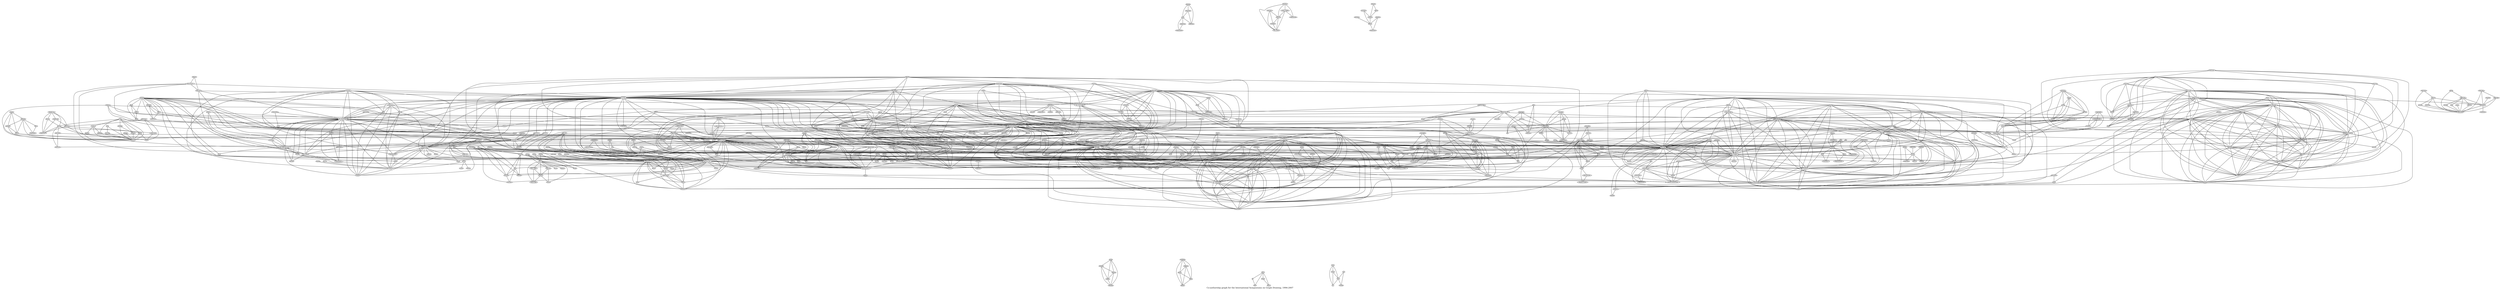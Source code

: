 /* This is a co-authorship graph. Each node is an author and an edge exist between two authors if their name appears in a paper on one of the International Symposium on Graph Drawing bwteeen 1994-2007. The top 8 connected components is taken, and the graph is laidout using sfdp, and a map showing the clustering relationship is generated using gvmap with command:

gvmap  -e gd_1994_2007.gv | neato -Ecolor= "#55555522" -n2 -Tpng > gd_1994_2007.png

This graph already has coordinates assigned and overlap removed. For a graph not yet laidout, use a layout engine with a suitable overlap removal algorithm, e.g.,

sfdp -Goverlap= prism

first before feeding the output to gvmap.

*/

graph {
	graph [charset= latin1, overlap_scaling=  3, pack=  90, label= "Co-authorship graph for the International Symposiums on Graph Drawing, 1994-2007"];
	node [label= "\N", width= "0.001", height= "0.001", margin= "0.001"];
	graph [bb= "0,0,1537.4,1200.5"];
	127 [label= Lee, width= "0.22222", height= "0.15278", group=  11, fontsize=  7, pos= "570.02,1089.4"];
	131 [label= Robertson, width= "0.52778", height= "0.13889", group= 11, fontsize= 6, pos= "616.67,1076.4"];
	509 [label= Bederson, width= "0.47222", height= "0.13889", group= 11, fontsize= 6, pos= "537.18,1070.5"];
	410 [label= Nachmanson, width= "0.66667", height= "0.13889", group= 11, fontsize= 6, pos= "610.55,1105.5"];
	32 [label= Tth, width= "0.30556", height= "0.18056", group= 12, fontsize= 8, pos= "1025.2,394.21"];
	391 [label= Kyncl, width= "0.36111", height= "0.15278", group= 12, fontsize= 7, pos= "1162.2,354.41"];
	99 [label= Pinchasi, width= "0.44444", height= "0.13889", group= 12, fontsize= 6, pos= "1101,372.82"];
	272 [label= Cern, width= "0.33333", height= "0.15278", group= 12, fontsize= 7, pos= "1178.6,378.07"];
	87 [label= Keszegh, width= "0.44444", height= "0.13889", group= 12, fontsize= 6, pos= "1060.5,374.88"];
	498 [label= Plvlgyi, width= "0.47222", height= "0.13889", group= 12, fontsize= 6, pos= "1077.7,354.65"];
	687 [label= Pach, width= "0.36111", height= "0.19444", group= 12, fontsize= 9, pos= "1035.5,354.35"];
	36 [label= Tardos, width= "0.41667", height= "0.15278", group= 12, fontsize= 7, pos= "1122.3,354.19"];
	454 [label= Thiele, width= "0.36111", height= "0.15278", group= 12, fontsize= 7, pos= "956.8,410.02"];
	90 [label= Finocchi, width= "0.5", height= "0.15278", group= 22, fontsize= 7, pos= "584.56,703.73"];
	427 [label= Pizzonia, width= "0.55556", height= "0.18056", group= 22, fontsize= 8, pos= "632.76,702.8"];
	261 [label= "Di Battista", width= "0.80556", height= "0.19444", group= 22, fontsize= 9, pos= "730.22,666.57"];
	385 [label= Patrignani, width= "0.77778", height= "0.19444", group= 22, fontsize= 9, pos= "577.66,606.48"];
	102 [label= Liotta, width= "0.47222", height= "0.23611", group= 22, fontsize= 10, pos= "657.21,601.24"];
	276 [label= Thome, width= "0.33333", height= "0.13889", group= 2, fontsize= 6, pos= "328.35,655.91"];
	521 [label= Pouchkarev, width= "0.61111", height= "0.13889", group= 2, fontsize= 6, pos= "285.66,660.24"];
	294 [label= Mutzel, width= "0.52778", height= "0.19444", group= 2, fontsize= 9, pos= "463.05,540.27"];
	279 [label= Hundack, width= "0.47222", height= "0.13889", group= 2, fontsize= 6, pos= "315.11,638"];
	206 [label= Ahmed, width= "0.38889", height= "0.13889", group= 10, fontsize= 6, pos= "390.78,326.1"];
	659 [label= Forster, width= "0.47222", height= "0.18056", group= 10, fontsize= 8, pos= "449.75,348.09"];
	319 [label= Hong, width= "0.41667", height= "0.19444", group= 10, fontsize= 9, pos= "369.57,355.33"];
	567 [label= Murray, width= "0.44444", height= "0.15278", group= 10, fontsize= 7, pos= "470.55,305.58"];
	352 [label= Dwyer, width= "0.47222", height= "0.18056", group= 10, fontsize= 8, pos= "434.1,326.59"];
	648 [label= Taib, width= "0.22222", height= "0.13889", group= 10, fontsize= 6, pos= "351.33,299.36"];
	372 [label= Nikolov, width= "0.47222", height= "0.15278", group= 10, fontsize= 7, pos= "360.79,262.65"];
	550 [label= Fu, width= "0.13889", height= "0.13889", group= 10, fontsize= 6, pos= "360.86,335.3"];
	584 [label= Ho, width= "0.19444", height= "0.15278", group= 10, fontsize= 7, pos= "405.61,306.07"];
	698 [label= Koschutzki, width= "0.58333", height= "0.13889", group= 10, fontsize= 6, pos= "429.21,286.93"];
	504 [label= Tarassov, width= "0.44444", height= "0.13889", group= 10, fontsize= 6, pos= "383.56,281.27"];
	443 [label= McAllister, width= "0.55556", height= "0.13889", group= 22, fontsize= 6, pos= "923.62,726.81"];
	579 [label= Bose, width= "0.33333", height= "0.18056", group= 22, fontsize= 8, pos= "894.64,661.79"];
	71 [label= Purchase, width= "0.52778", height= "0.15278", group= 10, fontsize= 7, pos= "410.08,131.11"];
	155 [label= Cohen, width= "0.36111", height= "0.15278", group= 10, fontsize= 7, pos= "465.04,216.62"];
	326 [label= Grg, width= "0.27778", height= "0.15278", group= 10, fontsize= 7, pos= "362.41,56.794"];
	235 [label= Hoggan, width= "0.41667", height= "0.13889", group= 10, fontsize= 6, pos= "373.78,75.433"];
	520 [label= Allder, width= "0.33333", height= "0.13889", group= 10, fontsize= 6, pos= "409.56,91.859"];
	195 [label= James, width= "0.30556", height= "0.13889", group= 10, fontsize= 6, pos= "434.61,163.02"];
	118 [label= Felsner, width= "0.5", height= "0.18056", group= 15, fontsize= 8, pos= "700.56,810.86"];
	656 [label= Dangelmayr, width= "0.61111", height= "0.13889", group= 15, fontsize= 6, pos= "756.02,816.52"];
	374 [label= Zickfeld, width= "0.41667", height= "0.13889", group= 15, fontsize= 6, pos= "807.57,831.21"];
	175 [label= Massow, width= "0.41667", height= "0.13889", group= 15, fontsize= 6, pos= "655.65,823.15"];
	573 [label= Bonichon, width= "0.5", height= "0.13889", group= 15, fontsize= 6, pos= "701.05,834.46"];
	671 [label= Mosbah, width= "0.41667", height= "0.13889", group= 15, fontsize= 6, pos= "758.04,846.03"];
	680 [label= Vargiu, width= "0.41667", height= "0.15278", group= 22, fontsize= 7, pos= "576.43,627.22"];
	139 [label= "Di Giacomo", width= "0.88889", height= "0.19444", group= 22, fontsize= 9, pos= "704.19,625.07"];
	600 [label= Goodrich, width= "0.66667", height= "0.19444", group= 22, fontsize= 9, pos= "477.52,601.42"];
	358 [label= Didimo, width= "0.55556", height= "0.19444", group= 22, fontsize= 9, pos= "672.68,666.3"];
	315 [label= Meijer, width= "0.44444", height= "0.18056", group= 22, fontsize= 8, pos= "794.96,623.02"];
	200 [label= Wood, width= "0.47222", height= "0.19444", group= 22, fontsize= 9, pos= "876.25,525.58"];
	380 [label= Rosamond, width= "0.55556", height= "0.13889", group= 22, fontsize= 6, pos= "794.61,557.03"];
	667 [label= Garg, width= "0.36111", height= "0.19444", group= 22, fontsize= 9, pos= "528.46,773.08"];
	440 [label= "van Kreveld", width= "0.69444", height= "0.15278", group= 22, fontsize= 7, pos= "550.24,563.55"];
	120 [label= ElGindy, width= "0.41667", height= "0.13889", group= 22, fontsize= 6, pos= "698.48,598.32"];
	339 [label= Lubiw, width= "0.41667", height= "0.18056", group= 22, fontsize= 8, pos= "799.19,601.79"];
	310 [label= Fellows, width= "0.41667", height= "0.13889", group= 22, fontsize= 6, pos= "705.43,561.16"];
	614 [label= Ragde, width= "0.33333", height= "0.13889", group= 22, fontsize= 6, pos= "729.78,580.4"];
	601 [label= Kobourov, width= "0.75", height= "0.19444", group= 20, fontsize= 9, pos= "492.63,487.56"];
	163 [label= Tassinari, width= "0.52778", height= "0.15278", group= 22, fontsize= 7, pos= "618.41,645.69"];
	215 [label= Parise, width= "0.33333", height= "0.13889", group= 22, fontsize= 6, pos= "536.69,636.65"];
	613 [label= Binucci, width= "0.44444", height= "0.15278", group= 22, fontsize= 7, pos= "727.19,707.67"];
	225 [label= Giordano, width= "0.55556", height= "0.15278", group= 22, fontsize= 7, pos= "682.67,711.06"];
	307 [label= Nonato, width= "0.41667", height= "0.15278", group= 22, fontsize= 7, pos= "744.4,687.31"];
	269 [label= Everett, width= "0.41667", height= "0.15278", group= 22, fontsize= 7, pos= "783.52,701.57"];
	644 [label= Dujmovic, width= "0.66667", height= "0.18056", group= 22, fontsize= 8, pos= "769.35,523.83"];
	422 [label= Tamassia, width= "0.66667", height= "0.19444", group= 22, fontsize= 9, pos= "606.74,584.32"];
	369 [label= Lazard, width= "0.41667", height= "0.15278", group= 22, fontsize= 7, pos= "790.17,675.73"];
	185 [label= Eppstein, width= "0.55556", height= "0.18056", group= 14, fontsize= 8, pos= "489.83,576.96"];
	160 [label= Brandenburg, width= "0.94444", height= "0.19444", group= 14, fontsize= 9, pos= "554.01,454.66"];
	555 [label= Nishimura, width= "0.55556", height= "0.13889", group= 22, fontsize= 6, pos= "731.72,543.16"];
	472 [label= Speckmann, width= "0.66667", height= "0.15278", group= 22, fontsize= 7, pos= "468.91,720.54"];
	409 [label= Lenhart, width= "0.52778", height= "0.18056", group= 22, fontsize= 8, pos= "825.51,647.48"];
	691 [label= McCartin, width= "0.47222", height= "0.13889", group= 22, fontsize= 6, pos= "767.58,582.31"];
	284 [label= Whitesides, width= "0.80556", height= "0.19444", group= 22, fontsize= 9, pos= "702.37,523.07"];
	171 [label= Buti, width= "0.22222", height= "0.13889", group= 22, fontsize= 6, pos= "635.66,679.3"];
	485 [label= Bridgeman, width= "0.75", height= "0.18056", group= 22, fontsize= 8, pos= "547.47,662.96"];
	331 [label= Snoeyink, width= "0.47222", height= "0.13889", group= 22, fontsize= 6, pos= "901.21,752.93"];
	706 [label= Carmignani, width= "0.66667", height= "0.15278", group= 22, fontsize= 7, pos= "648.7,755.91"];
	395 [label= Barbagallo, width= "0.55556", height= "0.13889", group= 22, fontsize= 6, pos= "687.33,729.69"];
	560 [label= Vyskocil, width= "0.47222", height= "0.13889", group= 12, fontsize= 6, pos= "1156.5,457.82"];
	668 [label= Kra, width= "0.30556", height= "0.15278", group= 12, fontsize= 7, pos= "1160.2,414.8"];
	16 [label= Tanenbaum, width= "0.58333", height= "0.13889", group= 22, fontsize= 6, pos= "342.13,675"];
	466 [label= Scheinerman, width= "0.63889", height= "0.13889", group= 22, fontsize= 6, pos= "356.79,695.95"];
	512 [label= Madden, width= "0.55556", height= "0.18056", group= 6, fontsize= 8, pos= "815.23,265.91"];
	595 [label= Madden, width= "0.47222", height= "0.15278", group= 6, fontsize= 7, pos= "803.64,242.37"];
	688 [label= Powers, width= "0.38889", height= "0.13889", group= 6, fontsize= 6, pos= "734.03,271.39"];
	533 [label= Grigorescu, width= "0.55556", height= "0.13889", group= 6, fontsize= 6, pos= "757.93,253.49"];
	594 [label= Himsolt, width= "0.52778", height= "0.18056", group= 6, fontsize= 8, pos= "699.88,316.06"];
	194 [label= Laison, width= "0.33333", height= "0.13889", group= 7, fontsize= 6, pos= "946.69,790.16"];
	397 [label= Safari, width= "0.27778", height= "0.13889", group= 7, fontsize= 6, pos= "954.66,813.89"];
	290 [label= Trotter, width= "0.33333", height= "0.13889", group= 7, fontsize= 6, pos= "923.04,808.07"];
	222 [label= Evans, width= "0.33333", height= "0.13889", group= 7, fontsize= 6, pos= "979.45,794.64"];
	404 [label= Dean, width= "0.36111", height= "0.18056", group= 22, fontsize= 8, pos= "973.52,753.81"];
	57 [label= Marriott, width= "0.55556", height= "0.18056", group= 10, fontsize= 8, pos= "290.58,271.6"];
	360 [label= Stuckey, width= "0.44444", height= "0.15278", group= 10, fontsize= 7, pos= "367.96,224"];
	619 [label= Wybrow, width= "0.52778", height= "0.15278", group= 10, fontsize= 7, pos= "338.45,243.32"];
	117 [label= He, width= "0.16667", height= "0.13889", group= 10, fontsize= 6, pos= "267.7,248.6"];
	616 [label= Koren, width= "0.41667", height= "0.18056", group= 10, fontsize= 8, pos= "296.98,357.86"];
	517 [label= Newton, width= "0.47222", height= "0.15278", group= 13, fontsize= 7, pos= "709.79,152.31"];
	603 [label= Skora, width= "0.47222", height= "0.18056", group= 13, fontsize= 8, pos= "739.82,174.36"];
	674 [label= Uzovic, width= "0.38889", height= "0.13889", group= 13, fontsize= 6, pos= "699.4,189.8"];
	458 [label= Wagner, width= "0.58333", height= "0.19444", group= 18, fontsize= 9, pos= "701.84,466.04"];
	596 [label= Benkert, width= "0.47222", height= "0.15278", group= 18, fontsize= 7, pos= "901.77,468.12"];
	677 [label= Kaufmann, width= "0.77778", height= "0.19444", group= 22, fontsize= 9, pos= "757.31,386.96"];
	481 [label= Lerner, width= "0.33333", height= "0.13889", group= 18, fontsize= 6, pos= "754.16,406.99"];
	510 [label= Baur, width= "0.27778", height= "0.15278", group= 18, fontsize= 7, pos= "722,444.95"];
	488 [label= Gaertler, width= "0.47222", height= "0.15278", group= 18, fontsize= 7, pos= "778.8,427.53"];
	703 [label= Kenis, width= "0.30556", height= "0.13889", group= 18, fontsize= 6, pos= "704.9,409.1"];
	490 [label= Grke, width= "0.30556", height= "0.13889", group= 18, fontsize= 6, pos= "838.07,442.01"];
	316 [label= "de Berg", width= "0.38889", height= "0.13889", group= 22, fontsize= 6, pos= "435.13,790.36"];
	89 [label= Plaisant, width= "0.41667", height= "0.13889", group= 11, fontsize= 6, pos= "520.25,1090.7"];
	103 [label= "Sims Parr", width= "0.47222", height= "0.13889", group= 11, fontsize= 6, pos= "538.05,1109"];
	31 [label= Bubeck, width= "0.41667", height= "0.13889", group= 6, fontsize= 6, pos= "869.65,350.27"];
	192 [label= Rosenstiel, width= "0.52778", height= "0.13889", group= 6, fontsize= 6, pos= "827.67,336.3"];
	518 [label= Ritt, width= "0.22222", height= "0.13889", group= 6, fontsize= 6, pos= "882.66,368.18"];
	318 [label= Fmeier, width= "0.63889", height= "0.18056", group= 6, fontsize= 8, pos= "786.31,305.16"];
	111 [label= Steckelbach, width= "0.61111", height= "0.13889", group= 6, fontsize= 6, pos= "843.34,369.33"];
	35 [label= Vondr�k, width= "0.44444", height= "0.13889", group= 12, fontsize= 6, pos= "1275.9,342.94"];
	631 [label= Nyklov�, width= "0.5", height= "0.15278", group= 12, fontsize= 7, pos= "1238.2,362.67"];
	411 [label= Babilon, width= "0.47222", height= "0.15278", group= 12, fontsize= 7, pos= "1264.4,323.98"];
	11 [label= Krug, width= "0.27778", height= "0.13889", group= 18, fontsize= 6, pos= "826.84,411.15"];
	492 [label= Andalman, width= "0.52778", height= "0.13889", group= 5, fontsize= 6, pos= "615.8,462.65"];
	661 [label= Ryall, width= "0.33333", height= "0.15278", group= 22, fontsize= 7, pos= "654.18,484.19"];
	208 [label= Dickerson, width= "0.52778", height= "0.13889", group= 14, fontsize= 6, pos= "427.05,646.91"];
	364 [label= Meng, width= "0.33333", height= "0.15278", group= 14, fontsize= 7, pos= "421.29,624.78"];
	511 [label= Rosi, width= "0.25", height= "0.13889", group= 10, fontsize= 6, pos= "563.35,164.99"];
	546 [label= "de Mendon�a Neto", width= "1.0556", height= "0.15278", group= 10, fontsize= 7, pos= "569.49,196.34"];
	434 [label= Harel, width= "0.33333", height= "0.15278", group= 10, fontsize= 7, pos= "224.92,351.52"];
	93 [label= Agarwal, width= "0.44444", height= "0.13889", group= 12, fontsize= 6, pos= "1107.3,294.13"];
	445 [label= Sharir, width= "0.30556", height= "0.13889", group= 12, fontsize= 6, pos= "1081.8,276.21"];
	292 [label= Kaplan, width= "0.36111", height= "0.13889", group= 20, fontsize= 6, pos= "46.923,582.61"];
	382 [label= Vasiliu, width= "0.41667", height= "0.15278", group= 20, fontsize= 7, pos= "46.214,560"];
	582 [label= Diguglielmo, width= "0.63889", height= "0.13889", group= 20, fontsize= 6, pos= "93.132,559.49"];
	323 [label= Sander, width= "0.44444", height= "0.18056", group= 20, fontsize= 8, pos= "115.18,532.89"];
	29 [label= Ellson, width= "0.33333", height= "0.13889", group= 10, fontsize= 6, pos= "335.92,387.6"];
	64 [label= Koutsofios, width= "0.55556", height= "0.13889", group= 10, fontsize= 6, pos= "394.37,404.99"];
	666 [label= Woodhull, width= "0.58333", height= "0.15278", group= 10, fontsize= 7, pos= "377.16,381.72"];
	497 [label= North, width= "0.38889", height= "0.18056", group= 10, fontsize= 8, pos= "511.55,404.49"];
	649 [label= Gansner, width= "0.55556", height= "0.18056", group= 10, fontsize= 8, pos= "417.89,439.09"];
	325 [label= Ju, width= "0.11111", height= "0.13889", group= 8, fontsize= 6, pos= "1466.6,253.89"];
	548 [label= Park, width= "0.25", height= "0.13889", group= 8, fontsize= 6, pos= "1466.3,230.63"];
	378 [label= Gudmundsson, width= "0.80556", height= "0.15278", group= 10, fontsize= 7, pos= "548.08,526.31"];
	291 [label= Matera, width= "0.36111", height= "0.13889", group= 22, fontsize= 6, pos= "598.84,766.62"];
	442 [label= Chrobak, width= "0.41667", height= "0.13889", group= 16, fontsize= 6, pos= "1174.4,581.98"];
	531 [label= Nakano, width= "0.52778", height= "0.18056", group= 16, fontsize= 8, pos= "1131.8,581.65"];
	540 [label= Joevenazzo, width= "0.55556", height= "0.13889", group= 22, fontsize= 6, pos= "829.83,752.94"];
	647 [label= Wilsdon, width= "0.44444", height= "0.13889", group= 22, fontsize= 6, pos= "870.98,735.03"];
	199 [label= Wampler, width= "0.55556", height= "0.15278", group= 20, fontsize= 7, pos= "327.77,454.71"];
	701 [label= Harding, width= "0.41667", height= "0.13889", group= 20, fontsize= 6, pos= "441.91,458.42"];
	373 [label= Erten, width= "0.36111", height= "0.18056", group= 20, fontsize= 8, pos= "391.48,464.08"];
	641 [label= Navabi, width= "0.41667", height= "0.15278", group= 20, fontsize= 7, pos= "320.27,435.38"];
	642 [label= Forrester, width= "0.47222", height= "0.13889", group= 20, fontsize= 6, pos= "372.65,443.23"];
	622 [label= Yee, width= "0.25", height= "0.15278", group= 20, fontsize= 7, pos= "357.14,474.14"];
	226 [label= Alzohairi, width= "0.47222", height= "0.13889", group= 3, fontsize= 6, pos= "1248.7,902.49"];
	553 [label= Rival, width= "0.33333", height= "0.15278", group= 3, fontsize= 7, pos= "1241.4,935.94"];
	15 [label= Such�, width= "0.30556", height= "0.13889", group= 12, fontsize= 6, pos= "1128.7,415.31"];
	496 [label= Jel�nkov�, width= "0.47222", height= "0.13889", group= 12, fontsize= 6, pos= "1156.3,433.42"];
	187 [label= Pergel, width= "0.38889", height= "0.15278", group= 12, fontsize= 7, pos= "1117.1,437.92"];
	121 [label= Kratochv�l, width= "0.66667", height= "0.18056", group= 4, fontsize= 8, pos= "1090.6,465.19"];
	153 [label= N�llenburg, width= "0.63889", height= "0.15278", group= 4, fontsize= 7, pos= "958.13,505.36"];
	221 [label= Atienza, width= "0.41667", height= "0.13889", group= 4, fontsize= 6, pos= "964.63,548.67"];
	280 [label= Garrido, width= "0.44444", height= "0.15278", group= 4, fontsize= 7, pos= "981.32,528.56"];
	618 [label= Moreno, width= "0.41667", height= "0.13889", group= 4, fontsize= 6, pos= "1023,491.38"];
	282 [label= Hern�ndez, width= "0.61111", height= "0.15278", group= 4, fontsize= 7, pos= "1020.2,601.07"];
	558 [label= Grima, width= "0.30556", height= "0.13889", group= 4, fontsize= 6, pos= "1000.8,509.44"];
	420 [label= Kroll, width= "0.27778", height= "0.13889", group= 18, fontsize= 6, pos= "937.8,464.84"];
	396 [label= Valenzuela, width= "0.55556", height= "0.13889", group= 4, fontsize= 6, pos= "1049,545.26"];
	464 [label= Portillo, width= "0.38889", height= "0.13889", group= 4, fontsize= 6, pos= "1001.7,547.53"];
	308 [label= Haverkort, width= "0.52778", height= "0.13889", group= 18, fontsize= 6, pos= "926.6,486.74"];
	664 [label= Villar, width= "0.30556", height= "0.13889", group= 4, fontsize= 6, pos= "1028.5,527.35"];
	453 [label= Cort�s, width= "0.33333", height= "0.13889", group= 4, fontsize= 6, pos= "1065.7,502.55"];
	657 [label= Reyes, width= "0.33333", height= "0.13889", group= 4, fontsize= 6, pos= "1059.8,524.93"];
	257 [label= Wolff, width= "0.41667", height= "0.18056", group= 4, fontsize= 8, pos= "977.17,474.95"];
	431 [label= Gassner, width= "0.41667", height= "0.13889", group= 2, fontsize= 6, pos= "131.08,577.45"];
	501 [label= Schaefer, width= "0.55556", height= "0.18056", group= 2, fontsize= 8, pos= "78.298,623.21"];
	577 [label= Schulz, width= "0.33333", height= "0.13889", group= 2, fontsize= 6, pos= "180.33,611.34"];
	712 [label= "Estrella-Balderrama", width= "1.1389", height= "0.15278", group= 2, fontsize= 7, pos= "192.5,558.37"];
	527 [label= Eades, width= "0.44444", height= "0.19444", group= 10, fontsize= 9, pos= "560.04,336.96"];
	559 [label= Lee, width= "0.22222", height= "0.13889", group= 10, fontsize= 6, pos= "506.66,302.14"];
	610 [label= Huang, width= "0.38889", height= "0.15278", group= 10, fontsize= 7, pos= "569.89,235.72"];
	704 [label= Lin, width= "0.22222", height= "0.15278", group= 10, fontsize= 7, pos= "529.1,243.93"];
	663 [label= "do Nascimento", width= "0.83333", height= "0.15278", group= 10, fontsize= 7, pos= "468.4,368.15"];
	651 [label= Feng, width= "0.30556", height= "0.15278", group= 10, fontsize= 7, pos= "579.99,257.37"];
	653 [label= Huang, width= "0.33333", height= "0.13889", group= 10, fontsize= 6, pos= "498.11,284.07"];
	337 [label= Tr�mbach, width= "0.5", height= "0.13889", group= 2, fontsize= 6, pos= "424.79,387.07"];
	478 [label= Schreiber, width= "0.61111", height= "0.18056", group= 2, fontsize= 8, pos= "505.33,425.22"];
	101 [label= "de Castro", width= "0.55556", height= "0.15278", group= 4, fontsize= 7, pos= "1029,566.47"];
	124 [label= M�rquez, width= "0.52778", height= "0.15278", group= 4, fontsize= 7, pos= "1074.3,586.13"];
	407 [label= Dana, width= "0.33333", height= "0.15278", group= 4, fontsize= 7, pos= "1082.6,625.59"];
	73 [label= Duncan, width= "0.52778", height= "0.18056", group= 20, fontsize= 8, pos= "434.02,517.24"];
	476 [label= Wenk, width= "0.33333", height= "0.13889", group= 20, fontsize= 6, pos= "445.73,497.92"];
	388 [label= Cheng, width= "0.33333", height= "0.13889", group= 20, fontsize= 6, pos= "443.18,560.98"];
	340 [label= Bachmaier, width= "0.63889", height= "0.15278", group= 14, fontsize= 7, pos= "512.39,347.11"];
	394 [label= Raitner, width= "0.5", height= "0.18056", group= 14, fontsize= 8, pos= "564.4,378.54"];
	76 [label= Geyer, width= "0.30556", height= "0.13889", group= 13, fontsize= 6, pos= "795.62,285.48"];
	201 [label= "Vrt'o", width= "0.33333", height= "0.18056", group= 13, fontsize= 8, pos= "769.86,216.25"];
	311 [label= Wilhelm, width= "0.44444", height= "0.13889", group= 20, fontsize= 6, pos= "94.962,489.61"];
	690 [label= Alt, width= "0.19444", height= "0.13889", group= 20, fontsize= 6, pos= "102.52,508.01"];
	62 [label= Kikusts, width= "0.44444", height= "0.15278", group= 6, fontsize= 7, pos= "915.57,151.11"];
	164 [label= Dogrusoz, width= "0.63889", height= "0.18056", group= 6, fontsize= 8, pos= "899.05,246.49"];
	508 [label= Rucevskis, width= "0.52778", height= "0.13889", group= 6, fontsize= 6, pos= "949.34,120.47"];
	67 [label= Kumar, width= "0.36111", height= "0.13889", group= 20, fontsize= 6, pos= "142.13,458.44"];
	469 [label= Abello, width= "0.41667", height= "0.15278", group= 20, fontsize= 7, pos= "228.66,446.6"];
	198 [label= Dyck, width= "0.27778", height= "0.13889", group= 22, fontsize= 6, pos= "880.73,696.78"];
	389 [label= Giral, width= "0.25", height= "0.13889", group= 6, fontsize= 6, pos= "960.09,230.62"];
	452 [label= Civril, width= "0.33333", height= "0.15278", group= 6, fontsize= 7, pos= "989.32,216.08"];
	423 [label= Demir, width= "0.33333", height= "0.13889", group= 6, fontsize= 6, pos= "931.71,200.01"];
	327 [label= Le, width= "0.13889", height= "0.13889", group= 20, fontsize= 6, pos= "352.71,423.43"];
	471 [label= Edachery, width= "0.47222", height= "0.13889", group= 14, fontsize= 6, pos= "488.17,448.2"];
	522 [label= Sen, width= "0.22222", height= "0.15278", group= 14, fontsize= 7, pos= "472.47,401.15"];
	236 [label= Aloupis, width= "0.41667", height= "0.13889", group= 22, fontsize= 6, pos= "962.07,630.47"];
	505 [label= Morin, width= "0.36111", height= "0.15278", group= 22, fontsize= 7, pos= "927.77,559.96"];
	361 [label= Maeda, width= "0.33333", height= "0.13889", group= 10, fontsize= 6, pos= "262.41,313.28"];
	370 [label= Sugiyama, width= "0.55556", height= "0.15278", group= 10, fontsize= 7, pos= "253.61,294.52"];
	168 [label= Garc�a, width= "0.33333", height= "0.13889", group= 4, fontsize= 6, pos= "1054.7,652.11"];
	460 [label= Ramos, width= "0.41667", height= "0.15278", group= 4, fontsize= 7, pos= "1004.8,688.66"];
	184 [label= Koch, width= "0.27778", height= "0.13889", group= 2, fontsize= 6, pos= "209.07,521.86"];
	328 [label= Fialko, width= "0.33333", height= "0.13889", group= 2, fontsize= 6, pos= "287.17,508.98"];
	390 [label= Leipert, width= "0.47222", height= "0.18056", group= 2, fontsize= 8, pos= "320.29,571.44"];
	303 [label= J�nger, width= "0.47222", height= "0.19444", group= 2, fontsize= 9, pos= "389.24,532.72"];
	597 [label= Gutwenger, width= "0.72222", height= "0.18056", group= 2, fontsize= 8, pos= "268.44,576.27"];
	288 [label= Alberts, width= "0.38889", height= "0.13889", group= 2, fontsize= 6, pos= "311.57,551.13"];
	537 [label= Ambras, width= "0.41667", height= "0.13889", group= 2, fontsize= 6, pos= "238.02,503.95"];
	637 [label= Ziegler, width= "0.41667", height= "0.15278", group= 2, fontsize= 7, pos= "360.83,553.45"];
	14 [label= Abellanas, width= "0.58333", height= "0.15278", group= 4, fontsize= 7, pos= "1066.8,704.3"];
	40 [label= Noy, width= "0.27778", height= "0.15278", group= 4, fontsize= 7, pos= "1084.6,653.91"];
	561 [label= Ferran, width= "0.33333", height= "0.13889", group= 4, fontsize= 6, pos= "1069.9,726.91"];
	135 [label= Johansen, width= "0.52778", height= "0.15278", group= 22, fontsize= 7, pos= "887.2,546.32"];
	433 [label= Shermer, width= "0.55556", height= "0.18056", group= 22, fontsize= 8, pos= "946.44,579.99"];
	534 [label= Gartshore, width= "0.47222", height= "0.13889", group= 22, fontsize= 6, pos= "921.51,617.22"];
	539 [label= Closson, width= "0.41667", height= "0.13889", group= 22, fontsize= 6, pos= "928.05,599.3"];
	348 [label= Siebenhaller, width= "0.69444", height= "0.15278", group= 18, fontsize= 7, pos= "743.68,345.04"];
	145 [label= Keskin, width= "0.36111", height= "0.13889", group= 6, fontsize= 6, pos= "860.9,99.259"];
	598 [label= Vogelmann, width= "0.58333", height= "0.13889", group= 6, fontsize= 6, pos= "813.68,111.74"];
	342 [label= Frick, width= "0.36111", height= "0.18056", group= 6, fontsize= 8, pos= "812.22,143.97"];
	178 [label= Boyer, width= "0.36111", height= "0.15278", group= 22, fontsize= 7, pos= "557.05,752.32"];
	357 [label= Cortese, width= "0.41667", height= "0.15278", group= 22, fontsize= 7, pos= "596.89,739.98"];
	24 [label= Aronov, width= "0.41667", height= "0.13889", group= 12, fontsize= 6, pos= "1124.4,312.05"];
	65 [label= Pollack, width= "0.44444", height= "0.15278", group= 12, fontsize= 7, pos= "1127.4,269.73"];
	285 [label= Hurtado, width= "0.47222", height= "0.15278", group= 4, fontsize= 7, pos= "1120.2,647.2"];
	636 [label= Mateos, width= "0.38889", height= "0.13889", group= 4, fontsize= 6, pos= "1144.3,611.05"];
	554 [label= Hernando, width= "0.5", height= "0.13889", group= 4, fontsize= 6, pos= "1134.7,685.24"];
	696 [label= Tejel, width= "0.27778", height= "0.13889", group= 4, fontsize= 6, pos= "1105.9,703.75"];
	583 [label= Garc�a, width= "0.33333", height= "0.13889", group= 4, fontsize= 6, pos= "1130.2,665.82"];
	104 [label= Melan�on, width= "0.5", height= "0.13889", group= 18, fontsize= 6, pos= "690.89,246.84"];
	402 [label= Herman, width= "0.47222", height= "0.15278", group= 18, fontsize= 7, pos= "652.61,290.35"];
	324 [label= Delest, width= "0.33333", height= "0.13889", group= 18, fontsize= 6, pos= "639.55,242.21"];
	673 [label= "de Ruiter", width= "0.44444", height= "0.13889", group= 18, fontsize= 6, pos= "646.5,271.74"];
	494 [label= Mariani, width= "0.41667", height= "0.13889", group= 22, fontsize= 6, pos= "513.62,739.15"];
	484 [label= Frati, width= "0.33333", height= "0.18056", group= 22, fontsize= 8, pos= "624.02,522.75"];
	570 [label= Lesh, width= "0.27778", height= "0.13889", group= 22, fontsize= 6, pos= "575.76,544.94"];
	154 [label= Roxborough, width= "0.63889", height= "0.13889", group= 14, fontsize= 6, pos= "259.22,388.82"];
	96 [label= Tsiaras, width= "0.33333", height= "0.13889", group= 6, fontsize= 6, pos= "956.59,331.1"];
	365 [label= Triantafilou, width= "0.58333", height= "0.13889", group= 6, fontsize= 6, pos= "938.21,310.2"];
	432 [label= Tollis, width= "0.41667", height= "0.19444", group= 6, fontsize= 9, pos= "899.93,330.23"];
	705 [label= Kisielewicz, width= "0.61111", height= "0.13889", group= 3, fontsize= 6, pos= "1199.5,920.23"];
	159 [label= Chow, width= "0.27778", height= "0.13889", group= 10, fontsize= 6, pos= "490.13,197.7"];
	304 [label= Ruskey, width= "0.44444", height= "0.15278", group= 10, fontsize= 7, pos= "556.29,216.39"];
	468 [label= Pohl, width= "0.25", height= "0.13889", group= 10, fontsize= 6, pos= "351.56,8.7964"];
	593 [label= Deng, width= "0.33333", height= "0.15278", group= 22, fontsize= 7, pos= "659.91,440.28"];
	214 [label= Brandes, width= "0.61111", height= "0.19444", group= 18, fontsize= 9, pos= "662.94,419.55"];
	654 [label= Bachl, width= "0.33333", height= "0.15278", group= 14, fontsize= 7, pos= "554.56,433.92"];
	581 [label= Pick, width= "0.25", height= "0.13889", group= 14, fontsize= 6, pos= "524.06,385.15"];
	362 [label= Rohrer, width= "0.36111", height= "0.13889", group= 14, fontsize= 6, pos= "609.22,378.37"];
	569 [label= Cudjoe, width= "0.36111", height= "0.13889", group= 23, fontsize= 6, pos= "238.69,1158.9"];
	684 [label= Manning, width= "0.47222", height= "0.13889", group= 23, fontsize= 6, pos= "304.74,1142.1"];
	8 [label= Wiese, width= "0.36111", height= "0.15278", group= 18, fontsize= 7, pos= "774.59,366.22"];
	334 [label= Eiglsperger, width= "0.75", height= "0.18056", group= 18, fontsize= 8, pos= "704.87,365.52"];
	37 [label= Kupke, width= "0.38889", height= "0.15278", group= 2, fontsize= 7, pos= "305.22,599.15"];
	43 [label= Miyazawa, width= "0.52778", height= "0.13889", group= 16, fontsize= 6, pos= "1296.7,631.62"];
	630 [label= Nishizeki, width= "0.61111", height= "0.18056", group= 16, fontsize= 8, pos= "1269.7,599.9"];
	297 [label= Miura, width= "0.36111", height= "0.15278", group= 16, fontsize= 7, pos= "1244.4,625.99"];
	5 [label= Hallett, width= "0.33333", height= "0.13889", group= 22, fontsize= 6, pos= "806.1,574.95"];
	20 [label= Kitching, width= "0.5", height= "0.15278", group= 22, fontsize= 7, pos= "747.54,561.78"];
	18 [label= Suderman, width= "0.66667", height= "0.18056", group= 22, fontsize= 8, pos= "746.53,603.62"];
	608 [label= Fanto, width= "0.30556", height= "0.13889", group= 22, fontsize= 6, pos= "496.07,681.09"];
	536 [label= Valtr, width= "0.30556", height= "0.15278", group= 12, fontsize= 7, pos= "1223.3,316.27"];
	538 [label= Devillers, width= "0.47222", height= "0.13889", group= 22, fontsize= 6, pos= "763.34,743.09"];
	679 [label= Pentcheva, width= "0.55556", height= "0.13889", group= 22, fontsize= 6, pos= "826.88,718.69"];
	21 [label= Carpendale, width= "0.55556", height= "0.13889", group= 17, fontsize= 6, pos= "1009.9,652.13"];
	128 [label= Fracchia, width= "0.44444", height= "0.13889", group= 17, fontsize= 6, pos= "959.93,662.58"];
	88 [label= Cowperthwaite, width= "0.75", height= "0.13889", group= 17, fontsize= 6, pos= "1011.8,634.21"];
	552 [label= "Bocek-Rivele", width= "0.77778", height= "0.15278", group= 6, fontsize= 7, pos= "1036.4,196.76"];
	669 [label= "Magdon-Ismail", width= "0.88889", height= "0.15278", group= 6, fontsize= 7, pos= "983.33,176.71"];
	193 [label= Schank, width= "0.36111", height= "0.13889", group= 18, fontsize= 6, pos= "857.76,469.72"];
	398 [label= Cornelsen, width= "0.55556", height= "0.15278", group= 18, fontsize= 7, pos= "761.13,455.21"];
	678 [label= Gomez, width= "0.33333", height= "0.13889", group= 22, fontsize= 6, pos= "1024.8,707.48"];
	180 [label= Nickle, width= "0.33333", height= "0.13889", group= 22, fontsize= 6, pos= "849.37,700.73"];
	244 [label= Six, width= "0.22222", height= "0.18056", group= 6, fontsize= 8, pos= "859.23,255.34"];
	588 [label= Papakostas, width= "0.72222", height= "0.18056", group= 6, fontsize= 8, pos= "956.66,249.94"];
	449 [label= Kakoulis, width= "0.52778", height= "0.15278", group= 6, fontsize= 7, pos= "848.43,226.98"];
	526 [label= Vince, width= "0.33333", height= "0.13889", group= 22, fontsize= 6, pos= "936.76,680.75"];
	351 [label= Houle, width= "0.41667", height= "0.18056", group= 10, fontsize= 8, pos= "625.08,397.92"];
	240 [label= Jourdan, width= "0.44444", height= "0.15278", group= 3, fontsize= 7, pos= "1269.5,961.71"];
	513 [label= Zaguia, width= "0.41667", height= "0.15278", group= 3, fontsize= 7, pos= "1296.2,937.38"];
	74 [label= Rappaport, width= "0.52778", height= "0.13889", group= 22, fontsize= 6, pos= "884.95,642.46"];
	414 [label= Hirsch, width= "0.33333", height= "0.13889", group= 22, fontsize= 6, pos= "883.07,622.23"];
	61 [label= Munoz, width= "0.36111", height= "0.13889", group= 13, fontsize= 6, pos= "817.82,172.52"];
	681 [label= Unger, width= "0.33333", height= "0.13889", group= 13, fontsize= 6, pos= "815.37,192.41"];
	299 [label= Wenger, width= "0.41667", height= "0.13889", group= 12, fontsize= 6, pos= "1123.2,335.57"];
	115 [label= Yildiz, width= "0.33333", height= "0.13889", group= 2, fontsize= 6, pos= "278.08,637.11"];
	568 [label= Barth, width= "0.33333", height= "0.15278", group= 2, fontsize= 7, pos= "299.32,618.47"];
	377 [label= Gotsman, width= "0.44444", height= "0.13889", group= 10, fontsize= 6, pos= "211.59,373.03"];
	602 [label= Sz�kely, width= "0.5", height= "0.18056", group= 13, fontsize= 8, pos= "767.69,195.11"];
	652 [label= Shahrokhi, width= "0.63889", height= "0.18056", group= 13, fontsize= 8, pos= "766.96,153.62"];
	626 [label= Torok, width= "0.30556", height= "0.13889", group= 13, fontsize= 6, pos= "662.51,179"];
	255 [label= Djidjev, width= "0.44444", height= "0.15278", group= 13, fontsize= 7, pos= "858.64,207.66"];
	415 [label= Matsuno, width= "0.44444", height= "0.13889", group= 16, fontsize= 6, pos= "1267.4,663.46"];
	152 [label= Hashemi, width= "0.44444", height= "0.13889", group= 3, fontsize= 6, pos= "1198.3,944.99"];
	189 [label= Diehl, width= "0.33333", height= "0.15278", group= 10, fontsize= 7, pos= "321.47,6.9436"];
	300 [label= Birke, width= "0.30556", height= "0.13889", group= 10, fontsize= 6, pos= "316.76,25.651"];
	592 [label= Bru�, width= "0.27778", height= "0.13889", group= 6, fontsize= 6, pos= "770.79,108.19"];
	347 [label= Ludwig, width= "0.41667", height= "0.13889", group= 6, fontsize= 6, pos= "765.09,87.245"];
	91 [label= Chanda, width= "0.36111", height= "0.13889", group= 22, fontsize= 6, pos= "545.05,822"];
	341 [label= Marcandalli, width= "0.61111", height= "0.13889", group= 22, fontsize= 6, pos= "717.41,765.65"];
	480 [label= Yusufov, width= "0.44444", height= "0.13889", group= 20, fontsize= 6, pos= "280.4,438.68"];
	107 [label= Drechsler, width= "0.5", height= "0.13889", group= 9, fontsize= 6, pos= "815.37,1083.2"];
	682 [label= G�nther, width= "0.44444", height= "0.15278", group= 9, fontsize= 7, pos= "863.93,1071.9"];
	345 [label= Becker, width= "0.41667", height= "0.15278", group= 9, fontsize= 7, pos= "843.97,1014.6"];
	624 [label= Eschbach, width= "0.47222", height= "0.13889", group= 9, fontsize= 6, pos= "802.74,1024.7"];
	535 [label= Doerr, width= "0.30556", height= "0.13889", group= 6, fontsize= 6, pos= "995.7,290.39"];
	623 [label= Papamanthou, width= "0.80556", height= "0.15278", group= 6, fontsize= 7, pos= "1002.2,311.13"];
	467 [label= Goaoc, width= "0.33333", height= "0.13889", group= 4, fontsize= 6, pos= "1025.1,427.94"];
	503 [label= Okamoto, width= "0.44444", height= "0.13889", group= 4, fontsize= 6, pos= "1043.8,445.86"];
	77 [label= Holleis, width= "0.41667", height= "0.15278", group= 14, fontsize= 7, pos= "522.41,366.51"];
	174 [label= Goldberg, width= "0.47222", height= "0.13889", group= 21, fontsize= 6, pos= "1365.1,1133.3"];
	387 [label= Skiena, width= "0.33333", height= "0.13889", group= 21, fontsize= 6, pos= "1420.3,1159.2"];
	216 [label= Shannon, width= "0.41667", height= "0.13889", group= 21, fontsize= 6, pos= "1360.4,1170.7"];
	245 [label= Berry, width= "0.30556", height= "0.13889", group= 21, fontsize= 6, pos= "1402,1126.2"];
	381 [label= Dean, width= "0.27778", height= "0.13889", group= 21, fontsize= 6, pos= "1394.5,1186.7"];
	309 [label= Boitmanis, width= "0.52778", height= "0.13889", group= 18, fontsize= 6, pos= "650.85,326.87"];
	435 [label= Shubina, width= "0.41667", height= "0.13889", group= 18, fontsize= 6, pos= "674.24,502.93"];
	281 [label= Puppe, width= "0.33333", height= "0.13889", group= 18, fontsize= 6, pos= "596.36,327.79"];
	355 [label= Pich, width= "0.27778", height= "0.15278", group= 18, fontsize= 7, pos= "681.96,345.49"];
	650 [label= Gelfand, width= "0.41667", height= "0.13889", group= 22, fontsize= 6, pos= "459.19,667.64"];
	572 [label= Finkel, width= "0.33333", height= "0.13889", group= 22, fontsize= 6, pos= "495.46,637.24"];
	634 [label= Chan, width= "0.27778", height= "0.13889", group= 22, fontsize= 6, pos= "464.21,629.52"];
	39 [label= Molitor, width= "0.44444", height= "0.15278", group= 9, fontsize= 7, pos= "912.41,1020"];
	238 [label= Sch�nfeld, width= "0.55556", height= "0.15278", group= 9, fontsize= 7, pos= "869.06,1043.1"];
	462 [label= Matuszewski, width= "0.66667", height= "0.13889", group= 9, fontsize= 6, pos= "950.7,1059.2"];
	383 [label= Dobkin, width= "0.38889", height= "0.13889", group= 10, fontsize= 6, pos= "344.34,405.51"];
	12 [label= Proskurowski, width= "0.69444", height= "0.13889", group= 4, fontsize= 6, pos= "1153.3,499.84"];
	416 [label= Fiala, width= "0.27778", height= "0.13889", group= 4, fontsize= 6, pos= "1136.1,519"];
	689 [label= Dvor�k, width= "0.38889", height= "0.13889", group= 12, fontsize= 6, pos= "1204,420.44"];
	52 [label= Taylor, width= "0.33333", height= "0.13889", group= 10, fontsize= 6, pos= "257.29,356.54"];
	638 [label= Abelson, width= "0.44444", height= "0.13889", group= 10, fontsize= 6, pos= "270.68,338.44"];
	229 [label= Durocher, width= "0.47222", height= "0.13889", group= 20, fontsize= 6, pos= "87.611,591.41"];
	260 [label= Brunner, width= "0.41667", height= "0.13889", group= 14, fontsize= 6, pos= "478.89,263.65"];
	263 [label= K�nig, width= "0.33333", height= "0.13889", group= 14, fontsize= 6, pos= "514.63,262.6"];
	237 [label= Maxov�, width= "0.41667", height= "0.13889", group= 12, fontsize= 6, pos= "1281.9,305.36"];
	475 [label= Matousek, width= "0.55556", height= "0.15278", group= 12, fontsize= 7, pos= "1266.3,286.74"];
	670 [label= Misue, width= "0.36111", height= "0.15278", group= 10, fontsize= 7, pos= "215.62,272.45"];
	68 [label= Hutchinson, width= "0.75", height= "0.18056", group= 22, fontsize= 8, pos= "926.95,700.27"];
	612 [label= Bretscher, width= "0.5", height= "0.13889", group= 22, fontsize= 6, pos= "831.84,539.1"];
	144 [label= Blair, width= "0.27778", height= "0.13889", group= 5, fontsize= 6, pos= "565.42,507.49"];
	700 [label= Kruja, width= "0.30556", height= "0.13889", group= 5, fontsize= 6, pos= "538.84,488.65"];
	587 [label= Waters, width= "0.36111", height= "0.13889", group= 5, fontsize= 6, pos= "528.16,507.67"];
	338 [label= T�th, width= "0.27778", height= "0.15278", group= 12, fontsize= 7, pos= "1070.2,300.39"];
	100 [label= Ghosh, width= "0.33333", height= "0.13889", group= 16, fontsize= 6, pos= "1332.7,566.23"];
	134 [label= Rahman, width= "0.55556", height= "0.18056", group= 16, fontsize= 8, pos= "1263.3,579.15"];
	25 [label= Xu, width= "0.16667", height= "0.13889", group= 10, fontsize= 6, pos= "346.7,317.4"];
	286 [label= Kuchem, width= "0.44444", height= "0.13889", group= 18, fontsize= 6, pos= "874.07,441.53"];
	83 [label= Jeong, width= "0.27778", height= "0.13889", group= 8, fontsize= 6, pos= "1524.7,230.71"];
	470 [label= Byun, width= "0.33333", height= "0.15278", group= 8, fontsize= 7, pos= "1524.4,253.82"];
	305 [label= Pop, width= "0.22222", height= "0.13889", group= 22, fontsize= 6, pos= "429.09,769.27"];
	477 [label= Aggarwal, width= "0.5", height= "0.13889", group= 22, fontsize= 6, pos= "389.21,747.91"];
	177 [label= Kanne, width= "0.33333", height= "0.13889", group= 2, fontsize= 6, pos= "406.85,363.1"];
	615 [label= Pitta, width= "0.27778", height= "0.15278", group= 20, fontsize= 7, pos= "373.89,493.56"];
	239 [label= Ruml, width= "0.27778", height= "0.13889", group= 5, fontsize= 6, pos= "613.92,481.34"];
	158 [label= Sablowski, width= "0.5", height= "0.13889", group= 6, fontsize= 6, pos= "870.24,127.01"];
	22 [label= Pangr�c, width= "0.47222", height= "0.15278", group= 12, fontsize= 7, pos= "1222.6,343.3"];
	60 [label= Kr�l, width= "0.22222", height= "0.13889", group= 12, fontsize= 6, pos= "1207.9,381.34"];
	42 [label= Vismara, width= "0.5", height= "0.15278", group= 22, fontsize= 7, pos= "600.77,665"];
	363 [label= He�, width= "0.22222", height= "0.13889", group= 6, fontsize= 6, pos= "804.52,354.2"];
	301 [label= Sun, width= "0.19444", height= "0.13889", group= 22, fontsize= 6, pos= "402.82,714.68"];
	6 [label= Trotta, width= "0.33333", height= "0.15278", group= 22, fontsize= 7, pos= "757.93,626.23"];
	56 [label= Wismath, width= "0.58333", height= "0.18056", group= 22, fontsize= 8, pos= "841.04,623.1"];
	436 [label= Skodinis, width= "0.41667", height= "0.13889", group= 2, fontsize= 6, pos= "306.15,406.2"];
	47 [label= Marcus, width= "0.38889", height= "0.13889", group= 12, fontsize= 6, pos= "1170.6,327.16"];
	213 [label= Pacheco, width= "0.44444", height= "0.13889", group= 23, fontsize= 6, pos= "261.22,1194.5"];
	406 [label= Atallah, width= "0.38889", height= "0.13889", group= 23, fontsize= 6, pos= "265.63,1126.6"];
	94 [label= Liao, width= "0.27778", height= "0.15278", group= 19, fontsize= 7, pos= "1436.3,6.5"];
	306 [label= Yen, width= "0.27778", height= "0.18056", group= 19, fontsize= 8, pos= "1401.7,26.404"];
	629 [label= Lu, width= "0.16667", height= "0.15278", group= 19, fontsize= 7, pos= "1454.3,27.658"];
	298 [label= Chen, width= "0.30556", height= "0.15278", group= 19, fontsize= 7, pos= "1435.4,46.972"];
	51 [label= Xia, width= "0.19444", height= "0.13889", group= 6, fontsize= 6, pos= "942.48,280.69"];
	456 [label= Bekos, width= "0.36111", height= "0.15278", group= 22, fontsize= 7, pos= "912.86,445.14"];
	686 [label= Potika, width= "0.33333", height= "0.13889", group= 22, fontsize= 6, pos= "874.77,407.95"];
	439 [label= Jel�nek, width= "0.33333", height= "0.13889", group= 12, fontsize= 6, pos= "1192.3,400.37"];
	296 [label= Cruz, width= "0.27778", height= "0.15278", group= 1, fontsize= 7, pos= "525.03,846.99"];
	660 [label= Lambe, width= "0.36111", height= "0.13889", group= 1, fontsize= 6, pos= "547.41,879.63"];
	576 [label= Twarog, width= "0.38889", height= "0.13889", group= 1, fontsize= 6, pos= "503.39,888.14"];
	265 [label= Carmel, width= "0.36111", height= "0.13889", group= 10, fontsize= 6, pos= "232.77,332.71"];
	384 [label= Nakano, width= "0.41667", height= "0.13889", group= 16, fontsize= 6, pos= "1315.2,611.66"];
	386 [label= Telle, width= "0.27778", height= "0.13889", group= 22, fontsize= 6, pos= "916.86,523.05"];
	405 [label= Lynn, width= "0.27778", height= "0.13889", group= 22, fontsize= 6, pos= "888.34,505.54"];
	125 [label= Merrick, width= "0.47222", height= "0.15278", group= 10, fontsize= 7, pos= "488.65,466.82"];
	329 [label= Leonforte, width= "0.5", height= "0.13889", group= 22, fontsize= 6, pos= "715.94,783.85"];
	44 [label= P�r, width= "0.22222", height= "0.13889", group= 22, fontsize= 6, pos= "927.45,541.35"];
	27 [label= Gethner, width= "0.44444", height= "0.15278", group= 7, fontsize= 7, pos= "935.8,771.54"];
	190 [label= Lueker, width= "0.36111", height= "0.13889", group= 22, fontsize= 6, pos= "413.17,682.42"];
	95 [label= Grilli, width= "0.30556", height= "0.15278", group= 22, fontsize= 7, pos= "752.06,645.81"];
	400 [label= Asano, width= "0.33333", height= "0.13889", group= 16, fontsize= 6, pos= "1350.1,624.07"];
	693 [label= Landis, width= "0.33333", height= "0.13889", group= 20, fontsize= 6, pos= "457.18,419.76"];
	151 [label= K�pf, width= "0.30556", height= "0.15278", group= 18, fontsize= 7, pos= "735.55,425.61"];
	529 [label= Rusu, width= "0.30556", height= "0.15278", group= 22, fontsize= 7, pos= "498.94,823.06"];
	557 [label= Pelsmajer, width= "0.58333", height= "0.15278", group= 2, fontsize= 7, pos= "143.77,647.68"];
	599 [label= Stefankovic, width= "0.66667", height= "0.15278", group= 2, fontsize= 7, pos= "25,640.9"];
	695 [label= Schmidt, width= "0.41667", height= "0.13889", group= 2, fontsize= 6, pos= "242.02,634.23"];
	692 [label= Chimani, width= "0.47222", height= "0.15278", group= 2, fontsize= 7, pos= "243.34,615.62"];
	566 [label= Lee, width= "0.22222", height= "0.13889", group= 2, fontsize= 6, pos= "349.45,625.45"];
	275 [label= Lin, width= "0.22222", height= "0.15278", group= 10, fontsize= 7, pos= "614.32,260.82"];
	157 [label= Weiskircher, width= "0.69444", height= "0.15278", group= 2, fontsize= 7, pos= "164.93,536.86"];
	170 [label= Buchheim, width= "0.66667", height= "0.18056", group= 2, fontsize= 8, pos= "275.07,466.73"];
	227 [label= Percan, width= "0.41667", height= "0.15278", group= 2, fontsize= 7, pos= "215.5,593.87"];
	399 [label= Dhandapani, width= "0.61111", height= "0.13889", group= 12, fontsize= 6, pos= "1173.9,255.3"];
	133 [label= Basu, width= "0.27778", height= "0.13889", group= 12, fontsize= 6, pos= "1159.2,237.33"];
	197 [label= Schlieper, width= "0.47222", height= "0.13889", group= 18, fontsize= 6, pos= "647.03,358.35"];
	203 [label= Friedrich, width= "0.55556", height= "0.15278", group= 10, fontsize= 7, pos= "542.98,316.16"];
	424 [label= Lillo, width= "0.25", height= "0.13889", group= 22, fontsize= 6, pos= "676.59,791.35"];
	138 [label= Stolfi, width= "0.27778", height= "0.13889", group= 10, fontsize= 6, pos= "495.41,179.68"];
	274 [label= Lozada, width= "0.36111", height= "0.13889", group= 10, fontsize= 6, pos= "529.17,160.74"];
	81 [label= N�her, width= "0.33333", height= "0.13889", group= 2, fontsize= 6, pos= "358.03,573.86"];
	108 [label= Kr�ger, width= "0.36111", height= "0.13889", group= 2, fontsize= 6, pos= "350.03,532.86"];
	172 [label= Brockenauer, width= "0.66667", height= "0.13889", group= 2, fontsize= 6, pos= "223.52,539.76"];
	137 [label= Marshall, width= "0.52778", height= "0.15278", group= 18, fontsize= 7, pos= "602.94,358.04"];
	459 [label= Mili, width= "0.25", height= "0.15278", group= 6, fontsize= 7, pos= "967.18,291.58"];
	543 [label= Castell�, width= "0.47222", height= "0.15278", group= 6, fontsize= 7, pos= "974.53,271.76"];
	346 [label= Alt, width= "0.19444", height= "0.13889", group= 22, fontsize= 6, pos= "784.94,504.5"];
	447 [label= Godau, width= "0.38889", height= "0.15278", group= 22, fontsize= 7, pos= "738.81,497.97"];
	186 [label= Fox, width= "0.25", height= "0.15278", group= 12, fontsize= 7, pos= "1090.2,321.66"];
	110 [label= Biedl, width= "0.41667", height= "0.19444", group= 22, fontsize= 9, pos= "786.03,484.46"];
	486 [label= Aziza, width= "0.30556", height= "0.13889", group= 22, fontsize= 6, pos= "885.71,487.64"];
	604 [label= Spriggs, width= "0.38889", height= "0.13889", group= 22, fontsize= 6, pos= "836.9,507.5"];
	147 [label= Lozito, width= "0.33333", height= "0.13889", group= 23, fontsize= 6, pos= "301.99,1184.1"];
	491 [label= Iturriaga, width= "0.5", height= "0.15278", group= 22, fontsize= 7, pos= "886.31,585.01"];
	421 [label= Haible, width= "0.33333", height= "0.13889", group= 20, fontsize= 6, pos= "43.287,531.44"];
	683 [label= Baudel, width= "0.36111", height= "0.13889", group= 20, fontsize= 6, pos= "77.454,530.96"];
	625 [label= Yoshikawa, width= "0.55556", height= "0.13889", group= 16, fontsize= 6, pos= "1168,629.06"];
	268 [label= Healy, width= "0.41667", height= "0.18056", group= 10, fontsize= 8, pos= "328.72,205.66"];
	350 [label= Harrigan, width= "0.44444", height= "0.13889", group= 10, fontsize= 6, pos= "334.74,167.97"];
	483 [label= Lynch, width= "0.33333", height= "0.13889", group= 10, fontsize= 6, pos= "294.51,182.65"];
	336 [label= Kuusik, width= "0.36111", height= "0.13889", group= 10, fontsize= 6, pos= "371.89,185.95"];
	69 [label= Uno, width= "0.27778", height= "0.15278", group= 4, fontsize= 7, pos= "1089.8,538.01"];
	191 [label= Symvonis, width= "0.63889", height= "0.18056", group= 22, fontsize= 8, pos= "812.97,463"];
	565 [label= Murtagh, width= "0.44444", height= "0.13889", group= 10, fontsize= 6, pos= "299.99,317.82"];
	224 [label= Ferdinand, width= "0.52778", height= "0.13889", group= 20, fontsize= 6, pos= "65.88,507.66"];
	321 [label= Przytycka, width= "0.52778", height= "0.13889", group= 4, fontsize= 6, pos= "1142.5,475.75"];
	212 [label= Feng, width= "0.27778", height= "0.13889", group= 6, fontsize= 6, pos= "749.44,235.57"];
	126 [label= Lin, width= "0.22222", height= "0.15278", group= 19, fontsize= 7, pos= "1352.5,12.598"];
	580 [label= Chuang, width= "0.38889", height= "0.13889", group= 19, fontsize= 6, pos= "1358.6,43.276"];
	251 [label= Zhu, width= "0.22222", height= "0.13889", group= 22, fontsize= 6, pos= "687.66,389.38"];
	209 [label= Shieber, width= "0.41667", height= "0.15278", group= 5, fontsize= 7, pos= "614.26,500.9"];
	574 [label= Cappos, width= "0.36111", height= "0.13889", group= 20, fontsize= 6, pos= "269.93,486.05"];
	33 [label= Odenthal, width= "0.44444", height= "0.13889", group= 2, fontsize= 6, pos= "343.65,606.85"];
	63 [label= Carrington, width= "0.55556", height= "0.13889", group= 10, fontsize= 6, pos= "378.95,109.78"];
	7 [label= Han, width= "0.25", height= "0.15278", group= 8, fontsize= 7, pos= "1495.2,242.12"];
	80 [label= Demetrescu, width= "0.66667", height= "0.15278", group= 22, fontsize= 7, pos= "540.18,683"];
	26 [label= Freivalds, width= "0.47222", height= "0.13889", group= 6, fontsize= 6, pos= "899.29,169.73"];
	457 [label= Jaoua, width= "0.27778", height= "0.13889", group= 3, fontsize= 6, pos= "1336.1,939.88"];
	72 [label= Efrat, width= "0.30556", height= "0.15278", group= 20, fontsize= 7, pos= "414.39,484.11"];
	264 [label= Garvan, width= "0.36111", height= "0.13889", group= 10, fontsize= 6, pos= "548.13,279.47"];
	591 [label= Azuma, width= "0.36111", height= "0.13889", group= 16, fontsize= 6, pos= "1305.2,649.53"];
	232 [label= Fekete, width= "0.41667", height= "0.15278", group= 10, fontsize= 7, pos= "657.75,459.6"];
	10 [label= Marks, width= "0.44444", height= "0.18056", group= 5, fontsize= 8, pos= "574.44,481.98"];
	142 [label= Bertolazzi, width= "0.52778", height= "0.13889", group= 22, fontsize= 6, pos= "707.83,747.6"];
	207 [label= Fleischer, width= "0.47222", height= "0.13889", group= 18, fontsize= 6, pos= "629.3,308.97"];
	167 [label= Naznin, width= "0.36111", height= "0.13889", group= 16, fontsize= 6, pos= "1323.6,593.64"];
	123 [label= Quigley, width= "0.44444", height= "0.15278", group= 10, fontsize= 7, pos= "498.87,324.93"];
	50 [label= Cobos, width= "0.36111", height= "0.15278", group= 4, fontsize= 7, pos= "1108.7,605.47"];
	66 [label= Vernacotola, width= "0.61111", height= "0.13889", group= 22, fontsize= 6, pos= "623.9,795.24"];
	658 [label= Kant, width= "0.25", height= "0.13889", group= 6, fontsize= 6, pos= "791.18,326.03"];
	54 [label= Eckersley, width= "0.5", height= "0.13889", group= 10, fontsize= 6, pos= "420.31,233.41"];
	70 [label= Shin, width= "0.22222", height= "0.13889", group= 4, fontsize= 6, pos= "1054.4,484.52"];
	166 [label= Wagner, width= "0.41667", height= "0.13889", group= 4, fontsize= 6, pos= "985.32,428.67"];
	141 [label= Sykora, width= "0.33333", height= "0.13889", group= 13, fontsize= 6, pos= "669.83,159.76"];
	30 [label= Klau, width= "0.30556", height= "0.18056", group= 2, fontsize= 8, pos= "317.22,530.59"];
	38 [label= Ebner, width= "0.33333", height= "0.15278", group= 2, fontsize= 7, pos= "220.12,485.34"];
	403 [label= Barouni, width= "0.41667", height= "0.13889", group= 3, fontsize= 6, pos= "1334,915.25"];
	252 [label= Webber, width= "0.47222", height= "0.15278", group= 10, fontsize= 7, pos= "586.62,296.27"];
	571 [label= Scott, width= "0.25", height= "0.13889", group= 10, fontsize= 6, pos= "604.34,235.97"];
	28 [label= Klein, width= "0.33333", height= "0.15278", group= 2, fontsize= 7, pos= "270.98,596.29"];
	283 [label= Fowler, width= "0.41667", height= "0.15278", group= 20, fontsize= 7, pos= "322.93,493.32"];
	75 [label= Dillencourt, width= "0.63889", height= "0.15278", group= 14, fontsize= 7, pos= "391.26,605.46"];
	606 [label= Hirschberg, width= "0.55556", height= "0.13889", group= 14, fontsize= 6, pos= "373.08,643.45"];
	589 [label= Egi, width= "0.22222", height= "0.15278", group= 16, fontsize= 7, pos= "1304.2,574.95"];
	335 [label= Hachul, width= "0.41667", height= "0.15278", group= 2, fontsize= 7, pos= "188.58,630.04"];
	59 [label= Tokuyama, width= "0.52778", height= "0.13889", group= 16, fontsize= 6, pos= "1203.8,607.37"];
	332 [label= Watanabe, width= "0.5", height= "0.13889", group= 16, fontsize= 6, pos= "1216.4,589.45"];
	267 [label= Kosaraju, width= "0.52778", height= "0.15278", group= 22, fontsize= 7, pos= "474.81,699.72"];
	219 [label= Gajer, width= "0.30556", height= "0.15278", group= 20, fontsize= 7, pos= "448.19,580.13"];
	13 [label= Mumford, width= "0.47222", height= "0.13889", group= 22, fontsize= 6, pos= "481.36,804.43"];
	85 [label= Toussaint, width= "0.47222", height= "0.13889", group= 22, fontsize= 6, pos= "1033.6,670.03"];
	278 [label= Carlson, width= "0.38889", height= "0.13889", group= 14, fontsize= 6, pos= "385.69,663.26"];
	248 [label= Cetintas, width= "0.41667", height= "0.13889", group= 6, fontsize= 6, pos= "918.82,218.07"];
	9 [label= Italiano, width= "0.38889", height= "0.13889", group= 22, fontsize= 6, pos= "521.27,793.1"];
	408 [label= Hui, width= "0.22222", height= "0.13889", group= 2, fontsize= 6, pos= "138.28,666.32"];
	356 [label= Wagner, width= "0.41667", height= "0.13889", group= 22, fontsize= 6, pos= "432.79,701.93"];
	4 [label= Bertault, width= "0.55556", height= "0.18056", group= 6, fontsize= 8, pos= "691.72,266.16"];
	143 [label= Miller, width= "0.33333", height= "0.13889", group= 6, fontsize= 6, pos= "683.05,219.41"];
	34 [label= Fernau, width= "0.36111", height= "0.13889", group= 22, fontsize= 6, pos= "748.84,479.28"];
	393 [label= Genc, width= "0.27778", height= "0.15278", group= 6, fontsize= 7, pos= "869.5,188.34"];
	196 [label= Mehldau, width= "0.44444", height= "0.13889", group= 6, fontsize= 6, pos= "804.82,90.264"];
	127 -- 131 [weight= "1.0", pos= "577.73,1087.2 584.66,1085.3 595.01,1082.4 603.29,1080.1"];
	127 -- 509 [weight= "1.0", pos= "563.69,1085.8 558.47,1082.7 551.04,1078.5 545.37,1075.2"];
	127 -- 410 [weight= "1.0", pos= "577.08,1092.2 583.16,1094.6 592.05,1098.1 599.13,1101"];
	32 -- 391 [weight= "2.0", pos= "1035.5,391.22 1060.8,383.88 1125.6,365.04 1151.4,357.55"];
	32 -- 99 [weight= "1.0", pos= "1035.5,391.32 1049.4,387.4 1074.2,380.4 1088.9,376.22"];
	32 -- 272 [weight= "1.0", pos= "1036.3,393.05 1064.3,390.1 1138.1,382.34 1166.9,379.31"];
	32 -- 87 [weight= "1.0", pos= "1033.4,389.73 1039.1,386.6 1046.7,382.46 1052.3,379.34"];
	32 -- 498 [weight= "1.0", pos= "1032.1,389.04 1042.3,381.33 1061.4,366.94 1071.4,359.45"];
	32 -- 687 [weight= "9.0", pos= "1026.9,387.63 1028.8,380.37 1031.8,368.76 1033.7,361.34"];
	32 -- 36 [weight= "1.0", pos= "1034.6,390.37 1052.9,382.82 1093.5,366.09 1112.3,358.32"];
	32 -- 454 [weight= "1.0", pos= "1014.8,396.61 1002.4,399.48 981.71,404.27 968.67,407.28"];
	90 -- 427 [weight= "1.0", pos= "602.78,703.38 605.98,703.32 609.33,703.25 612.58,703.19"];
	90 -- 261 [weight= "1.0", pos= "598.52,700.17 624.44,693.55 680.07,679.36 710.07,671.71"];
	90 -- 385 [weight= "1.0", pos= "584.17,698.22 582.99,681.67 579.49,632.35 578.17,613.71"];
	90 -- 102 [weight= "1.0", pos= "588.46,698.22 600.49,681.26 637,629.75 651.34,609.52"];
	276 -- 521 [weight= "1.0", pos= "316.69,657.09 313.33,657.43 309.57,657.82 305.85,658.19"];
	276 -- 294 [weight= "1.0", pos= "333.8,651.24 354.87,633.15 431.03,567.76 455.46,546.79"];
	276 -- 279 [weight= "1.0", pos= "324.74,651.02 322.9,648.53 320.67,645.52 318.82,643.02"];
	206 -- 659 [weight= "1.0", pos= "400.52,329.73 410.59,333.49 426.36,339.37 437.33,343.46"];
	206 -- 319 [weight= "1.0", pos= "387.08,331.2 383.57,336.04 378.27,343.35 374.41,348.65"];
	206 -- 567 [weight= "1.0", pos= "402.21,323.16 416.85,319.39 442.18,312.88 457.55,308.92"];
	206 -- 352 [weight= "1.0", pos= "404.97,326.26 408.81,326.31 413.02,326.35 417.01,326.4"];
	206 -- 648 [weight= "1.0", pos= "383.91,321.45 376.23,316.24 363.94,307.9 356.85,303.1"];
	206 -- 372 [weight= "1.0", pos= "388.43,321.12 382.9,309.44 369.14,280.32 363.38,268.14"];
	206 -- 550 [weight= "1.0", pos= "379.98,329.43 375.16,330.91 369.71,332.58 365.87,333.76"];
	206 -- 584 [weight= "1.0", pos= "394.52,321.05 396.79,317.99 399.66,314.1 401.92,311.06"];
	206 -- 698 [weight= "1.0", pos= "395.49,321.3 402.79,313.86 416.75,299.63 424.22,292.02"];
	206 -- 504 [weight= "1.0", pos= "389.95,320.96 388.56,312.31 385.76,294.96 384.38,286.35"];
	443 -- 579 [weight= "1.0", pos= "921.34,721.71 916.11,709.97 903.24,681.09 897.49,668.19"];
	71 -- 155 [weight= "1.0", pos= "413.69,136.72 423.62,152.18 451.31,195.26 461.35,210.88"];
	71 -- 326 [weight= "1.0", pos= "406.34,125.28 397.3,111.18 374.36,75.427 365.74,61.998"];
	71 -- 235 [weight= "1.0", pos= "406.47,125.57 399.44,114.79 384.01,91.126 377.17,80.627"];
	71 -- 520 [weight= "1.0", pos= "410.01,125.32 409.9,117.64 409.73,104.22 409.63,96.925"];
	71 -- 195 [weight= "1.0", pos= "414.35,136.67 418.97,142.67 426.25,152.15 430.71,157.95"];
	118 -- 656 [weight= "1.0", pos= "718.11,812.65 723.69,813.22 729.92,813.86 735.68,814.44"];
	118 -- 374 [weight= "1.0", pos= "716.81,813.95 738.09,818 774.99,825.01 794.54,828.73"];
	118 -- 175 [weight= "1.0", pos= "685.85,814.89 679.81,816.54 672.93,818.42 667.25,819.97"];
	118 -- 573 [weight= "1.0", pos= "700.7,817.56 700.77,821.27 700.87,825.8 700.94,829.24"];
	118 -- 671 [weight= "1.0", pos= "709.79,816.51 721.22,823.5 740.43,835.26 750.83,841.62"];
	102 -- 118 [weight= "1.0", pos= "658.96,609.72 666.09,644.19 692.82,773.44 699.19,804.24"];
	102 -- 680 [weight= "2.0", pos= "642.77,605.89 627.16,610.91 602.58,618.81 588.13,623.46"];
	102 -- 139 [weight= "14.0", pos= "669.55,607.5 676.3,610.92 684.63,615.15 691.44,618.6"];
	102 -- 600 [weight= "1.0", pos= "639.98,601.26 607.83,601.29 538.63,601.36 501.78,601.4"];
	102 -- 358 [weight= "12.0", pos= "659.23,609.75 662.31,622.7 668.12,647.13 670.99,659.19"];
	102 -- 427 [weight= "1.0", pos= "655.13,609.9 650.35,629.76 638.67,678.24 634.38,696.07"];
	102 -- 315 [weight= "6.0", pos= "673.55,603.83 700.49,608.08 753.83,616.52 779.9,620.64"];
	102 -- 200 [weight= "1.0", pos= "671.25,596.39 711.09,582.63 824.52,543.45 863.17,530.1"];
	102 -- 380 [weight= "1.0", pos= "671.66,596.59 698.66,587.9 756.39,569.33 781.97,561.1"];
	102 -- 667 [weight= "2.0", pos= "651,609.53 628.8,639.16 553.61,739.52 533.46,766.4"];
	102 -- 440 [weight= "1.0", pos= "643.23,596.31 622.5,589.01 583.89,575.41 563.55,568.25"];
	102 -- 120 [weight= "1.0", pos= "674.47,600.02 677.57,599.8 680.76,599.58 683.77,599.36"];
	102 -- 339 [weight= "2.0", pos= "674.34,601.31 702.36,601.42 757.56,601.63 784.16,601.73"];
	102 -- 310 [weight= "1.0", pos= "666.05,593.89 675.84,585.75 691.33,572.88 699.67,565.95"];
	102 -- 614 [weight= "1.0", pos= "672.25,596.92 686.53,592.82 707.59,586.77 719.88,583.24"];
	102 -- 601 [weight= "1.0", pos= "646.92,594.13 617.22,573.62 531.66,514.52 502.5,494.38"];
	102 -- 163 [weight= "2.0", pos= "650.09,609.39 642.31,618.32 630.03,632.38 623.27,640.12"];
	102 -- 215 [weight= "1.0", pos= "642.43,605.58 617.54,612.9 567.9,627.48 546.68,633.71"];
	102 -- 613 [weight= "2.0", pos= "662.7,609.59 676.36,630.37 711.62,684 723.34,701.82"];
	102 -- 225 [weight= "1.0", pos= "659.21,609.86 664.23,631.5 677.25,687.68 681.39,705.53"];
	102 -- 385 [weight= "2.0", pos= "640.34,602.35 630.03,603.03 616.61,603.91 604.83,604.69"];
	102 -- 579 [weight= "1.0", pos= "672.42,605.12 716.74,616.42 845.03,649.14 883.56,658.97"];
	102 -- 307 [weight= "2.0", pos= "664.95,608.88 682.28,625.99 723.9,667.07 738.89,681.87"];
	102 -- 269 [weight= "1.0", pos= "666.29,608.46 690.5,627.69 756.16,679.83 777.04,696.42"];
	102 -- 294 [weight= "1.0", pos= "642.62,596.66 606.55,585.33 513.52,556.12 477.55,544.83"];
	102 -- 644 [weight= "1.0", pos= "667.56,594.1 689.36,579.05 739.68,544.32 760.29,530.09"];
	102 -- 422 [weight= "2.0", pos= "642.88,596.44 636.59,594.33 629.17,591.84 622.7,589.67"];
	102 -- 261 [weight= "9.0", pos= "665.59,608.74 679.82,621.47 708.53,647.16 722.39,659.56"];
	102 -- 369 [weight= "1.0", pos= "668.55,607.59 694.67,622.23 758.64,658.06 781.7,670.99"];
	102 -- 185 [weight= "1.0", pos= "640.86,598.87 609.52,594.32 541.19,584.41 508.28,579.63"];
	102 -- 160 [weight= "1.0", pos= "651.37,592.94 632.94,566.78 576.3,486.32 559.04,461.81"];
	102 -- 555 [weight= "1.0", pos= "666.65,593.89 682.15,581.8 712.6,558.06 725.6,547.93"];
	102 -- 472 [weight= "1.0", pos= "646.55,608 612.63,629.49 507.66,695.99 477.25,715.26"];
	102 -- 409 [weight= "6.0", pos= "672.15,605.34 704,614.1 778.32,634.51 810.37,643.32"];
	102 -- 691 [weight= "1.0", pos= "673.5,598.45 694.84,594.79 731.99,588.41 752.65,584.87"];
	102 -- 284 [weight= "4.0", pos= "662.04,592.88 670.96,577.44 689.86,544.72 698.23,530.23"];
	102 -- 171 [weight= "1.0", pos= "654.82,609.89 650.31,626.25 640.65,661.22 637.05,674.26"];
	102 -- 485 [weight= "1.0", pos= "645.88,607.61 624.63,619.56 579.07,645.18 558.25,656.89"];
	331 -- 443 [weight= "1.0", pos= "905.53,747.9 909.5,743.27 915.35,736.45 919.31,731.83"];
	331 -- 579 [weight= "1.0", pos= "900.84,747.77 899.72,732.18 896.35,685.59 895.11,668.32"];
	358 -- 613 [weight= "3.0", pos= "681.19,672.77 691.97,680.95 710.33,694.88 720.28,702.43"];
	358 -- 440 [weight= "1.0", pos= "664.64,659.56 641.87,640.45 577.22,586.2 556.62,568.92"];
	358 -- 385 [weight= "3.0", pos= "662.86,660.13 644.85,648.78 606.64,624.72 588.13,613.07"];
	358 -- 706 [weight= "2.0", pos= "670.79,673.33 666.2,690.5 654.48,734.28 650.25,750.1"];
	358 -- 427 [weight= "5.0", pos= "665.35,673 657.97,679.75 646.67,690.08 639.5,696.63"];
	358 -- 472 [weight= "1.0", pos= "656.69,670.56 618.6,680.7 522.84,706.19 484.83,716.31"];
	358 -- 395 [weight= "1.0", pos= "674.36,673.57 677.37,686.58 683.59,713.51 686.17,724.67"];
	358 -- 485 [weight= "1.0", pos= "652.56,665.77 631.41,665.2 598,664.31 574.54,663.68"];
	358 -- 422 [weight= "1.0", pos= "667.05,659.31 654.6,643.82 624.79,606.76 612.35,591.29"];
	560 -- 668 [weight= "1.0", pos= "1157,452.54 1157.7,444.38 1159,428.74 1159.7,420.39"];
	16 -- 466 [weight= "1.0", pos= "345.83,680.28 348.07,683.49 350.91,687.55 353.14,690.74"];
	16 -- 600 [weight= "1.0", pos= "350.6,670.39 373.99,657.68 439.49,622.09 466.09,607.64"];
	512 -- 595 [weight= "2.0", pos= "812.06,259.48 810.29,255.88 808.11,251.45 806.41,248"];
	512 -- 688 [weight= "1.0", pos= "795.57,267.23 780.83,268.23 761.03,269.57 747.91,270.45"];
	512 -- 533 [weight= "1.0", pos= "798.35,262.25 790.42,260.53 781.05,258.5 773.32,256.82"];
	512 -- 594 [weight= "1.0", pos= "802.88,271.27 780.56,280.98 733.78,301.32 711.79,310.88"];
	194 -- 397 [weight= "1.0", pos= "948.38,795.19 949.73,799.22 951.62,804.84 952.97,808.87"];
	194 -- 290 [weight= "1.0", pos= "940.72,794.68 937.11,797.41 932.52,800.89 928.92,803.61"];
	194 -- 222 [weight= "1.0", pos= "958.15,791.73 961.25,792.15 964.61,792.61 967.72,793.03"];
	194 -- 404 [weight= "1.0", pos= "950.42,785.11 955.26,778.55 963.7,767.12 968.93,760.04"];
	57 -- 360 [weight= "3.0", pos= "300.07,265.76 315.4,256.33 345.38,237.89 359.81,229.01"];
	57 -- 352 [weight= "5.0", pos= "303.57,276.58 331.17,287.15 395.32,311.73 422.06,321.98"];
	57 -- 619 [weight= "2.0", pos= "300.27,265.88 309.01,260.71 321.74,253.19 330.06,248.28"];
	57 -- 117 [weight= "1.0", pos= "284.33,265.31 280.31,261.27 275.2,256.14 271.71,252.64"];
	57 -- 616 [weight= "1.0", pos= "291.08,278.37 292.28,294.57 295.31,335.43 296.49,351.36"];
	517 -- 603 [weight= "1.0", pos= "716.75,157.42 721.19,160.68 726.96,164.92 731.62,168.33"];
	517 -- 674 [weight= "1.0", pos= "708.25,157.84 706.27,165.01 702.83,177.43 700.87,184.48"];
	458 -- 596 [weight= "1.0", pos= "722.86,466.26 762.66,466.67 848.3,467.56 884.77,467.94"];
	458 -- 677 [weight= "1.0", pos= "706.76,459.02 717.26,444.05 741.76,409.13 752.32,394.08"];
	458 -- 481 [weight= "1.0", pos= "707.84,459.27 718.47,447.27 740.37,422.56 749.75,411.98"];
	458 -- 510 [weight= "2.0", pos= "708.22,459.36 711.17,456.27 714.62,452.67 717.32,449.84"];
	458 -- 488 [weight= "4.0", pos= "713.53,460.19 728.83,452.53 755.37,439.26 769.42,432.22"];
	458 -- 703 [weight= "1.0", pos= "702.24,458.59 702.87,446.9 704.07,424.51 704.61,414.35"];
	458 -- 490 [weight= "1.0", pos= "720.5,462.75 749.5,457.63 804.45,447.94 827.49,443.87"];
	316 -- 472 [weight= "1.0", pos= "437.56,785.34 443.67,772.71 459.66,739.67 466.13,726.29"];
	454 -- 687 [weight= "1.0", pos= "963.51,405.28 977.94,395.07 1011.9,371.09 1027.5,360.07"];
	163 -- 667 [weight= "1.0", pos= "614.54,651.16 600.09,671.64 549.2,743.71 533.27,766.27"];
	163 -- 215 [weight= "1.0", pos= "600.27,643.68 584.47,641.93 562.03,639.45 548.46,637.95"];
	163 -- 261 [weight= "2.0", pos= "634.43,648.68 653.51,652.24 685.53,658.22 707.25,662.28"];
	163 -- 680 [weight= "2.0", pos= "607.82,641.03 601.21,638.12 592.76,634.41 586.3,631.56"];
	163 -- 171 [weight= "1.0", pos= "621.26,651.24 624.55,657.65 629.92,668.11 633.09,674.29"];
	163 -- 422 [weight= "1.0", pos= "617.33,640.02 615.21,628.87 610.49,604.06 608.14,591.66"];
	395 -- 427 [weight= "1.0", pos= "677.83,725 668.42,720.37 654.02,713.27 644.04,708.36"];
	395 -- 706 [weight= "1.0", pos= "680.25,734.5 673.54,739.05 663.48,745.87 656.54,750.59"];
	89 -- 103 [weight= "1.0", pos= "525.12,1095.7 527.67,1098.3 530.78,1101.5 533.32,1104.1"];
	89 -- 127 [weight= "1.0", pos= "535.45,1090.3 544.15,1090.1 554.7,1089.8 561.85,1089.6"];
	89 -- 509 [weight= "1.0", pos= "524.52,1085.6 527.11,1082.5 530.4,1078.6 532.97,1075.5"];
	584 -- 659 [weight= "1.0", pos= "410.33,310.57 418.25,318.11 434.21,333.3 443.2,341.86"];
	584 -- 648 [weight= "1.0", pos= "398.51,305.2 388.4,303.94 369.89,301.65 359.31,300.34"];
	584 -- 698 [weight= "1.0", pos= "410.61,302.01 414.29,299.03 419.31,294.96 423.21,291.8"];
	31 -- 677 [weight= "1.0", pos= "858.88,353.79 839.33,360.17 797.86,373.72 774.4,381.38"];
	31 -- 192 [weight= "1.0", pos= "858.62,346.6 852.79,344.66 845.62,342.27 839.66,340.29"];
	31 -- 518 [weight= "1.0", pos= "873.2,355.16 875.07,357.73 877.35,360.87 879.2,363.41"];
	31 -- 318 [weight= "1.0", pos= "861.66,345.94 846.58,337.78 813.95,320.12 797,310.95"];
	31 -- 111 [weight= "1.0", pos= "863.28,354.88 859.26,357.79 854.09,361.54 850.01,364.49"];
	35 -- 631 [weight= "1.0", pos= "1267.5,347.31 1261.5,350.45 1253.4,354.66 1247.3,357.89"];
	35 -- 411 [weight= "1.0", pos= "1272.7,337.76 1271.2,335.21 1269.3,332.15 1267.8,329.55"];
	11 -- 458 [weight= "1.0", pos= "819.03,414.58 798.07,423.78 740.51,449.06 714.68,460.4"];
	492 -- 661 [weight= "1.0", pos= "623.94,467.22 630.63,470.97 640.03,476.25 646.57,479.92"];
	208 -- 600 [weight= "1.0", pos= "432.45,642.04 441.51,633.88 459.76,617.43 470.04,608.17"];
	208 -- 364 [weight= "1.0", pos= "425.72,641.77 424.84,638.41 423.69,633.99 422.78,630.51"];
	511 -- 546 [weight= "1.0", pos= "564.37,170.17 565.48,175.87 567.27,185.01 568.41,190.84"];
	434 -- 616 [weight= "4.0", pos= "236.82,352.57 249.21,353.66 268.65,355.37 282.06,356.55"];
	93 -- 445 [weight= "1.0", pos= "1100.6,289.42 1096.7,286.68 1091.8,283.25 1088,280.58"];
	93 -- 687 [weight= "1.0", pos= "1101.7,298.85 1088.7,309.72 1056.8,336.48 1042.6,348.42"];
	292 -- 382 [weight= "1.0", pos= "46.759,577.36 46.647,573.82 46.5,569.14 46.387,565.53"];
	292 -- 582 [weight= "1.0", pos= "54.972,578.58 63.04,574.54 75.445,568.34 83.906,564.11"];
	292 -- 323 [weight= "1.0", pos= "53.222,578.02 65.632,568.98 93.23,548.88 107.02,538.84"];
	29 -- 64 [weight= "1.0", pos= "345.84,390.55 355.61,393.46 370.59,397.92 381.33,401.11"];
	29 -- 666 [weight= "1.0", pos= "347.63,385.93 351.06,385.44 354.9,384.89 358.64,384.36"];
	29 -- 497 [weight= "1.0", pos= "347.72,388.73 379.02,391.74 464.09,399.92 497.66,403.15"];
	29 -- 649 [weight= "1.0", pos= "342.63,391.81 357.24,400.99 391.94,422.79 408.63,433.27"];
	325 -- 548 [weight= "1.0", pos= "1466.5,248.5 1466.5,244.63 1466.4,239.46 1466.4,235.68"];
	378 -- 440 [weight= "1.0", pos= "548.41,532.13 548.82,539.16 549.5,550.93 549.91,557.9"];
	291 -- 427 [weight= "1.0", pos= "601.5,761.61 607.56,750.21 622.39,722.31 629.22,709.47"];
	291 -- 706 [weight= "1.0", pos= "610.4,764.14 616.5,762.83 624.11,761.19 630.94,759.72"];
	291 -- 358 [weight= "1.0", pos= "602.4,761.78 614.44,745.42 653.66,692.14 667.66,673.12"];
	442 -- 531 [weight= "1.0", pos= "1159,581.86 1156.4,581.84 1153.6,581.82 1150.8,581.8"];
	540 -- 647 [weight= "1.0", pos= "839.79,748.61 846.36,745.75 854.91,742.03 861.4,739.2"];
	199 -- 701 [weight= "1.0", pos= "347.65,455.36 370.26,456.09 406.67,457.27 426.98,457.93"];
	199 -- 373 [weight= "1.0", pos= "345.51,457.32 356.12,458.88 369.34,460.82 378.88,462.23"];
	199 -- 641 [weight= "1.0", pos= "325.56,449.02 324.55,446.43 323.37,443.39 322.38,440.83"];
	199 -- 642 [weight= "1.0", pos= "342.46,450.95 347.99,449.54 354.22,447.94 359.59,446.57"];
	199 -- 622 [weight= "2.0", pos= "335.48,459.81 340.24,462.96 346.27,466.95 350.76,469.92"];
	199 -- 601 [weight= "2.0", pos= "344.18,457.98 374.15,463.95 437.73,476.62 471.12,483.27"];
	226 -- 553 [weight= "1.0", pos= "1247.5,907.72 1246.2,913.89 1244,924.12 1242.6,930.42"];
	649 -- 666 [weight= "1.0", pos= "413.22,432.51 405.11,421.09 388.59,397.81 381.06,387.2"];
	15 -- 560 [weight= "1.0", pos= "1131.9,420.18 1137.2,428.3 1147.8,444.49 1153.2,452.74"];
	15 -- 496 [weight= "1.0", pos= "1135.1,419.51 1139.3,422.27 1144.8,425.88 1149.1,428.73"];
	15 -- 187 [weight= "1.0", pos= "1126,420.55 1124.2,424.1 1121.8,428.78 1120,432.39"];
	15 -- 121 [weight= "1.0", pos= "1124.9,420.27 1118,429.34 1103.3,448.58 1095.6,458.69"];
	15 -- 668 [weight= "1.0", pos= "1139.7,415.13 1142.7,415.08 1145.9,415.03 1148.9,414.98"];
	153 -- 221 [weight= "1.0", pos= "958.98,511.02 960.25,519.46 962.62,535.22 963.85,543.41"];
	153 -- 280 [weight= "1.0", pos= "963.51,510.74 967.26,514.49 972.23,519.47 975.97,523.21"];
	153 -- 618 [weight= "1.0", pos= "975.52,501.61 986.48,499.25 1000.4,496.25 1010.3,494.11"];
	153 -- 282 [weight= "1.0", pos= "961.83,511.06 972.89,528.13 1005.6,578.65 1016.6,595.52"];
	153 -- 558 [weight= "1.0", pos= "979.96,507.45 983.4,507.78 986.83,508.1 989.88,508.39"];
	153 -- 420 [weight= "1.0", pos= "955.31,499.73 951.33,491.81 944.16,477.52 940.35,469.91"];
	153 -- 396 [weight= "1.0", pos= "969.27,510.25 987.09,518.08 1021.7,533.29 1038.9,540.82"];
	153 -- 464 [weight= "1.0", pos= "963.83,510.88 972.4,519.18 988.5,534.77 996.66,542.67"];
	153 -- 308 [weight= "1.0", pos= "949.18,500.08 944.52,497.32 938.87,493.99 934.39,491.34"];
	153 -- 664 [weight= "1.0", pos= "972.37,509.81 986.34,514.18 1007.2,520.71 1019.2,524.45"];
	153 -- 596 [weight= "2.0", pos= "950.3,500.18 939.53,493.07 920.27,480.35 909.54,473.25"];
	153 -- 453 [weight= "1.0", pos= "981.22,504.76 1003.4,504.18 1036.2,503.33 1053.7,502.87"];
	153 -- 657 [weight= "1.0", pos= "976.32,508.86 997.34,512.91 1031.3,519.44 1048.7,522.79"];
	153 -- 257 [weight= "3.0", pos= "961.63,499.78 964.89,494.57 969.76,486.79 973.17,481.33"];
	431 -- 501 [weight= "1.0", pos= "125.43,582.35 115.75,590.74 96.011,607.85 85.409,617.04"];
	431 -- 577 [weight= "1.0", pos= "137.92,582.16 147.44,588.71 164.54,600.47 173.85,606.88"];
	431 -- 712 [weight= "1.0", pos= "142.06,574.04 151.44,571.13 165.09,566.89 175.82,563.55"];
	527 -- 559 [weight= "1.0", pos= "550.74,330.89 539.63,323.65 521.39,311.75 512.25,305.79"];
	527 -- 567 [weight= "1.0", pos= "547.22,332.46 529.72,326.33 498.64,315.43 481.93,309.57"];
	527 -- 610 [weight= "2.0", pos= "560.75,329.68 562.62,310.45 567.66,258.64 569.33,241.39"];
	527 -- 704 [weight= "2.0", pos= "557.72,329.96 551.82,312.22 536.34,265.69 530.97,249.55"];
	527 -- 546 [weight= "1.0", pos= "560.53,329.79 562.18,305.17 567.61,224.31 569.11,202.06"];
	527 -- 663 [weight= "1.0", pos= "547.3,341.29 530.38,347.05 500.58,357.2 482.84,363.23"];
	527 -- 651 [weight= "3.0", pos= "561.81,329.89 565.71,314.37 574.94,277.54 578.53,263.21"];
	527 -- 653 [weight= "1.0", pos= "552.45,330.47 539.79,319.66 514.66,298.21 503.58,288.74"];
	382 -- 582 [weight= "1.0", pos= "61.317,559.84 64.103,559.81 67.07,559.77 70.03,559.74"];
	337 -- 478 [weight= "1.0", pos= "434.03,391.45 448.74,398.42 477.47,412.02 493.6,419.67"];
	409 -- 579 [weight= "1.0", pos= "841.89,650.87 854.67,653.52 872.08,657.12 883.34,659.45"];
	648 -- 659 [weight= "1.0", pos= "357.79,302.55 374.38,310.77 418.64,332.68 439.1,342.81"];
	648 -- 698 [weight= "1.0", pos= "359.08,298.12 371.24,296.18 395.11,292.37 411.59,289.74"];
	101 -- 124 [weight= "2.0", pos= "1039.9,571.23 1047.2,574.37 1056.6,578.45 1063.8,581.55"];
	101 -- 221 [weight= "1.0", pos= "1014.7,562.52 1003.1,559.32 987.07,554.88 976.29,551.89"];
	101 -- 280 [weight= "1.0", pos= "1022.3,561.2 1013.2,553.95 996.96,541.01 987.88,533.79"];
	101 -- 618 [weight= "1.0", pos= "1028.5,560.57 1027.4,546.33 1024.5,510.2 1023.4,496.63"];
	101 -- 282 [weight= "1.0", pos= "1027.5,572.18 1025.9,578.63 1023.2,589.06 1021.6,595.46"];
	101 -- 558 [weight= "1.0", pos= "1026.1,560.79 1020.6,549.63 1008.5,525.01 1003.3,514.43"];
	101 -- 396 [weight= "1.0", pos= "1034,561.12 1037.2,557.78 1041.2,553.51 1044.3,550.25"];
	101 -- 153 [weight= "1.0", pos= "1022.4,560.83 1008.9,549.13 977.82,522.35 964.45,510.81"];
	101 -- 407 [weight= "1.0", pos= "1033.9,571.92 1044.2,583.24 1067.7,609.16 1077.8,620.32"];
	101 -- 464 [weight= "1.0", pos= "1021.5,561.29 1017.3,558.4 1012.2,554.84 1008.2,552.06"];
	101 -- 664 [weight= "1.0", pos= "1028.9,560.69 1028.8,553.04 1028.6,539.66 1028.5,532.4"];
	101 -- 453 [weight= "1.0", pos= "1032.1,561.02 1039.1,548.82 1056,519.47 1062.8,507.63"];
	101 -- 657 [weight= "1.0", pos= "1033,561.04 1039.1,552.86 1050.5,537.5 1056.3,529.72"];
	101 -- 257 [weight= "1.0", pos= "1025.9,561.02 1016.9,545.08 990.58,498.64 980.85,481.45"];
	73 -- 476 [weight= "1.0", pos= "437.99,510.7 439.47,508.25 441.14,505.5 442.55,503.18"];
	73 -- 323 [weight= "2.0", pos= "415.03,518.18 357.39,521 185.07,529.46 131.36,532.09"];
	73 -- 600 [weight= "3.0", pos= "437.44,523.85 445.45,539.35 465.41,577.98 473.76,594.14"];
	73 -- 160 [weight= "1.0", pos= "444.67,511.69 466.81,500.14 517.71,473.59 541.42,461.22"];
	73 -- 388 [weight= "1.0", pos= "435.45,524.08 437.31,532.92 440.49,548.11 442.13,555.96"];
	73 -- 601 [weight= "8.0", pos= "444.77,511.8 454.82,506.71 469.81,499.12 480.33,493.79"];
	73 -- 649 [weight= "1.0", pos= "432.65,510.58 429.6,495.82 422.31,460.49 419.26,445.74"];
	340 -- 659 [weight= "2.0", pos= "489.42,347.47 482.02,347.58 473.94,347.71 467.02,347.82"];
	340 -- 394 [weight= "1.0", pos= "520.98,352.3 530.33,357.95 545.23,366.95 554.92,372.81"];
	76 -- 677 [weight= "1.0", pos= "793.67,290.65 787.32,307.45 767.28,360.53 759.99,379.84"];
	76 -- 201 [weight= "1.0", pos= "793.77,280.5 789.2,268.22 777.4,236.5 772.28,222.76"];
	311 -- 690 [weight= "1.0", pos= "97.028,494.64 98.112,497.28 99.435,500.5 100.51,503.12"];
	311 -- 323 [weight= "1.0", pos= "97.281,494.57 100.93,502.39 108.02,517.57 112.1,526.29"];
	62 -- 164 [weight= "1.0", pos= "914.58,156.79 911.69,173.48 903.24,222.26 900.18,239.97"];
	62 -- 508 [weight= "1.0", pos= "921.45,145.77 927.8,140.01 937.82,130.92 943.97,125.34"];
	67 -- 469 [weight= "1.0", pos= "154.53,456.74 170.42,454.57 197.89,450.81 214.56,448.53"];
	198 -- 540 [weight= "1.0", pos= "876.39,701.57 866.87,712.07 844.22,737.06 834.45,747.85"];
	198 -- 647 [weight= "1.0", pos= "879.45,701.78 877.6,709.07 874.16,722.55 872.29,729.91"];
	139 -- 472 [weight= "1.0", pos= "688.75,631.33 644.89,649.13 520.19,699.73 480.91,715.67"];
	139 -- 315 [weight= "5.0", pos= "736.19,624.35 750.59,624.02 766.95,623.65 778.75,623.39"];
	139 -- 440 [weight= "1.0", pos= "688.58,618.83 657.85,606.55 590.09,579.48 562.39,568.41"];
	139 -- 385 [weight= "1.0", pos= "677.36,621.13 655.01,617.84 623.47,613.21 601.88,610.04"];
	139 -- 358 [weight= "9.0", pos= "698.7,632.25 692.85,639.91 683.64,651.96 677.89,659.48"];
	389 -- 452 [weight= "1.0", pos= "966.87,227.25 971.06,225.17 976.45,222.48 980.91,220.27"];
	389 -- 423 [weight= "1.0", pos= "955.91,226.11 950.6,220.39 941.5,210.57 936.1,204.75"];
	327 -- 373 [weight= "1.0", pos= "356.29,427.18 363.03,434.26 377.69,449.62 385.8,458.13"];
	327 -- 641 [weight= "1.0", pos= "347.92,425.19 343.48,426.83 336.71,429.32 330.98,431.43"];
	327 -- 601 [weight= "1.0", pos= "357.36,425.56 376.43,434.3 448.94,467.54 479.22,481.42"];
	280 -- 618 [weight= "1.0", pos= "987.11,523.39 995.17,516.21 1009.6,503.3 1017.5,496.27"];
	280 -- 282 [weight= "1.0", pos= "984.37,534.25 991.66,547.87 1010.1,582.22 1017.2,595.6"];
	280 -- 558 [weight= "1.0", pos= "986.64,523.34 989.61,520.42 993.28,516.81 996.14,514"];
	280 -- 396 [weight= "1.0", pos= "994.36,531.78 1005.9,534.62 1022.7,538.76 1034.6,541.7"];
	280 -- 464 [weight= "1.0", pos= "986.88,533.75 989.9,536.55 993.6,540 996.54,542.75"];
	280 -- 453 [weight= "1.0", pos= "993.41,524.84 1010.2,519.67 1040.2,510.42 1055.8,505.62"];
	280 -- 664 [weight= "1.0", pos= "997.29,528.15 1003.9,527.98 1011.4,527.79 1017.4,527.63"];
	280 -- 657 [weight= "1.0", pos= "997.21,527.83 1012.1,527.14 1034,526.12 1047.6,525.5"];
	471 -- 522 [weight= "1.0", pos= "486.49,443.16 483.52,434.25 477.35,415.77 474.28,406.58"];
	236 -- 579 [weight= "1.0", pos= "953.26,634.56 940.55,640.47 917.17,651.32 904.11,657.39"];
	236 -- 505 [weight= "1.0", pos= "959.6,625.4 953.34,612.51 936.84,578.61 930.4,565.37"];
	361 -- 370 [weight= "1.0", pos= "260.01,308.15 258.83,305.64 257.4,302.6 256.2,300.03"];
	168 -- 282 [weight= "1.0", pos= "1051.3,647.03 1044.8,637.45 1030.8,616.77 1024,606.75"];
	168 -- 460 [weight= "1.0", pos= "1048.6,656.6 1039.2,663.46 1021.4,676.52 1011.6,683.68"];
	622 -- 701 [weight= "1.0", pos= "365.89,472.51 380.78,469.75 411.13,464.12 428.64,460.88"];
	622 -- 641 [weight= "1.0", pos= "352.32,469.07 345.45,461.85 332.87,448.63 325.69,441.08"];
	622 -- 642 [weight= "1.0", pos= "359.84,468.75 362.69,463.08 367.15,454.2 369.98,448.55"];
	184 -- 328 [weight= "1.0", pos= "218.65,520.28 233.15,517.89 260.61,513.36 276,510.83"];
	184 -- 390 [weight= "1.0", pos= "216.72,525.26 235.95,533.84 286.45,556.35 309.06,566.43"];
	184 -- 303 [weight= "1.0", pos= "219.01,522.46 248.45,524.23 335.38,529.47 372.32,531.7"];
	184 -- 597 [weight= "1.0", pos= "214.13,526.5 224.79,536.26 249.54,558.95 261.6,569.99"];
	184 -- 288 [weight= "1.0", pos= "217.81,524.35 236.4,529.66 279.85,542.07 300.41,547.94"];
	184 -- 537 [weight= "1.0", pos= "215.5,517.88 220.03,515.08 226.1,511.32 230.8,508.42"];
	184 -- 294 [weight= "1.0", pos= "219.03,522.58 257.09,525.34 393.77,535.25 444.19,538.91"];
	184 -- 637 [weight= "1.0", pos= "218.56,523.83 244.65,529.26 317.48,544.43 347.57,550.69"];
	14 -- 40 [weight= "1.0", pos= "1068.8,698.52 1072.3,688.7 1079.3,668.89 1082.7,659.32"];
	14 -- 282 [weight= "1.0", pos= "1064.3,698.75 1056.2,680.83 1030.8,624.61 1022.7,606.65"];
	14 -- 561 [weight= "1.0", pos= "1067.6,710.01 1068.1,713.67 1068.7,718.38 1069.2,721.9"];
	14 -- 168 [weight= "1.0", pos= "1065.5,698.72 1063.1,688.52 1058.1,667.01 1055.9,657.2"];
	14 -- 460 [weight= "2.0", pos= "1051.5,700.44 1041,697.8 1027.3,694.34 1017.4,691.85"];
	135 -- 200 [weight= "1.0", pos= "884.21,540.65 882.89,538.16 881.33,535.2 879.94,532.57"];
	135 -- 433 [weight= "1.0", pos= "895.94,551.28 906.76,557.43 925.12,567.87 936.47,574.32"];
	135 -- 534 [weight= "1.0", pos= "889.89,551.88 896.4,565.33 912.91,599.44 919.11,612.25"];
	135 -- 539 [weight= "1.0", pos= "891.57,551.99 899.64,562.45 916.74,584.63 924.31,594.45"];
	348 -- 677 [weight= "2.0", pos= "745.57,350.87 748.03,358.43 752.32,371.61 754.97,379.78"];
	145 -- 598 [weight= "1.0", pos= "849.94,102.15 843.41,103.88 835.03,106.1 827.97,107.96"];
	145 -- 342 [weight= "1.0", pos= "855.69,104.04 846.66,112.33 828.15,129.33 818.46,138.23"];
	178 -- 261 [weight= "1.0", pos= "565.88,747.95 594.28,733.89 683.39,689.76 717.11,673.06"];
	178 -- 385 [weight= "1.0", pos= "557.84,746.78 561.03,724.2 573.05,639.09 576.64,613.68"];
	178 -- 357 [weight= "1.0", pos= "567.94,748.95 573.28,747.29 579.73,745.3 585.18,743.61"];
	24 -- 445 [weight= "1.0", pos= "1118.9,307.36 1110.6,300.45 1095.4,287.62 1087.2,280.78"];
	24 -- 687 [weight= "1.0", pos= "1115.6,316.26 1098.9,324.2 1062.9,341.33 1045.4,349.64"];
	24 -- 93 [weight= "1.0", pos= "1119.8,307.15 1117.4,304.66 1114.5,301.65 1112.1,299.14"];
	24 -- 65 [weight= "1.0", pos= "1124.8,306.86 1125.4,298.83 1126.4,283.45 1127,275.23"];
	285 -- 636 [weight= "1.0", pos= "1124,641.55 1128.6,634.56 1136.5,622.77 1141,616.08"];
	285 -- 554 [weight= "1.0", pos= "1122.4,652.82 1125.1,660.09 1129.9,672.69 1132.6,679.85"];
	285 -- 696 [weight= "1.0", pos= "1118.8,652.83 1116,663.78 1109.9,687.81 1107.2,698.47"];
	285 -- 583 [weight= "1.0", pos= "1123.2,652.69 1124.5,655.26 1126.2,658.31 1127.5,660.82"];
	285 -- 407 [weight= "1.0", pos= "1111.9,642.41 1105.4,638.68 1096.4,633.54 1090.2,629.93"];
	104 -- 402 [weight= "1.0", pos= "686.5,251.83 679.27,260.05 664.93,276.35 657.43,284.88"];
	104 -- 324 [weight= "1.0", pos= "673.51,245.27 666.29,244.62 658.1,243.88 651.57,243.29"];
	104 -- 673 [weight= "1.0", pos= "682.75,251.41 674.64,255.96 662.28,262.89 654.29,267.37"];
	124 -- 221 [weight= "1.0", pos= "1061.8,581.84 1039.9,574.38 995.4,559.18 975.12,552.25"];
	124 -- 636 [weight= "1.0", pos= "1086.5,590.47 1100,595.27 1121.5,602.91 1134.1,607.41"];
	124 -- 280 [weight= "2.0", pos= "1066.1,581.02 1048.3,570.02 1006.6,544.19 989.16,533.41"];
	124 -- 618 [weight= "1.0", pos= "1071.3,580.49 1062,563.44 1034.5,512.62 1025.7,496.41"];
	124 -- 282 [weight= "1.0", pos= "1060.4,589.98 1052.6,592.12 1042.9,594.79 1035,596.97"];
	124 -- 558 [weight= "1.0", pos= "1069,580.62 1055.2,566.19 1018.1,527.53 1005.3,514.11"];
	124 -- 396 [weight= "1.0", pos= "1070.8,580.45 1065.9,572.47 1056.9,558.05 1052.1,550.38"];
	124 -- 153 [weight= "1.0", pos= "1066.7,580.83 1045.6,566.16 986.59,525.14 965.64,510.58"];
	124 -- 407 [weight= "2.0", pos= "1075.6,591.96 1077.1,599.5 1079.9,612.57 1081.4,620"];
	124 -- 464 [weight= "1.0", pos= "1065.1,581.24 1050.8,573.62 1023.3,559.01 1009.7,551.79"];
	124 -- 664 [weight= "1.0", pos= "1070.1,580.71 1061.2,569.34 1040.8,543.16 1032.3,532.26"];
	124 -- 453 [weight= "1.0", pos= "1073.7,580.39 1072.2,564.9 1067.8,522.45 1066.3,507.69"];
	124 -- 657 [weight= "1.0", pos= "1073,580.49 1070.2,568.65 1063.7,541.4 1061,530.04"];
	124 -- 257 [weight= "1.0", pos= "1069.6,580.77 1053.4,562.2 999.7,500.73 982.51,481.06"];
	124 -- 285 [weight= "1.0", pos= "1078.6,591.77 1087.4,603.46 1107.5,630.23 1116.1,641.76"];
	131 -- 410 [weight= "1.0", pos= "615.6,1081.5 614.48,1086.8 612.72,1095.2 611.6,1100.5"];
	385 -- 427 [weight= "7.0", pos= "581.8,613.72 592.16,631.83 619.09,678.89 629.01,696.25"];
	385 -- 494 [weight= "1.0", pos= "574.21,613.61 562.73,637.4 525.91,713.67 516.06,734.09"];
	385 -- 484 [weight= "1.0", pos= "581.61,599.34 590.45,583.36 611.74,544.91 620.33,529.4"];
	385 -- 680 [weight= "2.0", pos= "577.24,613.5 577.09,616.13 576.91,619.09 576.76,621.58"];
	385 -- 570 [weight= "1.0", pos= "577.44,599.42 577.05,586.92 576.26,561.16 575.92,550.13"];
	594 -- 595 [weight= "1.0", pos= "708.37,310.03 728.31,295.87 777.85,260.69 796.44,247.49"];
	594 -- 688 [weight= "1.0", pos= "704.92,309.47 711.82,300.44 724.06,284.43 730.24,276.35"];
	307 -- 613 [weight= "2.0", pos= "739.69,692.87 737.22,695.79 734.21,699.36 731.76,702.26"];
	307 -- 358 [weight= "2.0", pos= "732.55,683.84 720.38,680.27 701.37,674.71 688.04,670.8"];
	154 -- 522 [weight= "1.0", pos= "281.63,390.11 328.26,392.81 433.86,398.92 464.18,400.67"];
	388 -- 600 [weight= "1.0", pos= "447.39,565.94 453.48,573.11 464.77,586.4 471.67,594.53"];
	388 -- 601 [weight= "1.0", pos= "446.43,556.16 454.94,543.53 477.92,509.4 487.9,494.58"];
	96 -- 365 [weight= "1.0", pos= "952.32,326.25 949.44,322.97 945.64,318.65 942.7,315.31"];
	96 -- 432 [weight= "1.0", pos= "944.57,330.92 935.99,330.78 924.39,330.61 915.17,330.46"];
	364 -- 600 [weight= "3.0", pos= "430.33,621.03 439.27,617.32 453.08,611.58 463.46,607.27"];
	553 -- 705 [weight= "1.0", pos= "1232.1,932.45 1225.9,930.14 1217.8,927.08 1211.1,924.6"];
	159 -- 304 [weight= "1.0", pos= "499.06,200.22 510.62,203.49 530.86,209.21 543.91,212.9"];
	326 -- 468 [weight= "1.0", pos= "361.16,51.288 359.05,41.931 354.78,23.057 352.73,13.947"];
	160 -- 659 [weight= "3.0", pos= "547.17,447.67 528.05,428.12 474.26,373.15 455.95,354.42"];
	160 -- 594 [weight= "2.0", pos= "561.44,447.59 586.75,423.54 669.34,345.07 693.3,322.3"];
	160 -- 593 [weight= "1.0", pos= "582.67,450.77 604.23,447.84 632.65,443.98 648.31,441.86"];
	160 -- 600 [weight= "1.0", pos= "550.32,461.74 537.37,486.59 494.07,569.68 481.17,594.42"];
	160 -- 394 [weight= "3.0", pos= "554.97,447.63 556.96,433.06 561.51,399.69 563.47,385.33"];
	160 -- 294 [weight= "2.0", pos= "546.56,461.66 529.42,477.8 487.33,517.42 470.34,533.41"];
	160 -- 522 [weight= "1.0", pos= "543.68,447.88 526.37,436.52 492.04,413.99 478.33,404.99"];
	160 -- 214 [weight= "2.0", pos= "572.48,448.7 593.49,441.93 627.41,431 647.2,424.62"];
	160 -- 654 [weight= "1.0", pos= "554.19,447.64 554.27,445.01 554.34,442.05 554.41,439.56"];
	160 -- 185 [weight= "1.0", pos= "550.18,461.94 538.63,483.95 504.22,549.54 493.24,570.46"];
	160 -- 303 [weight= "1.0", pos= "540.24,461.18 508.38,476.28 430.01,513.4 400.62,527.33"];
	160 -- 471 [weight= "1.0", pos= "523.02,451.62 516.61,450.99 510.11,450.35 504.49,449.8"];
	160 -- 649 [weight= "1.0", pos= "524.14,451.24 497.53,448.2 459.41,443.84 436.8,441.25"];
	160 -- 601 [weight= "2.0", pos= "541.59,461.32 530.8,467.1 515.27,475.42 504.61,481.14"];
	160 -- 581 [weight= "1.0", pos= "550.91,447.48 544.82,433.33 531.38,402.15 526.18,390.07"];
	160 -- 527 [weight= "1.0", pos= "554.37,447.65 555.44,426.76 558.6,365.11 559.68,344.08"];
	160 -- 362 [weight= "1.0", pos= "559.1,447.62 570.1,432.42 595.85,396.84 605.49,383.53"];
	160 -- 340 [weight= "2.0", pos= "551.28,447.6 543.54,427.6 521.56,370.81 514.56,352.72"];
	160 -- 478 [weight= "2.0", pos= "542.72,447.83 534.4,442.8 523.21,436.03 515.24,431.21"];
	569 -- 684 [weight= "1.0", pos= "249.6,1156.1 261.17,1153.2 279.47,1148.5 291.78,1145.4"];
	555 -- 644 [weight= "1.0", pos= "740.83,538.48 745.96,535.85 752.42,532.53 757.89,529.72"];
	555 -- 691 [weight= "1.0", pos= "736.4,548.28 743.24,555.74 755.88,569.53 762.78,577.06"];
	555 -- 614 [weight= "1.0", pos= "731.45,548.34 731.08,555.37 730.43,567.89 730.06,575.02"];
	8 -- 334 [weight= "1.0", pos= "761.47,366.09 753.19,366.01 742.18,365.9 732.07,365.79"];
	8 -- 677 [weight= "4.0", pos= "770.23,371.46 768.07,374.05 765.43,377.21 763.1,380"];
	37 -- 294 [weight= "1.0", pos= "315.57,595.28 343.14,585 418.33,556.95 449.37,545.38"];
	37 -- 303 [weight= "1.0", pos= "311.53,594.15 326.57,582.27 364.48,552.29 381.15,539.11"];
	37 -- 390 [weight= "2.0", pos= "308.27,593.54 310.75,588.99 314.24,582.56 316.83,577.81"];
	37 -- 597 [weight= "2.0", pos= "297.42,594.29 291.85,590.83 284.32,586.15 278.33,582.42"];
	43 -- 630 [weight= "1.0", pos= "1292.5,626.66 1287.9,621.22 1280.4,612.48 1275.3,606.47"];
	43 -- 297 [weight= "1.0", pos= "1279,629.71 1271.9,628.95 1263.8,628.08 1257.3,627.38"];
	5 -- 310 [weight= "1.0", pos= "794.55,573.37 775.96,570.82 739.45,565.82 719.42,563.07"];
	5 -- 102 [weight= "1.0", pos= "794.91,576.92 768.8,581.53 703.8,593.01 673.38,598.39"];
	5 -- 614 [weight= "1.0", pos= "794.17,575.8 779.84,576.82 755.92,578.53 741.62,579.55"];
	5 -- 555 [weight= "1.0", pos= "797.57,571.3 783.83,565.43 756.85,553.9 742.05,547.58"];
	5 -- 20 [weight= "1.0", pos= "795.36,572.53 786.11,570.45 772.68,567.43 762.4,565.12"];
	5 -- 200 [weight= "1.0", pos= "812.57,570.39 825.19,561.51 853.09,541.88 867.4,531.81"];
	5 -- 18 [weight= "1.0", pos= "797.82,578.93 787.59,583.86 770.11,592.27 758.44,597.88"];
	5 -- 644 [weight= "1.0", pos= "802.44,569.86 795.76,560.57 781.59,540.85 774.14,530.5"];
	5 -- 691 [weight= "1.0", pos= "795.17,577.04 791.07,577.82 786.36,578.72 782,579.55"];
	5 -- 284 [weight= "1.0", pos= "798.3,571.05 780.49,562.14 736.69,540.24 714.99,529.38"];
	5 -- 380 [weight= "1.0", pos= "802.96,570.05 801.37,567.56 799.43,564.55 797.83,562.04"];
	485 -- 667 [weight= "2.0", pos= "546.34,669.51 543,688.87 533.2,745.65 529.71,765.84"];
	485 -- 608 [weight= "1.0", pos= "532.05,668.4 523.18,671.52 512.35,675.34 504.9,677.97"];
	391 -- 687 [weight= "1.0", pos= "1149.1,354.41 1124.8,354.39 1073.1,354.37 1048.7,354.35"];
	391 -- 536 [weight= "1.0", pos= "1169.7,349.74 1181.5,342.34 1204.5,328.02 1216.1,320.75"];
	538 -- 679 [weight= "1.0", pos= "773.83,739.06 785.4,734.62 803.91,727.51 815.73,722.97"];
	21 -- 128 [weight= "1.0", pos= "994.37,655.38 987.6,656.79 979.76,658.43 973.27,659.79"];
	21 -- 88 [weight= "1.0", pos= "1010.5,646.85 1010.7,644.53 1011,641.82 1011.2,639.51"];
	21 -- 433 [weight= "1.0", pos= "1005.3,646.94 993.97,634.02 964.42,600.42 952.03,586.34"];
	554 -- 696 [weight= "1.0", pos= "1127.4,689.91 1122.7,692.91 1116.8,696.77 1112.3,699.65"];
	554 -- 583 [weight= "1.0", pos= "1133.5,679.94 1132.8,677.15 1132,673.75 1131.4,670.99"];
	552 -- 669 [weight= "2.0", pos= "1023.3,191.8 1015.2,188.74 1004.8,184.82 996.68,181.75"];
	288 -- 294 [weight= "1.0", pos= "325.55,550.13 352.8,548.18 413.04,543.86 443.94,541.64"];
	288 -- 328 [weight= "1.0", pos= "308.58,545.96 303.85,537.79 294.69,521.97 290.03,513.93"];
	288 -- 637 [weight= "1.0", pos= "325.56,551.79 331.93,552.09 339.48,552.45 345.95,552.75"];
	288 -- 390 [weight= "1.0", pos= "313.77,556.25 314.91,558.89 316.29,562.12 317.5,564.93"];
	288 -- 303 [weight= "1.0", pos= "323.37,548.33 337.03,545.09 359.56,539.75 374.4,536.24"];
	288 -- 597 [weight= "1.0", pos= "304.06,555.51 297.11,559.56 286.71,565.62 278.94,570.15"];
	288 -- 537 [weight= "1.0", pos= "304.52,546.61 290.43,537.56 258.93,517.36 244.94,508.39"];
	193 -- 398 [weight= "1.0", pos= "845.52,467.88 828.66,465.35 798.18,460.77 778.83,457.87"];
	193 -- 458 [weight= "1.0", pos= "844.73,469.41 817.8,468.78 755.77,467.31 723,466.54"];
	460 -- 561 [weight= "1.0", pos= "1012.8,693.35 1025.6,700.85 1050.4,715.44 1062.7,722.66"];
	460 -- 678 [weight= "1.0", pos= "1010.3,693.8 1013.2,696.59 1016.9,700.01 1019.7,702.73"];
	460 -- 579 [weight= "1.0", pos= "992.16,685.58 970.46,680.29 926.45,669.55 905.81,664.52"];
	453 -- 464 [weight= "1.0", pos= "1059.4,507.03 1047.1,515.65 1020.3,534.47 1008,543.08"];
	453 -- 664 [weight= "1.0", pos= "1059.3,506.87 1052.4,511.42 1041.7,518.55 1034.9,523.08"];
	453 -- 657 [weight= "1.0", pos= "1064.4,507.74 1063.4,511.36 1062.2,516.16 1061.2,519.77"];
	453 -- 618 [weight= "1.0", pos= "1055.4,499.85 1049.3,498.25 1041.5,496.21 1035.1,494.53"];
	453 -- 558 [weight= "1.0", pos= "1053.8,503.82 1041.8,505.09 1023.4,507.04 1011.8,508.27"];
	324 -- 402 [weight= "1.0", pos= "640.95,247.36 643.42,256.48 648.55,275.39 651.1,284.8"];
	324 -- 673 [weight= "1.0", pos= "640.76,247.35 642.03,252.77 644.03,261.26 645.3,266.66"];
	180 -- 198 [weight= "1.0", pos= "861.05,699.26 864.25,698.86 867.69,698.42 870.79,698.03"];
	180 -- 540 [weight= "1.0", pos= "847.43,705.93 843.68,715.94 835.51,737.78 831.77,747.77"];
	180 -- 647 [weight= "1.0", pos= "852.56,705.79 856.6,712.2 863.53,723.2 867.64,729.72"];
	244 -- 588 [weight= "1.0", pos= "867.54,254.88 881.43,254.11 909.94,252.53 930.99,251.36"];
	244 -- 432 [weight= "5.0", pos= "862.56,261.46 870.08,275.3 888.32,308.87 896.2,323.37"];
	244 -- 449 [weight= "1.0", pos= "856.83,249.04 854.94,244.08 852.34,237.23 850.53,232.49"];
	433 -- 526 [weight= "1.0", pos= "945.8,586.6 944,605.34 938.89,658.54 937.27,675.49"];
	433 -- 579 [weight= "1.0", pos= "942.37,586.41 932.64,601.77 908.11,640.52 898.54,655.63"];
	351 -- 527 [weight= "1.0", pos= "618.61,391.85 606.27,380.28 579.5,355.19 566.88,343.36"];
	240 -- 553 [weight= "2.0", pos= "1263.8,956.49 1258.9,952.02 1251.9,945.62 1247.1,941.15"];
	240 -- 513 [weight= "2.0", pos= "1275.2,956.55 1279.7,952.42 1286,946.66 1290.5,942.53"];
	595 -- 688 [weight= "1.0", pos= "793.07,246.78 779.53,252.42 756.28,262.12 743.36,267.5"];
	74 -- 315 [weight= "1.0", pos= "870.09,639.25 853.21,635.61 825.88,629.7 809.25,626.11"];
	74 -- 414 [weight= "1.0", pos= "884.47,637.35 884.18,634.26 883.82,630.34 883.53,627.26"];
	334 -- 402 [weight= "1.0", pos= "700.23,358.85 690.04,344.19 665.85,309.4 656.45,295.87"];
	334 -- 348 [weight= "1.0", pos= "716.3,359.48 721.94,356.51 728.66,352.97 734.03,350.13"];
	334 -- 677 [weight= "4.0", pos= "718.64,371.15 725.93,374.13 734.88,377.79 742.33,380.84"];
	334 -- 594 [weight= "1.0", pos= "704.17,358.64 703.21,349.09 701.48,331.92 700.53,322.56"];
	334 -- 458 [weight= "1.0", pos= "704.67,372.11 704.12,390.2 702.61,440.45 702.05,459.02"];
	440 -- 472 [weight= "1.0", pos= "547.34,569.14 534.72,593.5 484.57,690.31 471.86,714.86"];
	488 -- 596 [weight= "1.0", pos= "791.04,431.57 814.61,439.35 866.04,456.33 889.57,464.09"];
	488 -- 510 [weight= "2.0", pos= "766.19,431.4 755.47,434.68 740.35,439.32 730.86,442.23"];
	488 -- 490 [weight= "1.0", pos= "792.54,430.89 803.48,433.56 818.53,437.24 828.28,439.62"];
	61 -- 201 [weight= "1.0", pos= "812.69,177.2 803.8,185.31 785.56,201.93 776.01,210.64"];
	61 -- 681 [weight= "1.0", pos= "817.2,177.54 816.84,180.49 816.38,184.21 816.01,187.19"];
	299 -- 687 [weight= "1.0", pos= "1110.2,338.34 1093.4,341.95 1064.1,348.22 1047.7,351.75"];
	115 -- 294 [weight= "1.0", pos= "285.56,633.19 314.22,618.19 417.13,564.31 451.66,546.24"];
	115 -- 568 [weight= "1.0", pos= "283.44,632.4 286.59,629.64 290.56,626.16 293.74,623.37"];
	377 -- 616 [weight= "1.0", pos= "225.69,370.52 241.51,367.71 267.02,363.18 282.85,360.37"];
	103 -- 127 [weight= "1.0", pos= "545.47,1104.4 551.08,1101 558.68,1096.3 563.93,1093.1"];
	103 -- 509 [weight= "1.0", pos= "537.94,1103.9 537.77,1096.6 537.47,1083.1 537.3,1075.7"];
	602 -- 652 [weight= "4.0", pos= "767.57,188.26 767.43,180.52 767.21,168.02 767.08,160.34"];
	602 -- 603 [weight= "4.0", pos= "759.78,189.22 756.05,186.44 751.6,183.13 747.85,180.34"];
	201 -- 517 [weight= "2.0", pos= "764.32,210.35 752.7,197.98 725.95,169.52 714.81,157.65"];
	201 -- 626 [weight= "1.0", pos= "759.57,212.68 738.58,205.39 691.15,188.94 671.4,182.08"];
	201 -- 681 [weight= "1.0", pos= "778.64,211.65 787.11,207.22 799.8,200.57 807.83,196.36"];
	201 -- 677 [weight= "1.0", pos= "769.36,223.15 767.34,250.6 759.89,351.85 757.83,379.78"];
	201 -- 652 [weight= "5.0", pos= "769.55,209.55 769,197.56 767.84,172.56 767.28,160.47"];
	201 -- 602 [weight= "5.0", pos= "769.18,209.56 768.92,207.04 768.62,204.19 768.37,201.68"];
	201 -- 255 [weight= "1.0", pos= "781.84,215.09 797.64,213.56 825.51,210.86 842.98,209.17"];
	201 -- 603 [weight= "5.0", pos= "765.43,210.07 759.82,202.24 750.19,188.81 744.47,180.84"];
	201 -- 674 [weight= "1.0", pos= "759.77,212.46 746.37,207.43 722.86,198.6 709.48,193.58"];
	423 -- 452 [weight= "1.0", pos= "941.75,202.81 952.19,205.72 968.47,210.26 979.01,213.21"];
	415 -- 630 [weight= "1.0", pos= "1267.6,658.04 1268,646.4 1269,619.01 1269.5,606.43"];
	152 -- 553 [weight= "1.0", pos= "1211.9,942.13 1217.9,940.89 1224.7,939.45 1230.3,938.27"];
	152 -- 705 [weight= "1.0", pos= "1198.6,939.74 1198.8,935.54 1199,929.67 1199.2,925.47"];
	189 -- 468 [weight= "1.0", pos= "333.36,7.6759 336.38,7.862 339.59,8.0591 342.45,8.2352"];
	189 -- 326 [weight= "2.0", pos= "325.85,12.279 333.77,21.924 350.37,42.141 358.18,51.647"];
	189 -- 300 [weight= "1.0", pos= "320.08,12.455 319.43,15.042 318.66,18.103 318.02,20.625"];
	342 -- 592 [weight= "1.0", pos= "805.38,138.06 797.1,130.91 783.36,119.05 775.93,112.63"];
	342 -- 512 [weight= "1.0", pos= "812.38,150.52 812.9,171.69 814.54,238.1 815.06,259.32"];
	342 -- 598 [weight= "1.0", pos= "812.51,137.44 812.79,131.41 813.19,122.56 813.44,116.98"];
	342 -- 347 [weight= "1.0", pos= "807.18,137.9 797.77,126.58 777.74,102.47 769.14,92.124"];
	452 -- 669 [weight= "2.0", pos= "988.44,210.27 987.29,202.74 985.31,189.7 984.18,182.29"];
	452 -- 552 [weight= "2.0", pos= "998.41,212.35 1005.7,209.37 1016,205.16 1024,201.86"];
	91 -- 667 [weight= "1.0", pos= "543.27,816.77 540.26,807.89 534.17,789.9 530.81,779.99"];
	579 -- 678 [weight= "1.0", pos= "904.85,665.38 929.42,674 991.55,695.81 1015.3,704.16"];
	341 -- 358 [weight= "1.0", pos= "715.13,760.59 707.72,744.14 684.33,692.18 675.81,673.27"];
	480 -- 601 [weight= "1.0", pos= "293.36,441.66 329.09,449.89 429.22,472.95 472.39,482.9"];
	107 -- 682 [weight= "1.0", pos= "829.16,1080 835.89,1078.4 843.95,1076.5 850.61,1075"];
	107 -- 345 [weight= "1.0", pos= "817.62,1077.8 822.94,1065.1 836.27,1033.1 841.66,1020.1"];
	107 -- 624 [weight= "1.0", pos= "814.21,1077.8 811.79,1066.6 806.25,1041 803.87,1029.9"];
	535 -- 623 [weight= "1.0", pos= "997.35,295.62 998.29,298.6 999.47,302.33 1000.4,305.38"];
	467 -- 503 [weight= "1.0", pos= "1030.2,432.84 1032.9,435.41 1036.2,438.55 1038.8,441.1"];
	87 -- 498 [weight= "1.0", pos= "1064.8,369.78 1067.5,366.69 1070.8,362.76 1073.4,359.69"];
	87 -- 687 [weight= "1.0", pos= "1054.7,370.12 1051.1,367.18 1046.5,363.39 1042.7,360.26"];
	481 -- 596 [weight= "1.0", pos= "762.96,410.64 788.65,421.28 863.55,452.29 891.28,463.78"];
	481 -- 510 [weight= "1.0", pos= "749.96,411.96 743.83,419.19 732.49,432.56 726.31,439.86"];
	481 -- 488 [weight= "1.0", pos= "759.88,411.76 763.63,414.89 768.54,418.98 772.42,422.22"];
	77 -- 659 [weight= "1.0", pos= "509.75,363.3 496.98,360.07 477.31,355.08 464,351.7"];
	77 -- 160 [weight= "2.0", pos= "524.38,372.03 529.87,387.33 545.28,430.32 551.43,447.47"];
	77 -- 340 [weight= "1.0", pos= "519.45,360.8 518.12,358.2 516.54,355.15 515.22,352.58"];
	77 -- 394 [weight= "1.0", pos= "534.33,369.93 539.27,371.34 545.05,373 550.22,374.48"];
	174 -- 387 [weight= "1.0", pos= "1374.2,1137.6 1384.7,1142.5 1401.9,1150.6 1412.1,1155.3"];
	174 -- 216 [weight= "1.0", pos= "1364.4,1138.5 1363.5,1145.6 1361.9,1158.2 1361,1165.3"];
	174 -- 245 [weight= "1.0", pos= "1379.7,1130.5 1383.7,1129.7 1388,1128.9 1391.7,1128.2"];
	174 -- 381 [weight= "1.0", pos= "1368,1138.6 1373.7,1149 1386.2,1171.7 1391.8,1181.7"];
	214 -- 398 [weight= "3.0", pos= "677.85,424.96 697.27,432.02 730.86,444.21 748.87,450.76"];
	214 -- 309 [weight= "1.0", pos= "661.99,412.28 659.63,394.18 653.54,347.49 651.52,331.97"];
	214 -- 594 [weight= "2.0", pos= "665.47,412.43 672.29,393.35 690.91,341.19 697.51,322.68"];
	214 -- 703 [weight= "1.0", pos= "680.49,415.18 685.52,413.93 690.82,412.61 695.19,411.52"];
	214 -- 394 [weight= "1.0", pos= "649.23,413.85 629.88,405.79 594.85,391.21 576.44,383.55"];
	214 -- 435 [weight= "1.0", pos= "663.9,426.66 666.12,443.04 671.56,483.15 673.52,497.62"];
	214 -- 402 [weight= "1.0", pos= "662.35,412.23 660.49,388.96 654.74,316.94 653.07,296.08"];
	214 -- 281 [weight= "1.0", pos= "657.93,412.65 645.11,394.98 611.3,348.38 600.06,332.88"];
	214 -- 677 [weight= "1.0", pos= "678.1,414.31 695.19,408.41 722.89,398.85 740.59,392.73"];
	214 -- 481 [weight= "1.0", pos= "683.18,416.76 701.45,414.25 727.68,410.64 742.6,408.59"];
	214 -- 352 [weight= "1.0", pos= "649.31,414.01 608.03,397.24 484.84,347.2 445.98,331.42"];
	214 -- 355 [weight= "3.0", pos= "664.76,412.45 668.52,397.82 677.05,364.59 680.49,351.22"];
	214 -- 422 [weight= "1.0", pos= "660.52,426.63 651.32,453.61 618.5,549.83 609.21,577.08"];
	214 -- 334 [weight= "2.0", pos= "668.42,412.48 676.59,401.96 691.84,382.3 699.78,372.08"];
	214 -- 488 [weight= "2.0", pos= "684.46,421.03 706.84,422.57 741.41,424.95 761.9,426.37"];
	214 -- 497 [weight= "1.0", pos= "641.89,417.45 610.53,414.33 552.37,408.55 525.65,405.89"];
	214 -- 458 [weight= "9.0", pos= "668.68,426.41 676.03,435.2 688.71,450.35 696.08,459.15"];
	214 -- 596 [weight= "1.0", pos= "681.68,423.36 727.75,432.73 845.81,456.74 887.18,465.15"];
	214 -- 527 [weight= "1.0", pos= "654.52,412.79 634.93,397.07 586.57,358.25 567.73,343.13"];
	214 -- 510 [weight= "3.0", pos= "676.04,425.18 687.6,430.15 704.07,437.24 713.83,441.44"];
	214 -- 478 [weight= "1.0", pos= "641.02,420.34 610.99,421.42 557.37,423.35 527.31,424.43"];
	422 -- 650 [weight= "1.0", pos= "595.65,590.58 567.1,606.71 491.59,649.35 467.03,663.22"];
	422 -- 572 [weight= "1.0", pos= "593.98,590.39 570.8,601.41 522.43,624.41 503.4,633.46"];
	422 -- 667 [weight= "6.0", pos= "603.77,591.49 591.37,621.39 543.84,735.99 531.44,765.9"];
	422 -- 680 [weight= "1.0", pos= "601.74,591.4 595.68,599.97 585.63,614.2 580.2,621.89"];
	422 -- 458 [weight= "1.0", pos= "612.41,577.28 629.36,556.19 679.57,493.74 696.33,472.9"];
	422 -- 600 [weight= "1.0", pos= "584.82,587.22 561.06,590.37 523.35,595.36 499.55,598.51"];
	422 -- 435 [weight= "1.0", pos= "612.5,577.38 625.76,561.39 658.23,522.23 669.94,508.11"];
	422 -- 608 [weight= "1.0", pos= "599.14,590.97 578.04,609.42 519.17,660.89 501.29,676.52"];
	422 -- 634 [weight= "1.0", pos= "590.39,589.51 560.12,599.11 496.3,619.34 472.98,626.74"];
	422 -- 485 [weight= "6.0", pos= "601.48,591.3 590.15,606.33 563.56,641.61 552.47,656.33"];
	221 -- 280 [weight= "1.0", pos= "968.84,543.59 971.24,540.71 974.24,537.09 976.7,534.13"];
	221 -- 618 [weight= "1.0", pos= "969.61,543.78 980.64,532.96 1007,507.06 1018,496.25"];
	221 -- 282 [weight= "1.0", pos= "969.76,553.5 980.07,563.23 1003.3,585.12 1014.2,595.46"];
	221 -- 558 [weight= "1.0", pos= "969.07,543.86 976.01,536.33 989.36,521.84 996.32,514.29"];
	221 -- 396 [weight= "1.0", pos= "979.71,548.06 993.45,547.5 1013.8,546.68 1029,546.07"];
	221 -- 464 [weight= "1.0", pos= "979.7,548.21 982.27,548.13 984.92,548.05 987.46,547.97"];
	221 -- 453 [weight= "1.0", pos= "973.61,544.58 993.04,535.72 1038.8,514.86 1057.5,506.31"];
	221 -- 664 [weight= "1.0", pos= "975.47,545.05 987.85,540.92 1007.9,534.22 1019.5,530.36"];
	221 -- 657 [weight= "1.0", pos= "976.69,545.66 995.51,540.97 1031.5,531.99 1049.3,527.55"];
	221 -- 257 [weight= "1.0", pos= "965.54,543.37 967.78,530.16 973.62,495.83 976.07,481.44"];
	39 -- 238 [weight= "2.0", pos= "903.64,1024.7 896.32,1028.6 885.9,1034.1 878.42,1038.1"];
	39 -- 682 [weight= "1.0", pos= "907.22,1025.5 897.84,1035.6 878.18,1056.6 868.93,1066.5"];
	39 -- 345 [weight= "1.0", pos= "896.54,1018.7 885.17,1017.8 869.96,1016.6 858.82,1015.8"];
	39 -- 462 [weight= "1.0", pos= "917.74,1025.4 925.13,1033 938.43,1046.6 945.67,1054"];
	64 -- 497 [weight= "1.0", pos= "405.59,400.77 428.03,397.23 478.21,397.02 500.51,400.39"];
	64 -- 383 [weight= "1.0", pos= "374.31,405.2 368.98,405.26 363.34,405.32 358.41,405.37"];
	64 -- 649 [weight= "1.0", pos= "404.6,409.61 410.69,415.63 417.1,425.65 418.85,432.46"];
	558 -- 664 [weight= "1.0", pos= "1007.2,513.59 1011.7,516.48 1017.6,520.33 1022.1,523.21"];
	558 -- 657 [weight= "1.0", pos= "1010.5,511.99 1021.3,514.81 1038.5,519.33 1049.5,522.21"];
	558 -- 618 [weight= "1.0", pos= "1006.4,504.88 1009.7,502.2 1013.8,498.83 1017.2,496.12"];
	12 -- 416 [weight= "1.0", pos= "1148.6,505.07 1146.1,507.91 1142.9,511.39 1140.5,514.17"];
	12 -- 121 [weight= "1.0", pos= "1144.6,495.02 1133.3,488.77 1113.6,477.88 1101.4,471.13"];
	668 -- 689 [weight= "1.0", pos= "1171.2,416.22 1177.1,416.98 1184.4,417.91 1190.6,418.71"];
	52 -- 319 [weight= "1.0", pos= "269.3,356.41 289.9,356.19 331.89,355.74 354.44,355.49"];
	52 -- 638 [weight= "1.0", pos= "260.95,351.59 262.81,349.08 265.06,346.04 266.93,343.51"];
	657 -- 664 [weight= "1.0", pos= "1047.8,525.86 1045,526.07 1042.1,526.3 1039.4,526.5"];
	229 -- 382 [weight= "1.0", pos= "81.143,586.5 73.411,580.63 60.545,570.87 52.773,564.98"];
	229 -- 582 [weight= "1.0", pos= "88.523,586.14 89.552,580.19 91.216,570.57 92.238,564.66"];
	229 -- 292 [weight= "1.0", pos= "73.836,588.43 68.856,587.35 63.288,586.15 58.515,585.11"];
	229 -- 323 [weight= "1.0", pos= "89.962,586.42 94.91,575.91 106.41,551.52 112,539.63"];
	260 -- 263 [weight= "1.0", pos= "493.84,263.21 496.75,263.12 499.76,263.03 502.56,262.95"];
	260 -- 340 [weight= "1.0", pos= "480.89,268.62 486.75,283.22 503.88,325.91 510.1,341.4"];
	573 -- 671 [weight= "1.0", pos= "715.73,837.44 724.83,839.29 736.41,841.64 745.16,843.42"];
	237 -- 536 [weight= "1.0", pos= "1268.6,307.84 1258.1,309.8 1243.6,312.5 1233.8,314.31"];
	237 -- 411 [weight= "1.0", pos= "1277.1,310.45 1274.8,312.95 1271.9,315.96 1269.5,318.51"];
	237 -- 475 [weight= "1.0", pos= "1277.6,300.28 1275.6,297.78 1273,294.76 1270.9,292.22"];
	370 -- 670 [weight= "2.0", pos= "244.8,289.4 238.31,285.63 229.57,280.56 223.35,276.94"];
	309 -- 355 [weight= "1.0", pos= "658.7,331.57 663.74,334.59 670.23,338.47 675.07,341.36"];
	68 -- 526 [weight= "1.0", pos= "930.27,693.66 931.52,691.19 932.91,688.4 934.09,686.06"];
	68 -- 433 [weight= "2.0", pos= "928.05,693.46 931.48,672.29 941.93,607.79 945.35,586.72"];
	68 -- 579 [weight= "1.0", pos= "921.32,693.57 915.25,686.33 905.65,674.91 899.77,667.91"];
	68 -- 404 [weight= "3.0", pos= "932.66,706.84 941.7,717.23 959.17,737.32 968.06,747.53"];
	402 -- 673 [weight= "1.0", pos= "650.81,284.87 649.97,282.3 648.97,279.25 648.14,276.74"];
	402 -- 594 [weight= "1.0", pos= "661.72,295.31 669.66,299.63 681.17,305.89 689.47,310.4"];
	315 -- 612 [weight= "1.0", pos= "797.85,616.44 804.98,600.21 823.28,558.57 829.63,544.13"];
	315 -- 339 [weight= "1.0", pos= "796.3,616.3 796.8,613.78 797.37,610.91 797.87,608.39"];
	315 -- 414 [weight= "1.0", pos= "811.12,622.88 828.41,622.72 855.43,622.48 870.97,622.34"];
	315 -- 358 [weight= "3.0", pos= "782.79,627.33 760.07,635.37 711.34,652.62 687.05,661.22"];
	567 -- 659 [weight= "1.0", pos= "467.83,311.14 464,318.97 457.02,333.22 452.94,341.55"];
	567 -- 648 [weight= "1.0", pos= "454.47,304.74 428.67,303.39 378.93,300.8 359.45,299.78"];
	567 -- 584 [weight= "1.0", pos= "454.49,305.7 441.12,305.8 422.71,305.94 412.73,306.02"];
	567 -- 698 [weight= "1.0", pos= "460.54,301.06 454.04,298.13 445.61,294.33 439.13,291.4"];
	641 -- 642 [weight= "1.0", pos= "334.3,437.48 341.46,438.55 350.16,439.86 357.47,440.95"];
	144 -- 700 [weight= "1.0", pos= "559.53,503.3 555.24,500.27 549.46,496.17 545.1,493.08"];
	144 -- 587 [weight= "1.0", pos= "555.24,507.54 550.93,507.56 545.86,507.58 541.27,507.6"];
	338 -- 687 [weight= "1.0", pos= "1066.7,305.76 1060.4,315.68 1046.8,336.83 1039.8,347.66"];
	100 -- 134 [weight= "1.0", pos= "1321.6,568.31 1310.5,570.36 1293.5,573.53 1280.7,575.92"];
	100 -- 630 [weight= "1.0", pos= "1325,570.36 1313.8,576.33 1293.1,587.4 1280.5,594.16"];
	380 -- 644 [weight= "1.0", pos= "790.67,551.84 786.22,546.01 779.01,536.52 774.22,530.23"];
	380 -- 691 [weight= "1.0", pos= "789.4,561.9 784.62,566.38 777.56,572.98 772.78,577.45"];
	380 -- 614 [weight= "1.0", pos= "783.02,561.21 770.49,565.72 750.77,572.83 739.17,577.02"];
	380 -- 555 [weight= "1.0", pos= "779.39,553.67 769.5,551.49 756.66,548.66 746.8,546.49"];
	222 -- 397 [weight= "1.0", pos= "973.7,799.1 969.7,802.21 964.38,806.34 960.38,809.45"];
	222 -- 290 [weight= "1.0", pos= "968.84,797.16 958.75,799.57 943.67,803.16 933.6,805.55"];
	222 -- 404 [weight= "1.0", pos= "978.73,789.63 977.66,782.31 975.68,768.66 974.49,760.49"];
	616 -- 649 [weight= "2.0", pos= "305.29,363.44 327.16,378.14 386.21,417.81 408.87,433.03"];
	300 -- 468 [weight= "1.0", pos= "324.48,21.91 330.41,19.04 338.54,15.105 344.34,12.296"];
	300 -- 326 [weight= "1.0", pos= "323.11,29.981 331.83,35.931 347.42,46.57 356.11,52.501"];
	25 -- 659 [weight= "1.0", pos= "352.53,319.14 368.54,323.9 413.47,337.28 436.2,344.05"];
	25 -- 206 [weight= "1.0", pos= "352.83,318.61 359.36,319.9 369.87,321.98 378.18,323.62"];
	25 -- 319 [weight= "1.0", pos= "349.5,322.05 353.46,328.62 360.72,340.66 365.34,348.32"];
	25 -- 567 [weight= "1.0", pos= "352.67,316.83 371.03,315.08 427.07,309.73 454.74,307.09"];
	25 -- 352 [weight= "1.0", pos= "352.7,318.03 365.9,319.42 397.78,322.77 417.5,324.84"];
	25 -- 648 [weight= "1.0", pos= "347.96,312.47 348.61,309.96 349.39,306.93 350.04,304.41"];
	25 -- 372 [weight= "1.0", pos= "348,312.35 350.64,302.07 356.62,278.83 359.36,268.17"];
	25 -- 550 [weight= "1.0", pos= "350.27,321.92 352.5,324.74 355.35,328.34 357.53,331.09"];
	25 -- 584 [weight= "1.0", pos= "352.56,316.27 363.5,314.17 386.98,309.65 398.68,307.4"];
	25 -- 504 [weight= "1.0", pos= "350.64,313.53 357.33,306.98 370.89,293.69 378.35,286.38"];
	25 -- 698 [weight= "1.0", pos= "352.37,315.31 365.77,310.36 399.6,297.87 417.58,291.23"];
	286 -- 458 [weight= "1.0", pos= "859.38,443.62 828.39,448.03 756.29,458.29 721.42,463.25"];
	120 -- 315 [weight= "1.0", pos= "710.7,601.45 728.75,606.07 762.44,614.7 781.29,619.52"];
	120 -- 339 [weight= "1.0", pos= "713.78,598.85 732.81,599.51 765.13,600.62 784.08,601.27"];
	120 -- 284 [weight= "1.0", pos= "698.76,592.91 699.45,579.57 701.23,545.09 702.01,530.15"];
	83 -- 470 [weight= "1.0", pos= "1524.7,236.07 1524.6,239.69 1524.6,244.48 1524.5,248.16"];
	484 -- 677 [weight= "1.0", pos= "629.74,516.92 651.27,494.99 727.28,417.55 750.51,393.88"];
	484 -- 601 [weight= "1.0", pos= "612.81,519.75 590.35,513.73 539.57,500.13 511.75,492.68"];
	305 -- 477 [weight= "1.0", pos= "422.86,765.93 416.11,762.32 405.31,756.53 397.77,752.5"];
	381 -- 387 [weight= "1.0", pos= "1398.8,1182.2 1403.5,1177.2 1411,1169.1 1415.8,1164"];
	581 -- 659 [weight= "1.0", pos= "517.2,381.73 504.12,375.21 475.55,360.96 460.12,353.26"];
	308 -- 596 [weight= "1.0", pos= "920.07,481.85 916.51,479.18 912.1,475.87 908.51,473.17"];
	308 -- 420 [weight= "1.0", pos= "929.2,481.66 931.01,478.12 933.41,473.42 935.22,469.89"];
	177 -- 337 [weight= "1.0", pos= "410.66,368.19 413.7,372.25 417.95,377.93 421,382"];
	177 -- 478 [weight= "1.0", pos= "413.62,367.37 430.83,378.23 476.28,406.9 495.99,419.33"];
	496 -- 560 [weight= "1.0", pos= "1156.3,438.59 1156.4,442.73 1156.4,448.51 1156.5,452.65"];
	496 -- 668 [weight= "1.0", pos= "1157.3,428.33 1157.9,425.83 1158.5,422.82 1159,420.27"];
	373 -- 615 [weight= "1.0", pos= "387.75,470.33 384.6,475.6 380.14,483.08 377.14,488.11"];
	373 -- 701 [weight= "1.0", pos= "404.21,462.65 411.33,461.85 420.22,460.85 427.59,460.03"];
	373 -- 641 [weight= "1.0", pos= "381.28,459.97 367.74,454.51 343.98,444.94 330.45,439.48"];
	373 -- 622 [weight= "1.0", pos= "380.24,467.37 375.39,468.79 369.82,470.42 365.36,471.73"];
	373 -- 601 [weight= "5.0", pos= "403.48,466.87 420.44,470.8 451.63,478.04 472.26,482.83"];
	328 -- 637 [weight= "1.0", pos= "294.23,513.25 308.06,521.6 338.61,540.04 353.02,548.74"];
	328 -- 390 [weight= "1.0", pos= "289.76,513.89 295.68,525.04 310.16,552.34 316.83,564.91"];
	328 -- 597 [weight= "1.0", pos= "285.7,514.26 282.32,526.41 274,556.3 270.28,569.65"];
	328 -- 537 [weight= "1.0", pos= "275.27,507.77 268.45,507.07 259.84,506.18 252.62,505.44"];
	239 -- 661 [weight= "1.0", pos= "624.08,482.06 629.57,482.45 636.4,482.93 642.16,483.34"];
	239 -- 492 [weight= "1.0", pos= "614.43,476.23 614.69,473.64 615.01,470.5 615.27,467.88"];
	158 -- 342 [weight= "1.0", pos= "857.65,130.69 847.52,133.65 833.4,137.78 823.6,140.64"];
	464 -- 664 [weight= "1.0", pos= "1007.9,542.85 1012.4,539.5 1018.3,535.01 1022.7,531.73"];
	464 -- 657 [weight= "1.0", pos= "1011.3,543.8 1022.3,539.54 1040.1,532.61 1050.8,528.44"];
	464 -- 618 [weight= "1.0", pos= "1003.6,542.35 1007.7,531.6 1017.1,506.99 1021.1,496.38"];
	464 -- 558 [weight= "1.0", pos= "1001.6,542.24 1001.4,534.88 1001.1,521.65 1000.9,514.45"];
	269 -- 538 [weight= "1.0", pos= "780.88,706.99 776.95,715.08 769.61,730.19 765.79,738.05"];
	269 -- 369 [weight= "2.0", pos= "784.93,696.09 786.03,691.82 787.55,685.91 788.67,681.56"];
	269 -- 679 [weight= "1.0", pos= "794.02,705.71 800.73,708.36 809.42,711.79 816.18,714.46"];
	22 -- 35 [weight= "1.0", pos= "1239.8,343.18 1246.2,343.14 1253.5,343.09 1259.8,343.05"];
	22 -- 60 [weight= "1.0", pos= "1220.5,348.91 1217.6,356.35 1212.5,369.36 1209.8,376.43"];
	22 -- 272 [weight= "1.0", pos= "1216.2,348.43 1207.7,355.08 1193.2,366.6 1184.9,373.15"];
	22 -- 631 [weight= "2.0", pos= "1227.2,349.01 1229.3,351.6 1231.7,354.64 1233.8,357.2"];
	22 -- 411 [weight= "1.0", pos= "1232.7,338.62 1239.3,335.59 1247.8,331.64 1254.4,328.62"];
	42 -- 667 [weight= "2.0", pos= "597.09,670.51 584.94,688.66 546.2,746.57 532.95,766.36"];
	42 -- 261 [weight= "3.0", pos= "618.77,665.22 640.03,665.48 675.69,665.91 700.94,666.21"];
	42 -- 680 [weight= "2.0", pos= "597.18,659.43 592.53,652.2 584.46,639.69 579.88,632.57"];
	42 -- 102 [weight= "3.0", pos= "605.58,659.57 615.5,648.36 638.26,622.65 649.97,609.43"];
	42 -- 358 [weight= "1.0", pos= "618.92,665.33 629.15,665.52 641.96,665.75 652.51,665.94"];
	42 -- 163 [weight= "2.0", pos= "605.97,659.31 608.33,656.73 611.1,653.69 613.43,651.14"];
	42 -- 215 [weight= "1.0", pos= "590.48,660.45 577.88,654.87 556.8,645.55 545.12,640.38"];
	42 -- 608 [weight= "1.0", pos= "584.41,667.52 562.67,670.86 524.88,676.66 506.59,679.47"];
	42 -- 171 [weight= "1.0", pos= "611.81,669.53 617.4,671.82 624.01,674.52 628.85,676.51"];
	42 -- 485 [weight= "2.0", pos= "582.73,664.31 580.07,664.21 577.28,664.1 574.49,663.99"];
	42 -- 422 [weight= "3.0", pos= "601.18,659.46 602.24,645.22 605.04,607.37 606.21,591.49"];
	363 -- 677 [weight= "1.0", pos= "799.11,357.96 791.26,363.4 776.6,373.57 766.9,380.3"];
	644 -- 677 [weight= "1.0", pos= "768.77,517.23 766.75,494.27 760.04,417.99 757.94,394.15"];
	644 -- 691 [weight= "1.0", pos= "769.15,530.54 768.79,542.3 768.06,566.4 767.74,577.05"];
	235 -- 326 [weight= "1.0", pos= "370.67,70.34 369.09,67.753 367.18,64.615 365.59,62.011"];
	301 -- 600 [weight= "1.0", pos= "405.84,710.1 417.42,692.55 458.98,629.54 472.92,608.4"];
	6 -- 315 [weight= "1.0", pos= "770.05,625.18 773.01,624.92 776.21,624.65 779.3,624.38"];
	6 -- 56 [weight= "1.0", pos= "770.19,625.77 783.29,625.27 804.28,624.48 820.02,623.89"];
	6 -- 102 [weight= "3.0", pos= "747.15,623.56 729.18,619.1 693.07,610.14 672.49,605.03"];
	6 -- 139 [weight= "3.0", pos= "745.73,625.97 742.88,625.91 739.72,625.84 736.44,625.77"];
	6 -- 358 [weight= "1.0", pos= "749.44,630.22 734.19,637.39 702.13,652.46 684.66,660.67"];
	436 -- 478 [weight= "1.0", pos= "320.79,407.6 355.65,410.93 443.65,419.33 484.23,423.21"];
	36 -- 99 [weight= "1.0", pos= "1116.5,359.28 1113.4,361.96 1109.7,365.21 1106.7,367.87"];
	36 -- 687 [weight= "2.0", pos= "1107.2,354.22 1090.7,354.25 1064.5,354.3 1048.8,354.32"];
	36 -- 47 [weight= "1.0", pos= "1130.7,349.49 1139.8,344.4 1154.2,336.38 1162.9,331.46"];
	213 -- 569 [weight= "1.0", pos= "258.09,1189.5 253.83,1182.8 246.26,1170.8 241.94,1164"];
	213 -- 406 [weight= "1.0", pos= "261.57,1189.1 262.4,1176.4 264.49,1144.2 265.3,1131.7"];
	213 -- 684 [weight= "1.0", pos= "265.56,1189.3 273.98,1179.1 292.48,1156.9 300.68,1147"];
	518 -- 677 [weight= "1.0", pos= "874.82,369.35 856.49,372.1 810.21,379.03 781.51,383.33"];
	94 -- 306 [weight= "2.0", pos= "1429.3,10.528 1423.6,13.799 1415.5,18.414 1409.6,21.825"];
	94 -- 629 [weight= "2.0", pos= "1440.8,11.839 1443.8,15.365 1447.7,19.93 1450.5,23.249"];
	94 -- 298 [weight= "1.0", pos= "1436.1,12.127 1436,19.86 1435.7,33.685 1435.6,41.392"];
	497 -- 527 [weight= "3.0", pos= "516.03,398.25 525.13,385.58 545.71,356.92 555.15,343.77"];
	497 -- 666 [weight= "2.0", pos= "498.18,402.22 473.88,398.1 422.48,389.4 395.14,384.77"];
	497 -- 616 [weight= "1.0", pos= "498.77,401.71 460.88,393.47 349.36,369.24 310.51,360.8"];
	497 -- 649 [weight= "4.0", pos= "500.44,408.59 483.19,414.96 450.02,427.22 431.41,434.1"];
	51 -- 432 [weight= "1.0", pos= "938.55,285.26 930.98,294.07 914.34,313.45 905.58,323.65"];
	456 -- 677 [weight= "2.0", pos= "902.65,441.32 876.16,431.41 805.03,404.81 773.15,392.89"];
	456 -- 686 [weight= "1.0", pos= "907.56,439.97 900.2,432.78 886.98,419.87 879.77,412.84"];
	439 -- 689 [weight= "1.0", pos= "1195.2,405.44 1197,408.5 1199.3,412.39 1201.1,415.44"];
	439 -- 668 [weight= "1.0", pos= "1183.8,404.16 1179.1,406.3 1173.2,408.96 1168.4,411.08"];
	362 -- 594 [weight= "1.0", pos= "615.74,373.89 631.81,362.84 673.35,334.29 691.35,321.92"];
	296 -- 667 [weight= "1.0", pos= "525.3,841.19 525.92,827.85 527.45,795.01 528.13,780.35"];
	296 -- 660 [weight= "1.0", pos= "528.73,852.38 533,858.61 539.96,868.77 544.07,874.76"];
	296 -- 576 [weight= "1.0", pos= "522.2,852.37 517.99,860.39 510.11,875.36 506.02,883.15"];
	265 -- 434 [weight= "1.0", pos= "230.62,337.85 229.57,340.38 228.3,343.42 227.23,345.99"];
	265 -- 616 [weight= "1.0", pos= "241.97,336.31 253.48,340.82 273.19,348.54 285.63,353.41"];
	608 -- 667 [weight= "1.0", pos= "497.81,686.03 503.23,701.41 519.77,748.4 526.03,766.17"];
	411 -- 536 [weight= "1.0", pos= "1249.6,321.2 1244.4,320.23 1238.7,319.17 1234,318.28"];
	411 -- 631 [weight= "1.0", pos= "1260.7,329.36 1255.8,336.67 1247,349.67 1241.9,357.08"];
	411 -- 475 [weight= "1.0", pos= "1264.7,318.16 1265,311.13 1265.7,299.36 1266,292.4"];
	171 -- 261 [weight= "1.0", pos= "643.72,678.21 657.03,676.42 684.15,672.77 704.49,670.03"];
	171 -- 680 [weight= "1.0", pos= "631.01,675.21 620.32,665.81 594.01,642.67 582.26,632.34"];
	478 -- 659 [weight= "1.0", pos= "500.59,418.65 490.09,404.07 464.96,369.2 454.47,354.65"];
	478 -- 581 [weight= "1.0", pos= "508.42,418.61 512.16,410.6 518.37,397.32 521.73,390.13"];
	384 -- 630 [weight= "1.0", pos= "1303.3,608.57 1298.1,607.23 1292,605.65 1286.4,604.21"];
	398 -- 596 [weight= "1.0", pos= "780.39,456.98 808.22,459.53 859.21,464.21 885.36,466.61"];
	398 -- 481 [weight= "1.0", pos= "760.33,449.68 758.97,440.28 756.23,421.32 754.91,412.17"];
	398 -- 510 [weight= "1.0", pos= "746.56,451.39 741.51,450.06 736,448.62 731.47,447.43"];
	398 -- 488 [weight= "1.0", pos= "764.7,449.61 767.77,444.8 772.16,437.92 775.22,433.12"];
	398 -- 458 [weight= "4.0", pos= "744.3,458.28 736.9,459.63 728.19,461.22 720.59,462.61"];
	537 -- 637 [weight= "1.0", pos= "247.66,507.83 270.39,517 327.19,539.89 350.55,549.31"];
	537 -- 597 [weight= "1.0", pos= "240.21,509.15 245.6,521.97 259.54,555.11 265.58,569.47"];
	407 -- 636 [weight= "1.0", pos= "1093.4,623.06 1104.3,620.49 1121.1,616.52 1132.4,613.85"];
	445 -- 687 [weight= "1.0", pos= "1078.8,281.33 1070.7,294.91 1048.9,331.84 1039.7,347.34"];
	200 -- 310 [weight= "1.0", pos= "860.79,528.8 827.45,535.75 749.29,552.02 718.36,558.47"];
	200 -- 386 [weight= "1.0", pos= "893.24,524.52 897.76,524.24 902.5,523.95 906.54,523.7"];
	200 -- 614 [weight= "1.0", pos= "863.51,530.35 834.55,541.19 764.37,567.45 739.07,576.92"];
	200 -- 555 [weight= "1.0", pos= "859.67,527.6 832.38,530.92 778.22,537.5 749.91,540.95"];
	200 -- 505 [weight= "1.0", pos= "885.22,531.57 895.25,538.26 911.3,548.97 920.56,555.15"];
	200 -- 454 [weight= "1.0", pos= "881.05,518.7 895.68,497.71 939.55,434.77 952.9,415.62"];
	200 -- 644 [weight= "6.0", pos= "859.07,525.3 841.37,525.01 813.61,524.56 793.65,524.23"];
	200 -- 433 [weight= "1.0", pos= "884.3,531.82 897.84,542.32 925.01,563.37 938.48,573.82"];
	200 -- 691 [weight= "1.0", pos= "865.43,531.23 843.85,542.49 795.84,567.56 776.2,577.81"];
	200 -- 405 [weight= "1.0", pos= "880.61,518.35 882.13,515.84 883.79,513.07 885.19,510.75"];
	200 -- 284 [weight= "1.0", pos= "858.94,525.33 829.13,524.9 767.81,524.02 731.39,523.49"];
	200 -- 380 [weight= "1.0", pos= "863.49,530.5 847.62,536.61 820.77,546.95 805.71,552.75"];
	18 -- 310 [weight= "1.0", pos= "740.11,596.98 731.8,588.4 717.52,573.65 710.15,566.03"];
	18 -- 139 [weight= "1.0", pos= "734.96,609.48 729.38,612.31 722.66,615.71 716.94,618.61"];
	18 -- 102 [weight= "2.0", pos= "722.59,602.98 707.4,602.58 688.1,602.06 674.41,601.7"];
	18 -- 614 [weight= "1.0", pos= "741.59,596.78 738.97,593.14 735.8,588.74 733.4,585.42"];
	18 -- 555 [weight= "1.0", pos= "744.83,596.68 741.82,584.4 735.62,559.1 732.97,548.27"];
	18 -- 358 [weight= "1.0", pos= "739.18,609.86 725.17,621.75 694.77,647.55 680.44,659.71"];
	18 -- 20 [weight= "1.0", pos= "746.69,597.08 746.88,588.99 747.21,575.34 747.4,567.6"];
	18 -- 200 [weight= "2.0", pos= "756.71,597.49 781.08,582.83 842.52,545.87 866.47,531.46"];
	18 -- 644 [weight= "2.0", pos= "748.4,597.09 752.65,582.2 763.05,545.86 767.39,530.68"];
	18 -- 691 [weight= "1.0", pos= "753.19,596.87 756.27,593.75 759.87,590.11 762.7,587.25"];
	18 -- 284 [weight= "2.0", pos= "742.91,597.03 734.76,582.15 714.97,546.04 706.42,530.45"];
	18 -- 380 [weight= "1.0", pos= "753.21,597.14 762.92,587.74 780.7,570.51 789.46,562.02"];
	125 -- 319 [weight= "1.0", pos= "482.9,461.44 463.11,442.91 397.8,381.76 376.41,361.74"];
	125 -- 440 [weight= "1.0", pos= "492.13,472.29 502.92,489.24 535.69,540.71 546.63,557.9"];
	125 -- 663 [weight= "1.0", pos= "487.5,461.23 483.95,443.94 473.18,391.45 469.58,373.92"];
	125 -- 378 [weight= "2.0", pos= "494.13,472.31 505.4,483.58 531.03,509.24 542.43,520.66"];
	329 -- 358 [weight= "1.0", pos= "714.08,778.8 707.22,760.17 683.33,695.25 675.32,673.48"];
	44 -- 200 [weight= "1.0", pos= "919.9,539.02 912.11,536.62 899.78,532.83 890.21,529.88"];
	587 -- 700 [weight= "1.0", pos= "531.08,502.47 532.61,499.74 534.48,496.41 536,493.71"];
	667 -- 680 [weight= "1.0", pos= "530.78,766.04 539.05,740.89 567.06,655.71 574.57,632.88"];
	27 -- 397 [weight= "1.0", pos= "938.27,777.08 941.98,785.42 948.95,801.07 952.49,809.01"];
	27 -- 194 [weight= "1.0", pos= "939.01,777.03 940.52,779.6 942.3,782.65 943.77,785.16"];
	27 -- 68 [weight= "1.0", pos= "935.11,765.95 933.49,752.96 929.5,720.77 927.77,706.86"];
	27 -- 290 [weight= "1.0", pos= "933.81,777.25 931.34,784.31 927.17,796.23 924.81,802.99"];
	27 -- 222 [weight= "1.0", pos= "944.64,776.22 952.61,780.44 964.22,786.58 971.8,790.59"];
	27 -- 404 [weight= "2.0", pos= "945.32,767.07 951,764.4 958.18,761.03 963.88,758.35"];
	272 -- 391 [weight= "1.0", pos= "1174.8,372.59 1172.2,368.76 1168.6,363.69 1166,359.87"];
	272 -- 439 [weight= "1.0", pos= "1182.1,383.7 1184.3,387.31 1187.1,391.96 1189.2,395.43"];
	272 -- 689 [weight= "1.0", pos= "1182,383.61 1186.9,391.86 1196.1,407.28 1200.9,415.29"];
	272 -- 631 [weight= "1.0", pos= "1189.3,375.32 1199,372.79 1213.6,369.03 1224.2,366.27"];
	272 -- 668 [weight= "1.0", pos= "1175.9,383.49 1172.5,390.35 1166.6,402.13 1163,409.11"];
	190 -- 600 [weight= "1.0", pos= "417.01,677.6 427.94,663.84 459.3,624.36 472.04,608.33"];
	190 -- 301 [weight= "1.0", pos= "411.56,687.46 409.6,693.56 406.33,703.75 404.4,709.78"];
	298 -- 306 [weight= "3.0", pos= "1428.3,42.61 1422.7,39.214 1415,34.511 1409.3,31.045"];
	298 -- 629 [weight= "2.0", pos= "1440.6,41.695 1443.6,38.657 1447.2,34.885 1450,32.017"];
	95 -- 102 [weight= "2.0", pos= "743.97,642.01 727.4,634.22 689.47,616.4 669.7,607.11"];
	95 -- 139 [weight= "2.0", pos= "743.72,642.19 736.86,639.22 726.98,634.94 718.81,631.4"];
	95 -- 358 [weight= "1.0", pos= "742,648.4 728.65,651.85 704.91,657.98 688.98,662.09"];
	534 -- 539 [weight= "1.0", pos= "923.44,611.94 924.28,609.63 925.27,606.92 926.12,604.6"];
	400 -- 630 [weight= "1.0", pos= "1340.2,621.11 1326.5,616.97 1301.4,609.43 1285.2,604.55"];
	20 -- 200 [weight= "1.0", pos= "760.83,558.04 785.23,551.18 836.99,536.62 862.06,529.57"];
	20 -- 644 [weight= "1.0", pos= "750.76,556.18 754.69,549.34 761.34,537.77 765.53,530.48"];
	20 -- 310 [weight= "1.0", pos= "729.44,561.51 726.49,561.47 723.47,561.43 720.61,561.38"];
	20 -- 691 [weight= "1.0", pos= "753.01,567.39 756.08,570.52 759.85,574.39 762.79,577.4"];
	20 -- 102 [weight= "1.0", pos= "737.18,566.31 720.59,573.56 688.1,587.75 670.06,595.63"];
	20 -- 284 [weight= "2.0", pos= "741.26,556.4 733.21,549.5 719.25,537.54 710.43,529.98"];
	20 -- 380 [weight= "1.0", pos= "764.8,560.04 768.37,559.68 772.14,559.3 775.77,558.93"];
	20 -- 614 [weight= "1.0", pos= "742.31,567.27 739.77,569.93 736.75,573.09 734.31,575.65"];
	20 -- 555 [weight= "1.0", pos= "742.88,556.3 740.69,553.72 738.1,550.67 735.97,548.16"];
	601 -- 615 [weight= "2.0", pos= "465.98,488.91 440,490.22 401.85,492.15 383.91,493.05"];
	601 -- 693 [weight= "1.0", pos= "488.97,480.56 481.82,466.89 466.16,436.94 459.87,424.91"];
	601 -- 712 [weight= "2.0", pos= "472.47,492.32 417.93,505.19 267.86,540.59 212.96,553.55"];
	601 -- 622 [weight= "2.0", pos= "467.15,485.04 436.48,482 386.59,477.05 366.23,475.04"];
	601 -- 649 [weight= "1.0", pos= "482.55,481.02 467.89,471.52 440.9,454.01 426.88,444.92"];
	601 -- 701 [weight= "1.0", pos= "481.37,481.09 471.69,475.53 457.97,467.64 449.52,462.79"];
	601 -- 677 [weight= "1.0", pos= "508,481.72 554.78,463.94 695.05,410.62 741.89,392.82"];
	601 -- 641 [weight= "2.0", pos= "474.83,482.17 439.57,471.5 361.67,447.91 332.03,438.94"];
	601 -- 642 [weight= "1.0", pos= "476.95,481.77 452.17,472.61 404.63,455.04 383.38,447.19"];
	151 -- 398 [weight= "1.0", pos= "740.01,430.77 744.59,436.07 751.69,444.29 756.38,449.71"];
	151 -- 596 [weight= "1.0", pos= "745.45,428.14 773.83,435.4 855.49,456.28 888.09,464.62"];
	151 -- 481 [weight= "1.0", pos= "740.64,420.53 743.4,417.77 746.78,414.39 749.47,411.69"];
	151 -- 510 [weight= "1.0", pos= "731.85,430.9 729.91,433.67 727.53,437.05 725.6,439.8"];
	151 -- 488 [weight= "1.0", pos= "746.92,426.12 751.42,426.32 756.7,426.55 761.65,426.77"];
	151 -- 458 [weight= "1.0", pos= "731.15,430.9 725.08,438.17 714.15,451.28 707.49,459.27"];
	151 -- 214 [weight= "2.0", pos= "724.53,424.69 713.89,423.8 697.52,422.44 684.32,421.33"];
	529 -- 667 [weight= "3.0", pos= "502.1,817.71 507.51,808.54 518.55,789.85 524.49,779.81"];
	504 -- 567 [weight= "1.0", pos= "395.65,284.65 412.09,289.24 441.32,297.41 457.99,302.07"];
	504 -- 659 [weight= "1.0", pos= "388.32,286.07 400.06,297.92 430.38,328.54 443.52,341.8"];
	504 -- 648 [weight= "1.0", pos= "375.76,285.65 370.1,288.82 362.55,293.06 357.35,295.98"];
	504 -- 584 [weight= "1.0", pos= "388.23,286.53 392.18,290.97 397.77,297.25 401.53,301.49"];
	504 -- 550 [weight= "1.0", pos= "381.46,286.25 377.12,296.6 367.17,320.28 362.89,330.48"];
	504 -- 698 [weight= "1.0", pos= "398.51,283.12 402.36,283.6 406.55,284.12 410.56,284.62"];
	557 -- 599 [weight= "3.0", pos= "123.08,646.5 102.21,645.31 70.051,643.47 48.297,642.23"];
	475 -- 536 [weight= "1.0", pos= "1258.8,291.89 1250.6,297.5 1237.7,306.41 1229.9,311.77"];
	397 -- 404 [weight= "1.0", pos= "956.27,808.77 959.69,797.87 967.69,772.41 971.47,760.36"];
	294 -- 328 [weight= "1.0", pos= "445.86,537.22 410.08,530.85 328.4,516.32 298.45,510.99"];
	294 -- 497 [weight= "1.0", pos= "465.66,532.97 474.16,509.18 500.99,434.06 509.17,411.17"];
	294 -- 390 [weight= "6.0", pos= "446.67,543.85 418.7,549.96 362.12,562.31 335.19,568.19"];
	294 -- 597 [weight= "10.0", pos= "445.78,543.47 410.06,550.08 328.17,565.22 289.45,572.38"];
	294 -- 303 [weight= "12.0", pos= "444.42,538.37 432.64,537.16 417.52,535.61 406.09,534.44"];
	294 -- 600 [weight= "1.0", pos= "464.71,547.29 467.47,558.96 472.98,582.25 475.79,594.11"];
	294 -- 695 [weight= "1.0", pos= "450.53,545.6 410.53,562.6 286.37,615.37 251.32,630.27"];
	294 -- 537 [weight= "1.0", pos= "445.39,537.42 401.98,530.42 290.74,512.46 251.76,506.17"];
	294 -- 601 [weight= "1.0", pos= "466.92,533.38 472.55,523.34 482.98,504.76 488.67,494.62"];
	294 -- 527 [weight= "1.0", pos= "466.5,533.04 481.62,501.35 541.9,374.99 556.73,343.9"];
	294 -- 568 [weight= "2.0", pos= "451.27,545.9 419.89,560.89 334.79,601.53 307.71,614.46"];
	294 -- 521 [weight= "1.0", pos= "453.51,546.72 421.85,568.14 320.64,636.58 292.8,655.4"];
	294 -- 692 [weight= "1.0", pos= "448.97,545.1 408.53,558.97 292.52,598.75 255.12,611.58"];
	294 -- 566 [weight= "1.0", pos= "454.51,546.68 432.22,563.39 372.75,607.98 354.71,621.5"];
	294 -- 637 [weight= "2.0", pos= "444.78,542.63 424.79,545.21 393.19,549.28 375,551.63"];
	294 -- 478 [weight= "1.0", pos= "465.69,533.08 473.36,512.22 495.51,451.94 502.9,431.84"];
	275 -- 527 [weight= "2.0", pos= "610.76,265.81 601.33,279.05 575.68,315.03 564.91,330.13"];
	275 -- 651 [weight= "1.0", pos= "606.36,260.02 601.76,259.56 595.92,258.97 590.9,258.47"];
	157 -- 170 [weight= "1.0", pos= "173.21,531.59 193.22,518.85 244.14,486.42 265.45,472.85"];
	157 -- 294 [weight= "3.0", pos= "190.09,537.15 248.49,537.82 392.19,539.46 444.02,540.06"];
	157 -- 390 [weight= "2.0", pos= "182.76,540.83 213.68,547.71 276.72,561.74 305.44,568.13"];
	157 -- 597 [weight= "2.0", pos= "177.62,541.69 196.95,549.05 233.65,563.02 253.98,570.76"];
	157 -- 303 [weight= "3.0", pos= "190.23,536.39 236.29,535.54 332.7,533.76 372,533.04"];
	157 -- 227 [weight= "1.0", pos= "169.97,542.54 179.76,553.58 201.25,577.8 210.78,588.55"];
	65 -- 445 [weight= "1.0", pos= "1112.4,271.85 1105.9,272.78 1098.4,273.85 1092.4,274.7"];
	65 -- 687 [weight= "1.0", pos= "1121.6,275.03 1105.4,289.93 1059.6,332.21 1042.3,348.16"];
	65 -- 93 [weight= "1.0", pos= "1122.7,275.39 1119.3,279.56 1114.7,285.17 1111.4,289.16"];
	65 -- 399 [weight= "1.0", pos= "1139.6,265.94 1146,263.94 1154,261.47 1160.6,259.42"];
	65 -- 133 [weight= "1.0", pos= "1132.6,264.38 1138.7,258.2 1148.6,248.11 1154.5,242.16"];
	197 -- 214 [weight= "1.0", pos= "648.39,363.57 651.24,374.55 657.87,400.07 661.1,412.49"];
	203 -- 567 [weight= "1.0", pos= "525.07,313.54 512.84,311.76 496.83,309.42 485.32,307.74"];
	203 -- 527 [weight= "2.0", pos= "547.64,321.84 549.77,324.44 552.31,327.54 554.54,330.25"];
	203 -- 351 [weight= "1.0", pos= "548.37,321.52 562.92,336.02 602.99,375.92 618.67,391.54"];
	261 -- 385 [weight= "8.0", pos= "715.04,660.59 685.79,649.07 621.98,623.93 592.78,612.43"];
	261 -- 680 [weight= "3.0", pos= "710.12,661.42 677.87,653.17 615.54,637.22 588.94,630.42"];
	261 -- 579 [weight= "1.0", pos= "759.24,665.73 795.74,664.66 856.78,662.89 882.56,662.14"];
	261 -- 341 [weight= "1.0", pos= "729.3,673.69 726.85,692.69 720.19,744.18 718.07,760.57"];
	261 -- 358 [weight= "7.0", pos= "701.11,666.43 698.32,666.42 695.54,666.41 692.87,666.4"];
	261 -- 427 [weight= "8.0", pos= "714.13,672.55 695.1,679.63 663.78,691.27 646.06,697.86"];
	261 -- 494 [weight= "1.0", pos= "713.23,672.26 670.54,686.57 559.74,723.7 524.53,735.49"];
	261 -- 422 [weight= "2.0", pos= "720.12,659.84 696.85,644.34 639.71,606.28 616.64,590.91"];
	261 -- 667 [weight= "1.0", pos= "717.91,673.07 680.94,692.58 571.49,750.36 538.19,767.94"];
	261 -- 339 [weight= "1.0", pos= "737.6,659.64 751.22,646.84 780.09,619.73 792.87,607.73"];
	261 -- 291 [weight= "1.0", pos= "721.19,673.45 696.03,692.61 625.61,746.23 604.74,762.13"];
	261 -- 484 [weight= "3.0", pos= "725.1,659.63 706.95,635.06 645.88,552.35 628.6,528.96"];
	261 -- 424 [weight= "1.0", pos= "727.18,673.63 717.43,696.32 687.07,766.95 678.73,786.37"];
	261 -- 706 [weight= "2.0", pos= "723.83,673.58 708.21,690.69 668.37,734.35 653.98,750.11"];
	261 -- 395 [weight= "1.0", pos= "725.3,673.81 716.5,686.76 698.28,713.58 690.73,724.69"];
	261 -- 357 [weight= "3.0", pos= "718.39,673.08 691.88,687.68 628.24,722.72 605.31,735.35"];
	261 -- 409 [weight= "2.0", pos= "752.8,662.04 770.09,658.58 793.52,653.89 809.05,650.77"];
	261 -- 284 [weight= "2.0", pos= "728.8,659.25 724.01,634.58 708.49,554.59 703.76,530.2"];
	261 -- 485 [weight= "1.0", pos= "701.26,666 666.44,665.31 608.45,664.16 574.5,663.49"];
	138 -- 274 [weight= "1.0", pos= "502.24,175.85 507.79,172.73 515.62,168.34 521.4,165.1"];
	138 -- 546 [weight= "1.0", pos= "504.79,181.79 515.77,184.26 534.28,188.42 548.7,191.67"];
	138 -- 511 [weight= "1.0", pos= "504.86,177.64 518.13,174.77 542.1,169.58 554.84,166.83"];
	81 -- 170 [weight= "1.0", pos= "354.25,568.98 340.81,551.62 295.33,492.89 280.09,473.21"];
	81 -- 328 [weight= "1.0", pos= "352.94,569.2 339.86,557.23 305.24,525.53 292.22,513.61"];
	81 -- 390 [weight= "1.0", pos= "346.09,573.1 343.24,572.91 340.15,572.71 337.12,572.52"];
	81 -- 303 [weight= "1.0", pos= "361.86,568.82 367.46,561.44 377.89,547.68 384.14,539.44"];
	81 -- 597 [weight= "1.0", pos= "345.95,574.19 332.86,574.54 311.58,575.11 294.63,575.56"];
	81 -- 108 [weight= "1.0", pos= "357.05,568.83 355.51,560.97 352.56,545.83 351.02,537.93"];
	81 -- 288 [weight= "1.0", pos= "349.94,569.9 341.52,565.78 328.39,559.36 319.89,555.2"];
	81 -- 184 [weight= "1.0", pos= "348.71,570.61 321.58,561.14 242.93,533.68 217.27,524.72"];
	81 -- 537 [weight= "1.0", pos= "350.88,569.7 329.69,557.35 267.32,521.02 245.59,508.36"];
	81 -- 294 [weight= "1.0", pos= "367.72,570.76 386.21,564.85 426.59,551.94 448.39,544.96"];
	81 -- 172 [weight= "1.0", pos= "347.48,571.19 323.82,565.19 266.46,550.65 238.86,543.65"];
	81 -- 637 [weight= "1.0", pos= "358.74,568.71 359.14,565.78 359.64,562.11 360.06,559.1"];
	137 -- 402 [weight= "2.0", pos= "607.17,352.27 616.65,339.35 639.46,308.27 648.66,295.73"];
	137 -- 334 [weight= "1.0", pos= "621.63,359.41 637.73,360.59 661.11,362.31 679,363.62"];
	137 -- 497 [weight= "1.0", pos= "593.5,362.84 575.99,371.74 538.65,390.71 521.08,399.65"];
	137 -- 594 [weight= "1.0", pos= "613.68,353.39 631.92,345.49 668.81,329.51 687.87,321.26"];
	137 -- 214 [weight= "2.0", pos= "608.48,363.72 619.5,375.02 644.16,400.3 656.14,412.58"];
	60 -- 272 [weight= "1.0", pos= "1199.9,380.45 1197,380.13 1193.8,379.77 1190.7,379.42"];
	60 -- 631 [weight= "1.0", pos= "1213.7,377.74 1218.4,374.86 1225,370.78 1230.2,367.6"];
	459 -- 543 [weight= "2.0", pos= "969.19,286.16 970.21,283.41 971.45,280.08 972.48,277.31"];
	432 -- 535 [weight= "1.0", pos= "911.29,325.5 930.81,317.38 970.27,300.96 987.43,293.83"];
	432 -- 588 [weight= "5.0", pos= "904.76,323.38 915.48,308.22 941.13,271.92 951.84,256.77"];
	432 -- 512 [weight= "2.0", pos= "891.8,324.06 875.57,311.74 839.31,284.2 823.2,271.96"];
	432 -- 623 [weight= "3.0", pos= "914.15,327.57 931.61,324.31 961.37,318.76 981.41,315.02"];
	432 -- 459 [weight= "2.0", pos= "909.56,324.69 923.36,316.76 948.42,302.36 960.42,295.46"];
	432 -- 449 [weight= "4.0", pos= "896.39,323.13 886.75,303.82 860.19,250.55 851.34,232.81"];
	432 -- 543 [weight= "2.0", pos= "907.63,324.19 922.22,312.76 953.69,288.1 967.63,277.17"];
	284 -- 661 [weight= "1.0", pos= "693.98,516.3 684.38,508.55 668.89,496.05 660.34,489.16"];
	284 -- 339 [weight= "2.0", pos= "710.63,529.78 729.28,544.95 774.44,581.67 792.02,595.96"];
	284 -- 310 [weight= "1.0", pos= "702.96,530.42 703.56,537.85 704.47,549.17 705,555.8"];
	284 -- 346 [weight= "1.0", pos= "723.63,518.29 741.6,514.25 766.24,508.71 778.06,506.05"];
	284 -- 614 [weight= "1.0", pos= "705.73,530.1 711.34,541.82 722.46,565.08 727.36,575.34"];
	284 -- 555 [weight= "1.0", pos= "712.31,529.87 716.43,532.7 721.11,535.9 724.85,538.46"];
	284 -- 315 [weight= "1.0", pos= "708.74,529.94 725.9,548.47 772.92,599.23 789.27,616.88"];
	284 -- 447 [weight= "1.0", pos= "712.33,516.21 718.4,512.03 726.02,506.78 731.52,502.99"];
	284 -- 527 [weight= "1.0", pos= "696.97,516 674.32,486.39 587.23,372.51 565.15,343.64"];
	284 -- 644 [weight= "2.0", pos= "731.55,523.4 736.07,523.45 740.68,523.51 745.07,523.56"];
	284 -- 433 [weight= "1.0", pos= "723.6,528.02 771.5,539.19 887.12,566.15 930.04,576.16"];
	284 -- 691 [weight= "1.0", pos= "709.85,529.87 723.1,541.9 750.39,566.69 762.08,577.3"];
	284 -- 351 [weight= "2.0", pos= "698,515.98 684.26,493.75 642.17,425.58 629.04,404.32"];
	284 -- 380 [weight= "1.0", pos= "718.44,528.99 737.02,535.83 767.13,546.91 783.37,552.89"];
	624 -- 682 [weight= "1.0", pos= "808.83,1029.4 820.32,1038.2 845.1,1057.4 857.12,1066.6"];
	346 -- 447 [weight= "1.0", pos= "777.73,503.48 770.94,502.52 760.59,501.05 752.27,499.87"];
	435 -- 458 [weight= "1.0", pos= "678.08,497.8 682.94,491.3 691.32,480.1 696.72,472.88"];
	427 -- 494 [weight= "1.0", pos= "618.15,707.26 594.04,714.61 546.44,729.13 524.8,735.74"];
	427 -- 706 [weight= "2.0", pos= "634.72,709.31 637.87,719.84 644.04,740.41 647.02,750.31"];
	677 -- 686 [weight= "1.0", pos= "780.23,391.06 805.34,395.54 844.55,402.55 863.61,405.95"];
	186 -- 687 [weight= "1.0", pos= "1083.5,325.66 1073.7,331.53 1055.4,342.46 1044.5,349"];
	186 -- 338 [weight= "2.0", pos= "1085.6,316.72 1082.3,313.29 1078,308.73 1074.8,305.3"];
	110 -- 661 [weight= "1.0", pos= "770.9,484.43 744.52,484.37 690.61,484.26 666.41,484.21"];
	110 -- 512 [weight= "1.0", pos= "787,477.19 791.47,443.71 810.05,304.68 814.34,272.55"];
	110 -- 339 [weight= "1.0", pos= "786.85,491.8 789.24,513.07 796.13,574.54 798.43,595.05"];
	110 -- 612 [weight= "1.0", pos= "791.64,491.16 800.91,502.22 819.22,524.05 827.54,533.98"];
	110 -- 486 [weight= "1.0", pos= "801.17,484.94 821.32,485.58 856.5,486.71 874.46,487.28"];
	110 -- 593 [weight= "1.0", pos= "773.94,480.23 749.03,471.5 692.43,451.68 669.67,443.7"];
	110 -- 160 [weight= "4.0", pos= "771.51,482.6 734.01,477.78 633.33,464.85 583.2,458.41"];
	110 -- 604 [weight= "1.0", pos= "796.82,489.35 806.15,493.57 819.48,499.61 828.16,503.54"];
	110 -- 454 [weight= "1.0", pos= "797.23,479.58 828.84,465.8 918.32,426.8 947.48,414.09"];
	110 -- 135 [weight= "1.0", pos= "795.36,490.17 815.03,502.19 860.43,529.95 879.03,541.32"];
	110 -- 315 [weight= "1.0", pos= "786.48,491.52 788.03,515.46 793.04,593.3 794.54,616.46"];
	110 -- 200 [weight= "2.0", pos= "797.09,489.5 814.31,497.35 847.36,512.42 864.81,520.37"];
	110 -- 432 [weight= "1.0", pos= "790.92,477.83 809.57,452.58 876.08,362.51 894.92,337.01"];
	110 -- 433 [weight= "2.0", pos= "795.58,490.15 824.05,507.1 908.07,557.14 936.73,574.21"];
	110 -- 284 [weight= "2.0", pos= "775.09,489.51 759.94,496.5 732.59,509.13 716.09,516.74"];
	147 -- 213 [weight= "1.0", pos= "291.7,1186.7 286.23,1188.1 279.46,1189.8 273.69,1191.3"];
	147 -- 569 [weight= "1.0", pos= "293.19,1180.6 281.23,1175.8 259.95,1167.4 247.82,1162.5"];
	147 -- 406 [weight= "1.0", pos= "298.89,1179.2 292.02,1168.3 275.59,1142.3 268.72,1131.5"];
	147 -- 684 [weight= "1.0", pos= "302.33,1179 302.86,1170.9 303.87,1155.4 304.4,1147.3"];
	339 -- 604 [weight= "1.0", pos= "801.78,595.31 808.84,577.67 828.29,529.02 834.77,512.82"];
	339 -- 491 [weight= "2.0", pos= "813.19,599.1 828.96,596.06 854.54,591.13 870.88,587.99"];
	323 -- 421 [weight= "1.0", pos= "98.868,532.56 85.61,532.29 67.213,531.92 55.28,531.68"];
	323 -- 582 [weight= "1.0", pos= "110.07,539.06 106.2,543.72 100.96,550.05 97.332,554.42"];
	323 -- 690 [weight= "1.0", pos= "111.86,526.35 109.69,522.09 106.91,516.63 104.95,512.78"];
	323 -- 382 [weight= "3.0", pos= "103.48,537.49 90.416,542.62 69.449,550.87 56.836,555.83"];
	323 -- 683 [weight= "1.0", pos= "98.963,532.06 96.087,531.91 93.128,531.76 90.359,531.62"];
	323 -- 601 [weight= "2.0", pos= "130.92,531 189.66,523.94 396.36,499.12 467.98,490.52"];
	531 -- 625 [weight= "1.0", pos= "1136.8,588.24 1144.1,597.81 1157.5,615.34 1164.1,623.98"];
	531 -- 630 [weight= "3.0", pos= "1149.5,584 1175.1,587.39 1222.3,593.63 1249.3,597.2"];
	268 -- 350 [weight= "1.0", pos= "329.77,199.09 330.95,191.67 332.86,179.74 333.94,173.01"];
	268 -- 483 [weight= "1.0", pos= "320.44,200.09 314.43,196.05 306.41,190.66 300.9,186.95"];
	268 -- 372 [weight= "2.0", pos= "332.4,212.19 338.78,223.54 351.79,246.66 357.72,257.2"];
	268 -- 336 [weight= "1.0", pos= "339.17,200.89 346.55,197.52 356.34,193.05 363.27,189.89"];
	69 -- 596 [weight= "1.0", pos= "1081.5,534.92 1051.3,523.72 947.87,485.26 913.2,472.37"];
	69 -- 531 [weight= "1.0", pos= "1094.6,543.02 1102.3,550.99 1117.2,566.55 1125.7,575.3"];
	69 -- 257 [weight= "1.0", pos= "1082.7,534.07 1063.2,523.12 1008.3,492.36 986.36,480.09"];
	69 -- 153 [weight= "1.0", pos= "1080.3,535.66 1058,530.14 1002.1,516.25 974.28,509.37"];
	345 -- 682 [weight= "2.0", pos= "845.96,1020.3 849.78,1031.3 858.13,1055.2 861.95,1066.2"];
	345 -- 624 [weight= "1.0", pos= "831.38,1017.7 826.45,1018.9 820.8,1020.3 815.83,1021.5"];
	172 -- 328 [weight= "1.0", pos= "233.19,535.09 245.71,529.03 267.31,518.59 279.03,512.92"];
	172 -- 390 [weight= "1.0", pos= "236.57,544.03 255.04,550.08 288.62,561.07 307.14,567.13"];
	172 -- 303 [weight= "1.0", pos= "247.26,538.75 281.09,537.31 342.35,534.71 372.1,533.45"];
	172 -- 597 [weight= "1.0", pos= "229.77,544.84 237.87,551.42 251.99,562.9 260.74,570.01"];
	172 -- 288 [weight= "1.0", pos= "243.94,542.4 260.71,544.56 283.96,547.56 298.37,549.42"];
	172 -- 184 [weight= "1.0", pos= "219.26,534.48 217.27,532.01 214.9,529.08 212.95,526.67"];
	172 -- 537 [weight= "1.0", pos= "225.66,534.48 228.43,527.63 233.24,515.77 235.97,509.02"];
	172 -- 294 [weight= "1.0", pos= "247.81,539.81 295.5,539.91 400.52,540.14 443.81,540.23"];
	172 -- 637 [weight= "1.0", pos= "245.28,541.93 273.56,544.75 322.18,549.6 346.34,552.01"];
	191 -- 456 [weight= "3.0", pos= "832.7,459.47 852.94,455.85 883.79,450.34 900.71,447.31"];
	191 -- 677 [weight= "2.0", pos= "808.22,456.52 797.81,442.29 773.05,408.46 762.36,393.86"];
	191 -- 200 [weight= "1.0", pos= "819.74,469.7 831.86,481.68 857.11,506.66 869.33,518.74"];
	191 -- 527 [weight= "1.0", pos= "801.44,457.26 759.02,436.12 611.88,362.79 570.78,342.31"];
	191 -- 405 [weight= "1.0", pos= "823.45,468.92 839.14,477.77 868.31,494.24 881.52,501.7"];
	191 -- 284 [weight= "1.0", pos= "801.96,468.98 781.09,480.32 735.92,504.85 714.34,516.57"];
	191 -- 257 [weight= "1.0", pos= "835.45,464.64 869.53,467.12 933.35,471.76 962.26,473.86"];
	191 -- 686 [weight= "1.0", pos= "820.06,456.69 832.61,445.5 858.47,422.46 869.55,412.59"];
	319 -- 559 [weight= "1.0", pos= "381.26,350.8 408.84,340.09 477.33,313.52 499.57,304.89"];
	319 -- 370 [weight= "1.0", pos= "359.28,349.93 337,338.25 284.56,310.75 263.06,299.48"];
	319 -- 659 [weight= "1.0", pos= "384.65,353.97 398.44,352.72 418.8,350.88 433.07,349.59"];
	319 -- 565 [weight= "1.0", pos= "359.6,349.96 345.77,342.5 321.02,329.16 308.2,322.25"];
	319 -- 638 [weight= "1.0", pos= "355.4,352.91 336.6,349.7 303.61,344.07 284.82,340.86"];
	319 -- 567 [weight= "1.0", pos= "379.99,350.19 399.75,340.46 442.33,319.48 461.21,310.18"];
	319 -- 352 [weight= "1.0", pos= "380.52,350.46 392.31,345.2 410.99,336.89 422.88,331.59"];
	319 -- 663 [weight= "1.0", pos= "384.15,357.22 399.83,359.26 425.03,362.52 443.79,364.96"];
	319 -- 653 [weight= "1.0", pos= "379.23,349.98 403.87,336.32 468.65,300.4 490.67,288.2"];
	319 -- 361 [weight= "1.0", pos= "357.69,350.67 336,342.16 290.46,324.28 271.25,316.75"];
	319 -- 527 [weight= "4.0", pos= "384.51,353.89 419.86,350.48 508.31,341.95 544.37,338.47"];
	319 -- 648 [weight= "1.0", pos= "367.18,348.01 363.44,336.52 356.27,314.5 353.01,304.51"];
	319 -- 372 [weight= "2.0", pos= "368.88,348.06 367.18,330.13 362.82,284.14 361.31,268.19"];
	319 -- 584 [weight= "2.0", pos= "374.58,348.48 381.93,338.44 395.46,319.94 401.95,311.07"];
	319 -- 550 [weight= "1.0", pos= "366.43,348.1 365.26,345.41 363.96,342.43 362.91,340.02"];
	319 -- 698 [weight= "1.0", pos= "375.29,348.77 387.18,335.13 414.36,303.96 424.91,291.86"];
	319 -- 504 [weight= "1.0", pos= "370.91,348.23 373.7,333.46 380.08,299.71 382.55,286.6"];
	224 -- 690 [weight= "1.0", pos= "85.059,507.85 88.8,507.88 92.492,507.92 95.511,507.95"];
	224 -- 323 [weight= "1.0", pos= "74.923,512.29 83.485,516.67 96.315,523.23 105.18,527.77"];
	224 -- 311 [weight= "1.0", pos= "73.521,502.92 77.829,500.24 83.189,496.92 87.472,494.26"];
	187 -- 560 [weight= "1.0", pos= "1125.9,442.34 1132.4,445.63 1141.3,450.12 1147.8,453.41"];
	187 -- 496 [weight= "1.0", pos= "1130.8,436.34 1133.9,435.99 1137.2,435.61 1140.4,435.25"];
	187 -- 668 [weight= "1.0", pos= "1125.4,433.46 1133.3,429.26 1144.9,423.02 1152.5,418.93"];
	404 -- 433 [weight= "1.0", pos= "972.5,747.21 968.21,719.68 951.76,614.14 947.47,586.6"];
	404 -- 579 [weight= "1.0", pos= "968.35,747.78 954.09,731.14 914.34,684.78 899.93,667.97"];
	282 -- 618 [weight= "1.0", pos= "1020.3,595.48 1020.8,576.62 1022.4,515.47 1022.9,496.82"];
	282 -- 558 [weight= "1.0", pos= "1019,595.34 1015.4,578.72 1005.3,530.72 1001.9,514.7"];
	282 -- 460 [weight= "1.0", pos= "1019.2,606.82 1016.4,622.65 1008.6,666.78 1005.8,682.78"];
	282 -- 396 [weight= "1.0", pos= "1023,595.51 1028.6,584.71 1040.9,560.99 1046.3,550.47"];
	282 -- 464 [weight= "1.0", pos= "1018.2,595.34 1014.6,584.87 1007,562.82 1003.5,552.75"];
	282 -- 453 [weight= "1.0", pos= "1022.7,595.49 1030.8,578.07 1055.4,524.83 1063.3,507.83"];
	282 -- 664 [weight= "1.0", pos= "1020.8,595.28 1022.4,581.3 1026.4,545.83 1027.9,532.51"];
	282 -- 657 [weight= "1.0", pos= "1023,595.59 1030.4,581.41 1050.1,543.62 1057.2,529.95"];
	420 -- 596 [weight= "1.0", pos= "927.95,465.73 924.95,466.01 921.57,466.32 918.25,466.62"];
	121 -- 467 [weight= "1.0", pos= "1080.1,459.21 1066.8,451.64 1044.2,438.8 1032.6,432.18"];
	121 -- 560 [weight= "1.0", pos= "1112.9,462.7 1121.9,461.69 1132,460.56 1140.3,459.64"];
	121 -- 503 [weight= "1.0", pos= "1077.3,459.71 1069.8,456.58 1060.4,452.73 1053.5,449.89"];
	121 -- 416 [weight= "1.0", pos= "1096.2,471.79 1105.5,482.79 1124,504.62 1132.1,514.25"];
	121 -- 321 [weight= "1.0", pos= "1110,469.12 1115.7,470.3 1121.9,471.56 1127.4,472.67"];
	121 -- 496 [weight= "1.0", pos= "1102.4,459.51 1115.2,453.3 1135.5,443.48 1147.2,437.82"];
	121 -- 257 [weight= "1.0", pos= "1067.7,467.17 1045.1,469.1 1011.4,472 992.14,473.66"];
	121 -- 187 [weight= "2.0", pos= "1096.8,458.87 1101.4,454.08 1107.7,447.6 1112.1,443.11"];
	121 -- 668 [weight= "1.0", pos= "1099.2,459.01 1113.2,448.82 1141,428.68 1153.7,419.53"];
	212 -- 512 [weight= "1.0", pos= "756.98,239.05 768.32,244.28 789.86,254.21 803.33,260.42"];
	212 -- 533 [weight= "1.0", pos= "751.76,240.47 752.94,242.95 754.37,245.97 755.55,248.47"];
	212 -- 318 [weight= "1.0", pos= "752.09,240.57 758.63,252.92 775.52,284.8 782.84,298.62"];
	352 -- 659 [weight= "1.0", pos= "438.71,332.92 440.73,335.7 443.1,338.95 445.12,341.72"];
	352 -- 567 [weight= "1.0", pos= "443.68,321.07 449.41,317.76 456.64,313.6 462.15,310.42"];
	352 -- 360 [weight= "2.0", pos= "429.96,320.17 417.86,301.4 382.67,246.81 371.45,229.4"];
	352 -- 619 [weight= "1.0", pos= "427.22,320.6 409.4,305.09 361.94,263.77 344.76,248.82"];
	352 -- 648 [weight= "1.0", pos= "421.17,322.33 403.53,316.53 372.52,306.33 358.53,301.73"];
	352 -- 372 [weight= "1.0", pos= "427.07,320.46 412.74,307.96 380.34,279.7 366.86,267.94"];
	352 -- 550 [weight= "1.0", pos= "417.85,328.52 401.33,330.49 376.7,333.42 366.06,334.69"];
	352 -- 584 [weight= "1.0", pos= "426.01,320.77 421.14,317.26 415.08,312.9 410.84,309.84"];
	352 -- 504 [weight= "1.0", pos= "427.07,320.29 416.88,311.14 398.19,294.38 388.98,286.13"];
	352 -- 478 [weight= "1.0", pos= "438.78,333.06 451.65,350.89 487.54,400.59 500.55,418.6"];
	352 -- 616 [weight= "1.0", pos= "419.43,329.94 392.62,336.05 336.12,348.93 310.33,354.81"];
	352 -- 698 [weight= "1.0", pos= "433.29,320.04 432.34,312.3 430.77,299.55 429.88,292.34"];
	126 -- 306 [weight= "2.0", pos= "1360.2,14.755 1368.8,17.182 1382.9,21.126 1392.2,23.742"];
	126 -- 580 [weight= "1.0", pos= "1353.6,18.225 1354.8,23.899 1356.5,32.584 1357.6,38.094"];
	238 -- 682 [weight= "1.0", pos= "868.07,1048.7 867.16,1053.8 865.82,1061.3 864.91,1066.3"];
	238 -- 345 [weight= "1.0", pos= "864.22,1037.6 859.78,1032.6 853.23,1025.1 848.8,1020.1"];
	238 -- 462 [weight= "1.0", pos= "885.58,1046.4 899.37,1049.1 918.98,1052.9 933.07,1055.7"];
	251 -- 593 [weight= "1.0", pos= "684.9,394.45 679.64,404.11 668.21,425.06 662.83,434.93"];
	577 -- 712 [weight= "1.0", pos= "181.54,606.07 183.85,596.02 188.86,574.22 191.22,563.94"];
	369 -- 538 [weight= "1.0", pos= "787.89,681.47 782.72,694.45 770.2,725.87 765.33,738.1"];
	369 -- 679 [weight= "1.0", pos= "794.67,681 801.8,689.33 815.57,705.45 822.57,713.64"];
	279 -- 521 [weight= "1.0", pos= "308.86,642.72 304,646.39 297.27,651.47 292.3,655.22"];
	279 -- 294 [weight= "1.0", pos= "322.25,633.29 346.6,617.2 426.46,564.45 453.78,546.4"];
	209 -- 661 [weight= "2.0", pos= "624.33,496.68 630.71,494.01 638.88,490.59 645.06,488"];
	209 -- 492 [weight= "1.0", pos= "614.49,495.25 614.78,487.94 615.29,475.27 615.58,468.07"];
	209 -- 239 [weight= "1.0", pos= "614.16,495.14 614.11,492.43 614.06,489.23 614.01,486.59"];
	498 -- 687 [weight= "1.0", pos= "1060.6,354.53 1056.6,354.5 1052.3,354.47 1048.5,354.44"];
	357 -- 427 [weight= "2.0", pos= "602.19,734.49 608.73,727.71 619.86,716.18 626.73,709.05"];
	357 -- 385 [weight= "3.0", pos= "596.07,734.24 592.97,712.78 582.09,637.25 578.68,613.61"];
	216 -- 387 [weight= "1.0", pos= "1373.4,1168.2 1384.1,1166.2 1399.2,1163.3 1409.3,1161.3"];
	216 -- 245 [weight= "1.0", pos= "1365.1,1165.6 1373.3,1156.9 1389.6,1139.4 1397.6,1131"];
	216 -- 381 [weight= "1.0", pos= "1369.3,1174.9 1374.9,1177.5 1381.9,1180.8 1387.1,1183.2"];
	372 -- 567 [weight= "1.0", pos= "371.71,266.92 392.75,275.15 438.66,293.11 459.67,301.32"];
	372 -- 659 [weight= "1.0", pos= "366.35,267.99 382.02,283.04 426.47,325.74 443.24,341.84"];
	372 -- 648 [weight= "1.0", pos= "359.31,268.38 357.48,275.48 354.4,287.46 352.65,294.25"];
	372 -- 584 [weight= "1.0", pos= "366.28,267.97 375.26,276.67 392.89,293.75 401.15,301.75"];
	372 -- 550 [weight= "1.0", pos= "360.79,268.35 360.81,282.13 360.84,317.09 360.86,330.22"];
	372 -- 504 [weight= "1.0", pos= "367.5,268.13 370.75,270.79 374.62,273.96 377.75,276.51"];
	372 -- 698 [weight= "1.0", pos= "372.39,266.77 384.9,271.21 404.7,278.23 417.32,282.71"];
	574 -- 712 [weight= "1.0", pos= "264.84,490.79 251.12,503.61 213.33,538.92 198.54,552.73"];
	574 -- 601 [weight= "1.0", pos= "283.19,486.14 318.87,486.38 417.42,487.05 465.52,487.38"];
	170 -- 328 [weight= "1.0", pos= "276.96,473.33 279.38,481.78 283.52,496.24 285.71,503.89"];
	170 -- 597 [weight= "1.0", pos= "274.68,473.25 273.5,492.69 270.03,550.07 268.84,569.64"];
	170 -- 390 [weight= "3.0", pos= "277.9,473.28 286.02,492.08 309.35,546.09 317.47,564.89"];
	170 -- 303 [weight= "6.0", pos= "285.61,472.82 307.47,485.45 357.5,514.38 379.06,526.83"];
	170 -- 288 [weight= "1.0", pos= "277.94,473.35 285,489.67 303.11,531.55 309.39,546.08"];
	170 -- 184 [weight= "1.0", pos= "267.5,473.05 253.96,484.36 225.91,507.79 214.29,517.5"];
	170 -- 537 [weight= "1.0", pos= "268.62,473.21 261.32,480.54 249.59,492.32 242.98,498.97"];
	170 -- 294 [weight= "2.0", pos= "288.89,472.13 323.83,485.8 415.31,521.6 449.71,535.06"];
	170 -- 319 [weight= "1.0", pos= "280.7,460.09 297.47,440.33 346.97,381.97 363.85,362.07"];
	170 -- 172 [weight= "1.0", pos= "270.31,473.47 260.14,487.87 236.47,521.42 227.27,534.45"];
	170 -- 637 [weight= "1.0", pos= "281.52,473.24 297.88,489.79 340.77,533.16 355.66,548.22"];
	33 -- 294 [weight= "1.0", pos= "351.49,602.49 372.24,590.91 428.66,559.45 452.35,546.24"];
	33 -- 566 [weight= "1.0", pos= "345.24,611.93 346.07,614.6 347.09,617.85 347.91,620.5"];
	33 -- 303 [weight= "1.0", pos= "346.93,601.52 355.02,588.38 375.9,554.41 384.95,539.69"];
	63 -- 71 [weight= "1.0", pos= "385.86,114.51 390.73,117.85 397.26,122.33 402.32,125.79"];
	63 -- 520 [weight= "1.0", pos= "386.99,105.07 391.81,102.25 397.88,98.698 402.51,95.987"];
	7 -- 548 [weight= "1.0", pos= "1487.6,239.1 1483.3,237.4 1478,235.28 1473.7,233.59"];
	7 -- 83 [weight= "1.0", pos= "1503,239.12 1507.2,237.48 1512.4,235.46 1516.7,233.81"];
	7 -- 470 [weight= "2.0", pos= "1502.9,245.2 1506.7,246.71 1511.3,248.55 1515.2,250.14"];
	7 -- 325 [weight= "1.0", pos= "1487.7,245.21 1482.3,247.45 1475.1,250.38 1470.7,252.2"];
	227 -- 577 [weight= "1.0", pos= "206.26,598.46 200.72,601.21 193.75,604.67 188.43,607.31"];
	227 -- 712 [weight= "1.0", pos= "211.91,588.33 207.66,581.77 200.63,570.92 196.3,564.24"];
	227 -- 390 [weight= "1.0", pos= "228.77,591.03 248.38,586.83 284.97,579 305.44,574.62"];
	227 -- 597 [weight= "1.0", pos= "226.73,590.14 234.25,587.63 244.28,584.3 252.61,581.53"];
	227 -- 303 [weight= "2.0", pos= "226.37,590.05 256.83,579.33 342.94,549.01 376.05,537.36"];
	227 -- 431 [weight= "1.0", pos= "201.94,591.23 186,588.13 159.73,583.03 144.05,579.98"];
	227 -- 501 [weight= "1.0", pos= "202.35,596.68 177.26,602.05 122.63,613.73 95.008,619.64"];
	227 -- 294 [weight= "1.0", pos= "228.46,591.07 270.05,582.06 400.09,553.91 446.44,543.87"];
	80 -- 427 [weight= "1.0", pos= "558.03,686.81 574.74,690.39 599.52,695.69 615.9,699.19"];
	80 -- 261 [weight= "1.0", pos= "562.73,681.05 597.73,678.02 665.03,672.2 702.8,668.94"];
	80 -- 90 [weight= "2.0", pos= "550.93,688.02 558.11,691.37 567.49,695.76 574.52,699.04"];
	80 -- 385 [weight= "1.0", pos= "542.88,677.49 549.52,663.92 566.69,628.86 574.13,613.67"];
	80 -- 102 [weight= "1.0", pos= "547.86,677.63 568.3,663.35 624.06,624.4 647.07,608.33"];
	26 -- 164 [weight= "1.0", pos= "899.28,174.76 899.23,188.11 899.12,224.38 899.07,239.61"];
	26 -- 62 [weight= "1.0", pos= "903.74,164.64 905.92,162.14 908.56,159.13 910.78,156.58"];
	600 -- 634 [weight= "1.0", pos= "474.16,608.51 471.82,613.46 468.75,619.93 466.64,624.38"];
	600 -- 601 [weight= "5.0", pos= "478.47,594.3 481.18,573.85 488.97,515.13 491.69,494.68"];
	99 -- 687 [weight= "1.0", pos= "1089,369.43 1077.2,366.1 1059.3,361.04 1047.5,357.71"];
	457 -- 513 [weight= "1.0", pos= "1326.1,939.25 1321.5,938.97 1316.1,938.63 1311.1,938.32"];
	72 -- 373 [weight= "1.0", pos= "408.61,479.06 405.43,476.28 401.47,472.81 398.15,469.91"];
	72 -- 476 [weight= "1.0", pos= "422.95,487.89 427.45,489.87 432.93,492.28 437.39,494.25"];
	72 -- 73 [weight= "1.0", pos= "417.63,489.58 421.03,495.32 426.37,504.34 430.03,510.5"];
	72 -- 601 [weight= "2.0", pos= "425.6,484.61 436.08,485.07 452.13,485.78 465.9,486.38"];
	383 -- 497 [weight= "1.0", pos= "358.6,405.43 390.19,405.23 465.78,404.77 497.33,404.57"];
	383 -- 649 [weight= "1.0", pos= "353.07,409.5 366.31,415.54 391.5,427.04 406.28,433.79"];
	264 -- 527 [weight= "1.0", pos= "549.23,284.78 551.37,295.12 556.11,317.98 558.54,329.7"];
	297 -- 591 [weight= "1.0", pos= "1254.2,629.77 1265.6,634.19 1284.3,641.46 1295.6,645.84"];
	297 -- 630 [weight= "4.0", pos= "1249.5,620.71 1253.6,616.54 1259.2,610.71 1263.5,606.28"];
	297 -- 531 [weight= "1.0", pos= "1234.8,622.21 1214.5,614.21 1167.1,595.57 1144.4,586.62"];
	297 -- 415 [weight= "1.0", pos= "1247.8,631.52 1252.2,638.69 1259.8,651.1 1264.2,658.15"];
	108 -- 170 [weight= "1.0", pos= "344.64,528.11 331.34,516.38 297,486.07 282.12,472.94"];
	108 -- 328 [weight= "1.0", pos= "340.75,529.34 328.73,524.77 307.91,516.87 296.07,512.37"];
	108 -- 390 [weight= "1.0", pos= "346.14,537.91 340.79,544.85 331.15,557.36 325.27,564.98"];
	108 -- 303 [weight= "1.0", pos= "363.3,532.82 366.15,532.8 369.19,532.79 372.15,532.78"];
	108 -- 597 [weight= "1.0", pos= "342.2,537.03 327.69,544.75 296.53,561.32 279.73,570.26"];
	108 -- 288 [weight= "1.0", pos= "341.49,536.92 335.12,539.94 326.45,544.06 320.08,547.09"];
	108 -- 184 [weight= "1.0", pos= "337.02,531.85 309.08,529.67 243.84,524.57 218.95,522.63"];
	108 -- 537 [weight= "1.0", pos= "338.88,529.99 317.74,524.53 272,512.72 250.14,507.08"];
	108 -- 294 [weight= "1.0", pos= "362.99,533.71 382.94,535.02 421.25,537.53 444.24,539.04"];
	108 -- 172 [weight= "1.0", pos= "336.97,533.58 315.75,534.73 273.53,537.03 247,538.48"];
	108 -- 637 [weight= "1.0", pos= "352.75,538.06 354.35,541.11 356.37,544.96 357.99,548.04"];
	64 -- 666 [weight= "1.0", pos= "390.72,400.06 387.96,396.32 384.16,391.19 381.29,387.3"];
	64 -- 497 [weight= "1.0", pos= "406.06,409.19 428.76,412.47 478.56,412.21 500.64,408.66"];
	64 -- 649 [weight= "1.0", pos= "393.1,410.16 394.17,416.65 400.57,427.11 406.86,433.66"];
	232 -- 284 [weight= "2.0", pos= "661.56,465.01 669.65,476.53 688.56,503.43 697.51,516.16"];
	232 -- 351 [weight= "2.0", pos= "654.74,453.91 648.67,442.46 635.02,416.69 628.58,404.52"];
	10 -- 385 [weight= "1.0", pos= "574.61,488.67 575.17,510.19 576.91,577.45 577.47,599.44"];
	10 -- 492 [weight= "1.0", pos= "585.31,476.9 591.82,473.86 600.02,470.03 606.27,467.11"];
	10 -- 239 [weight= "1.0", pos= "590.5,481.72 594.94,481.65 599.64,481.57 603.65,481.51"];
	10 -- 700 [weight= "1.0", pos= "559.55,484.77 556.04,485.43 552.38,486.11 549.13,486.72"];
	10 -- 294 [weight= "2.0", pos= "564.56,487.15 543.79,498.02 495.76,523.15 474.06,534.52"];
	10 -- 144 [weight= "1.0", pos= "572.17,488.42 570.62,492.79 568.61,498.48 567.19,502.5"];
	10 -- 214 [weight= "1.0", pos= "582.61,476.22 599.12,464.57 636.39,438.27 653.74,426.04"];
	10 -- 570 [weight= "1.0", pos= "574.58,488.72 574.85,501.41 575.42,528.58 575.65,539.86"];
	10 -- 587 [weight= "1.0", pos= "564.62,487.43 556.03,492.2 543.71,499.04 535.82,503.42"];
	10 -- 110 [weight= "1.0", pos= "590.69,482.17 630.46,482.64 732.25,483.83 770.87,484.28"];
	10 -- 661 [weight= "3.0", pos= "590.58,482.43 605.78,482.85 628.21,483.47 641.97,483.85"];
	10 -- 497 [weight= "3.0", pos= "569.29,475.64 557.44,461.04 528.34,425.18 516.6,410.7"];
	10 -- 303 [weight= "1.0", pos= "561.12,485.63 527.28,494.9 438.23,519.3 403.44,528.83"];
	10 -- 160 [weight= "2.0", pos= "569.7,475.64 566.59,471.48 562.51,466.03 559.29,461.73"];
	10 -- 209 [weight= "2.0", pos= "584.9,486.95 591.17,489.93 599.07,493.68 605.09,496.54"];
	10 -- 527 [weight= "6.0", pos= "573.78,475.37 571.41,451.43 563.26,369.35 560.77,344.28"];
	10 -- 284 [weight= "1.0", pos= "587.17,486.07 610.18,493.46 658.7,509.04 684.83,517.44"];
	10 -- 478 [weight= "1.0", pos= "567.3,476.12 554.2,465.36 526.41,442.53 512.95,431.48"];
	550 -- 567 [weight= "1.0", pos= "365.86,333.95 382.12,329.54 433.86,315.52 457.96,308.99"];
	550 -- 659 [weight= "1.0", pos= "365.9,336.03 378.75,337.88 413.21,342.83 433.74,345.78"];
	550 -- 648 [weight= "1.0", pos= "359.54,330.31 357.74,323.52 354.53,311.43 352.71,304.55"];
	550 -- 584 [weight= "1.0", pos= "365.32,332.39 373.54,327.02 391.08,315.56 400.06,309.7"];
	550 -- 698 [weight= "1.0", pos= "365.35,332.13 376.99,323.89 408.24,301.77 422.25,291.86"];
	225 -- 613 [weight= "1.0", pos= "702.07,709.58 705.16,709.35 708.33,709.11 711.33,708.88"];
	225 -- 358 [weight= "2.0", pos= "681.36,705.21 679.54,697.06 676.25,682.3 674.28,673.49"];
	142 -- 261 [weight= "1.0", pos= "709.3,742.29 713.19,728.2 723.77,689.91 728.22,673.83"];
	142 -- 358 [weight= "1.0", pos= "705.52,742.27 699.41,728.14 682.8,689.72 675.83,673.59"];
	207 -- 281 [weight= "1.0", pos= "621.32,313.52 615.99,316.57 609.03,320.55 603.81,323.53"];
	207 -- 214 [weight= "1.0", pos= "630.83,314.01 636.25,331.84 654.55,391.97 660.81,412.56"];
	263 -- 340 [weight= "1.0", pos= "514.49,267.63 514.1,282.41 512.96,325.64 512.54,341.33"];
	394 -- 659 [weight= "2.0", pos= "549.88,374.68 527.71,368.79 485.68,357.63 463.79,351.82"];
	394 -- 594 [weight= "1.0", pos= "575.95,373.21 601.55,361.41 662.79,333.16 688.35,321.37"];
	394 -- 478 [weight= "1.0", pos= "556.68,384.64 545.42,393.54 524.61,409.99 513.24,418.97"];
	394 -- 581 [weight= "1.0", pos= "547.99,381.23 542.76,382.09 537.17,383 532.71,383.73"];
	167 -- 630 [weight= "1.0", pos= "1311.1,595.09 1305,595.8 1297.5,596.67 1290.6,597.47"];
	505 -- 644 [weight= "1.0", pos= "916.12,557.3 888.89,551.09 820.91,535.59 787.91,528.07"];
	505 -- 579 [weight= "1.0", pos= "925.99,565.43 920.34,582.78 902.86,636.51 896.76,655.26"];
	360 -- 619 [weight= "1.0", pos= "360.52,228.87 356.14,231.74 350.63,235.35 346.2,238.24"];
	692 -- 695 [weight= "1.0", pos= "242.92,621.51 242.75,623.89 242.56,626.63 242.39,628.95"];
	133 -- 399 [weight= "1.0", pos= "1163.2,242.24 1165.3,244.73 1167.7,247.76 1169.8,250.27"];
	513 -- 553 [weight= "2.0", pos= "1281.2,936.99 1272.5,936.76 1261.6,936.47 1253.4,936.26"];
	290 -- 397 [weight= "1.0", pos= "934.1,810.1 937.66,810.76 941.58,811.48 945.03,812.12"];
	290 -- 404 [weight= "1.0", pos= "927.69,803.06 936.97,793.09 957.72,770.79 967.81,759.96"];
	123 -- 559 [weight= "1.0", pos= "500.83,319.18 502.09,315.49 503.72,310.74 504.93,307.19"];
	123 -- 319 [weight= "1.0", pos= "485.52,328.07 460.74,333.89 407.91,346.32 383.04,352.16"];
	123 -- 527 [weight= "2.0", pos= "513.06,327.72 522.66,329.61 535.32,332.09 545.08,334.01"];
	304 -- 527 [weight= "1.0", pos= "556.47,222.21 557.09,242.15 559.13,307.76 559.82,329.72"];
	304 -- 704 [weight= "1.0", pos= "551.05,221.7 545.99,226.83 538.4,234.51 533.61,239.37"];
	50 -- 124 [weight= "2.0", pos= "1100.7,600.98 1095.5,598.04 1088.6,594.18 1083.2,591.14"];
	50 -- 636 [weight= "1.0", pos= "1121.2,607.42 1124.4,607.93 1127.8,608.47 1131.1,608.98"];
	50 -- 101 [weight= "1.0", pos= "1100.2,601.3 1085.3,594.02 1054.7,579.07 1038.9,571.34"];
	50 -- 285 [weight= "1.0", pos= "1110.3,611.27 1112.5,619.34 1116.5,633.82 1118.7,641.72"];
	50 -- 407 [weight= "2.0", pos= "1102.4,610.34 1098.3,613.5 1093,617.61 1088.9,620.76"];
	476 -- 601 [weight= "1.0", pos= "456.61,495.52 461.15,494.52 466.6,493.31 471.85,492.15"];
	406 -- 569 [weight= "1.0", pos= "261.42,1131.6 256.33,1137.7 247.82,1147.9 242.78,1154"];
	406 -- 684 [weight= "1.0", pos= "275.1,1130.3 280.98,1132.7 288.53,1135.7 294.54,1138.1"];
	396 -- 464 [weight= "1.0", pos= "1029.2,546.21 1024.6,546.43 1019.9,546.66 1015.6,546.86"];
	396 -- 664 [weight= "1.0", pos= "1043.4,540.36 1040.3,537.71 1036.6,534.46 1033.7,531.87"];
	396 -- 453 [weight= "1.0", pos= "1051,540.02 1054.3,531.74 1060.6,515.71 1063.8,507.57"];
	396 -- 657 [weight= "1.0", pos= "1051.7,540.13 1053.4,537.02 1055.5,533.08 1057.1,529.99"];
	396 -- 618 [weight= "1.0", pos= "1046.6,540.29 1041.7,530.07 1030.4,506.83 1025.5,496.49"];
	396 -- 558 [weight= "1.0", pos= "1042.3,540.28 1032.8,533.2 1015.5,520.37 1006.5,513.7"];
	510 -- 596 [weight= "1.0", pos= "731.92,446.22 761.51,450.04 849.34,461.36 885.71,466.05"];
	56 -- 538 [weight= "1.0", pos= "836.86,629.55 823.06,650.87 779.07,718.8 766.64,738"];
	56 -- 118 [weight= "1.0", pos= "836.04,629.78 814.14,659.05 726.84,775.74 705.35,804.45"];
	56 -- 679 [weight= "1.0", pos= "840.07,629.67 837.42,647.55 830.11,696.86 827.68,713.29"];
	56 -- 198 [weight= "1.0", pos= "844.56,629.64 852.38,644.15 871.03,678.78 878.02,691.76"];
	56 -- 102 [weight= "6.0", pos= "821.37,620.76 784.97,616.43 707.73,607.25 673.79,603.21"];
	56 -- 139 [weight= "4.0", pos= "819.96,623.4 797.62,623.72 762.06,624.24 736.25,624.61"];
	56 -- 358 [weight= "3.0", pos= "824.59,627.32 792.32,635.6 721.07,653.88 688.94,662.13"];
	56 -- 269 [weight= "2.0", pos= "836.33,629.52 825.28,644.6 797.82,682.06 787.51,696.12"];
	56 -- 315 [weight= "3.0", pos= "819.89,623.06 816.95,623.06 813.98,623.05 811.16,623.05"];
	56 -- 180 [weight= "1.0", pos= "841.75,629.72 843.37,644.82 847.32,681.6 848.8,695.39"];
	56 -- 433 [weight= "1.0", pos= "853.97,617.81 874.3,609.49 913.54,593.44 933.74,585.18"];
	56 -- 110 [weight= "1.0", pos= "838.39,616.41 829.12,593.04 798.21,515.17 788.78,491.41"];
	56 -- 647 [weight= "1.0", pos= "842.83,629.76 848.26,650.09 864.57,711.06 869.53,729.61"];
	56 -- 369 [weight= "2.0", pos= "834.8,629.55 824.62,640.09 804.61,660.8 795.24,670.49"];
	56 -- 534 [weight= "1.0", pos= "861.76,621.58 875.18,620.6 892.4,619.34 904.91,618.43"];
	56 -- 540 [weight= "1.0", pos= "840.47,629.71 838.5,652.56 832,727.8 830.26,747.94"];
	56 -- 135 [weight= "1.0", pos= "844.98,616.55 853.87,601.75 875.4,565.94 883.78,552"];
	56 -- 539 [weight= "1.0", pos= "857,618.73 874.17,614.04 901.07,606.68 916.37,602.5"];
	56 -- 284 [weight= "1.0", pos= "832.37,616.84 807.7,599.05 737.3,548.27 711.77,529.85"];
	66 -- 261 [weight= "1.0", pos= "628.2,790.03 644.91,769.82 705.51,696.47 724.5,673.5"];
	66 -- 424 [weight= "1.0", pos= "645.03,793.68 652.81,793.11 661.23,792.48 667.42,792.03"];
	449 -- 512 [weight= "1.0", pos= "843.81,232.39 837.76,239.5 827.14,251.94 820.69,259.51"];
	658 -- 677 [weight= "1.0", pos= "788.53,330.81 782.6,341.47 768.27,367.24 761.28,379.81"];
	54 -- 352 [weight= "1.0", pos= "421.06,238.42 423.37,254.07 430.47,302.06 433.11,319.86"];
	274 -- 546 [weight= "1.0", pos= "534.44,165.4 541.87,171.96 555.39,183.9 563.29,190.87"];
	274 -- 511 [weight= "1.0", pos= "541.9,162.32 546,162.83 550.46,163.39 554.24,163.86"];
	365 -- 432 [weight= "1.0", pos= "929.33,314.85 923.59,317.85 916.09,321.77 910.11,324.9"];
	306 -- 629 [weight= "3.0", pos= "1411.8,26.646 1422.6,26.902 1439.2,27.299 1448.1,27.511"];
	306 -- 580 [weight= "1.0", pos= "1392.9,29.818 1385.8,32.63 1375.6,36.612 1368.2,39.515"];
	659 -- 698 [weight= "1.0", pos= "447.55,341.54 443.45,329.34 434.72,303.35 430.98,292.19"];
	70 -- 467 [weight= "1.0", pos= "1051.9,479.69 1046.4,469.11 1033.4,443.94 1027.8,433.08"];
	70 -- 503 [weight= "1.0", pos= "1053,479.46 1051,472.1 1047.2,458.48 1045.2,451.04"];
	70 -- 257 [weight= "1.0", pos= "1046.4,483.53 1033.5,481.93 1008,478.77 991.79,476.76"];
	70 -- 121 [weight= "1.0", pos= "1060.7,481.15 1065.9,478.38 1073.4,474.39 1079.6,471.1"];
	469 -- 480 [weight= "1.0", pos= "242.52,444.47 249.71,443.37 258.48,442.03 265.77,440.92"];
	469 -- 601 [weight= "1.0", pos= "242.48,448.74 285.23,455.38 415.66,475.62 469.26,483.93"];
	166 -- 257 [weight= "1.0", pos= "984.38,433.98 982.9,442.43 979.99,458.93 978.36,468.21"];
	88 -- 128 [weight= "1.0", pos= "1002.8,639.15 993.01,644.48 977.61,652.91 968.18,658.07"];
	88 -- 433 [weight= "1.0", pos= "1005.8,629.2 993.75,619.24 966.89,596.96 953.84,586.13"];
	141 -- 201 [weight= "1.0", pos= "677.02,163.82 695.03,173.99 742,200.51 761.34,211.44"];
	141 -- 517 [weight= "1.0", pos= "681.17,157.65 685.42,156.85 690.31,155.94 694.83,155.1"];
	30 -- 170 [weight= "2.0", pos= "313.03,524.24 305.03,512.12 287.68,485.83 279.5,473.44"];
	30 -- 328 [weight= "1.0", pos= "309.95,525.36 304.94,521.76 298.36,517.03 293.56,513.58"];
	30 -- 288 [weight= "1.0", pos= "315.44,537.09 314.63,540.01 313.7,543.39 312.96,546.11"];
	30 -- 537 [weight= "1.0", pos= "307.51,527.33 292.64,522.32 264.33,512.8 248.83,507.58"];
	30 -- 294 [weight= "5.0", pos= "328.18,531.32 352.96,532.97 413.5,536.99 444.34,539.03"];
	30 -- 637 [weight= "1.0", pos= "325.63,535 333.26,539 344.45,544.86 352.15,548.9"];
	30 -- 157 [weight= "3.0", pos= "305.78,531.06 281.22,532.07 223.01,534.47 189.61,535.84"];
	30 -- 303 [weight= "3.0", pos= "328.48,530.93 340.18,531.27 358.66,531.82 372.17,532.22"];
	30 -- 597 [weight= "2.0", pos= "311.24,536.19 302.18,544.67 285.03,560.73 275.42,569.73"];
	30 -- 390 [weight= "2.0", pos= "317.73,537.34 318.3,544.95 319.23,557.26 319.8,564.82"];
	30 -- 323 [weight= "1.0", pos= "306.07,530.72 272.32,531.1 171.14,532.25 131.43,532.7"];
	30 -- 108 [weight= "1.0", pos= "328.33,531.36 331.15,531.56 334.21,531.77 337.12,531.97"];
	30 -- 601 [weight= "1.0", pos= "327.41,528.09 355.71,521.15 435.62,501.55 472.96,492.39"];
	30 -- 184 [weight= "1.0", pos= "306.06,529.69 284.9,527.98 239.29,524.3 219.07,522.66"];
	30 -- 38 [weight= "2.0", pos= "308.26,526.42 289.67,517.75 247.11,497.92 228.78,489.37"];
	30 -- 81 [weight= "1.0", pos= "322.9,536.61 331.04,545.25 345.9,561 353.42,568.97"];
	30 -- 172 [weight= "1.0", pos= "306.11,531.68 291.17,533.14 264.32,535.77 245.29,537.63"];
	30 -- 73 [weight= "1.0", pos= "328.42,529.31 348.63,527 391.38,522.12 415.83,519.32"];
	128 -- 433 [weight= "1.0", pos= "959.05,657.16 956.68,642.66 950.2,602.99 947.57,586.9"];
	403 -- 457 [weight= "1.0", pos= "1334.4,920.48 1334.8,924.66 1335.3,930.49 1335.7,934.67"];
	403 -- 513 [weight= "1.0", pos= "1326.3,919.73 1319.9,923.47 1310.9,928.78 1304.3,932.6"];
	252 -- 571 [weight= "1.0", pos= "588.25,290.71 591.68,279.04 599.57,252.19 602.86,241.01"];
	252 -- 527 [weight= "1.0", pos= "582.92,301.93 578.13,309.26 569.78,322.06 564.6,329.99"];
	252 -- 351 [weight= "2.0", pos= "588.69,301.74 595.24,319.06 615.53,372.68 622.61,391.39"];
	466 -- 600 [weight= "1.0", pos= "363.28,690.87 383.66,674.92 446.34,625.84 469.13,608"];
	28 -- 294 [weight= "3.0", pos= "281.31,593.28 313.25,583.96 410.58,555.58 448.09,544.64"];
	28 -- 30 [weight= "1.0", pos= "274.92,590.69 283.48,578.53 303.73,549.76 312.75,536.94"];
	28 -- 303 [weight= "1.0", pos= "279.11,591.92 299.98,580.7 355.46,550.88 378.73,538.37"];
	28 -- 390 [weight= "2.0", pos= "279.12,592.19 287.55,587.94 300.74,581.3 309.91,576.67"];
	28 -- 37 [weight= "2.0", pos= "282.95,597.29 285.58,597.51 288.38,597.74 291.08,597.97"];
	28 -- 597 [weight= "3.0", pos= "270.23,590.39 269.94,588.09 269.6,585.42 269.3,583.04"];
	40 -- 124 [weight= "1.0", pos= "1083.7,648.14 1081.8,635.33 1077.1,604.69 1075.2,591.9"];
	40 -- 50 [weight= "1.0", pos= "1087.4,648.36 1092,639.01 1101.3,620.26 1106,610.96"];
	40 -- 554 [weight= "1.0", pos= "1091.6,658.27 1100.9,664.12 1117.5,674.48 1127.1,680.52"];
	40 -- 282 [weight= "1.0", pos= "1078.7,649.04 1066.6,639.12 1039.2,616.69 1026.7,606.4"];
	40 -- 168 [weight= "1.0", pos= "1074.5,653.31 1072,653.16 1069.4,653 1066.9,652.85"];
	40 -- 460 [weight= "1.0", pos= "1076.7,657.37 1062,663.76 1030.7,677.38 1014.7,684.36"];
	40 -- 407 [weight= "1.0", pos= "1084.2,648.18 1083.9,643.27 1083.4,636.23 1083,631.31"];
	40 -- 696 [weight= "1.0", pos= "1087.1,659.63 1091.2,669.45 1099.8,689.36 1103.7,698.69"];
	40 -- 101 [weight= "1.0", pos= "1081.3,648.71 1071.5,633.26 1042.5,587.82 1032.5,571.98"];
	40 -- 583 [weight= "1.0", pos= "1093.8,656.32 1101.3,658.28 1111.9,661.04 1119.7,663.08"];
	40 -- 285 [weight= "1.0", pos= "1094.3,652.08 1097.7,651.44 1101.6,650.72 1105.3,650.02"];
	310 -- 644 [weight= "1.0", pos= "713.27,556.58 724.74,549.89 746.11,537.4 758.9,529.93"];
	310 -- 691 [weight= "1.0", pos= "715.97,564.75 727.2,568.56 744.88,574.58 756.36,578.49"];
	310 -- 380 [weight= "1.0", pos= "720.56,560.46 735.47,559.77 758.33,558.71 774.71,557.95"];
	310 -- 614 [weight= "1.0", pos= "711.33,565.82 715.15,568.84 720.12,572.77 723.94,575.79"];
	310 -- 555 [weight= "1.0", pos= "712.06,556.62 715.96,553.95 720.87,550.59 724.81,547.89"];
	283 -- 712 [weight= "2.0", pos= "313.97,497.79 290.71,509.39 228.53,540.4 203.33,552.97"];
	283 -- 601 [weight= "4.0", pos= "337.99,492.81 366.71,491.84 429.64,489.7 465.74,488.47"];
	283 -- 574 [weight= "1.0", pos= "308.73,491.37 300.51,490.24 290.26,488.84 282.36,487.75"];
	75 -- 185 [weight= "2.0", pos= "406.23,601.13 424.76,595.77 456.13,586.7 474.72,581.33"];
	75 -- 600 [weight= "1.0", pos= "413.93,604.4 426.21,603.82 441.37,603.12 453.81,602.53"];
	75 -- 606 [weight= "1.0", pos= "388.58,611.07 385.1,618.33 379.08,630.92 375.66,638.07"];
	134 -- 384 [weight= "1.0", pos= "1272.8,585.11 1283,591.49 1298.9,601.46 1308.1,607.19"];
	134 -- 630 [weight= "6.0", pos= "1265.3,585.72 1266.1,588.09 1266.9,590.77 1267.6,593.16"];
	134 -- 589 [weight= "2.0", pos= "1282.8,577.15 1287.6,576.66 1292.4,576.16 1296.3,575.77"];
	134 -- 531 [weight= "1.0", pos= "1243.3,579.53 1218.3,580 1175.8,580.81 1151.1,581.28"];
	134 -- 167 [weight= "1.0", pos= "1279.5,583.03 1289.9,585.55 1303.3,588.76 1312.5,590.98"];
	618 -- 664 [weight= "1.0", pos= "1023.8,496.38 1024.8,503.17 1026.6,515.26 1027.7,522.15"];
	618 -- 657 [weight= "1.0", pos= "1028.4,496.33 1035.5,502.74 1047.7,513.86 1054.6,520.18"];
	303 -- 328 [weight= "1.0", pos= "374.18,529.22 353.32,524.37 316.17,515.73 297.91,511.48"];
	303 -- 577 [weight= "1.0", pos= "376.48,537.52 337.86,552.05 222.77,595.37 189.46,607.9"];
	303 -- 712 [weight= "1.0", pos= "372.8,534.86 339.55,539.2 263.92,549.06 221.94,554.53"];
	303 -- 597 [weight= "4.0", pos= "376.31,537.38 353.79,545.5 307.49,562.19 283.53,570.82"];
	303 -- 390 [weight= "9.0", pos= "379.06,538.43 365.88,545.84 343.05,558.66 330.06,565.95"];
	303 -- 537 [weight= "1.0", pos= "373.62,529.75 343.74,524.06 278.96,511.74 251.15,506.45"];
	303 -- 568 [weight= "1.0", pos= "382.48,539.16 365.33,555.52 320.36,598.41 304.75,613.29"];
	303 -- 431 [weight= "1.0", pos= "373.48,535.45 326.51,543.59 188.07,567.58 144.42,575.14"];
	303 -- 501 [weight= "1.0", pos= "375.07,536.84 323.51,551.85 146.12,603.47 93.272,618.85"];
	303 -- 566 [weight= "1.0", pos= "386.25,539.69 378.58,557.55 358.38,604.64 351.66,620.3"];
	303 -- 637 [weight= "1.0", pos= "380.87,538.83 376.68,541.89 371.67,545.54 367.71,548.43"];
	303 -- 335 [weight= "2.0", pos= "378.16,538.09 342.51,555.38 231.08,609.43 197.96,625.49"];
	303 -- 478 [weight= "1.0", pos= "396.15,526.32 416.85,507.15 478.14,450.4 498.6,431.46"];
	589 -- 630 [weight= "2.0", pos= "1298.5,579.07 1293,583.06 1284.6,589.15 1278.3,593.72"];
	192 -- 677 [weight= "1.0", pos= "820.92,341.16 808.26,350.27 780.94,369.95 766.57,380.29"];
	192 -- 518 [weight= "1.0", pos= "835.78,341 846.9,347.45 866.61,358.87 876.55,364.64"];
	192 -- 318 [weight= "1.0", pos= "821.21,331.44 814.03,326.03 802.41,317.29 794.58,311.39"];
	614 -- 644 [weight= "1.0", pos= "733.15,575.58 740.26,565.42 756.75,541.84 764.79,530.35"];
	614 -- 691 [weight= "1.0", pos= "741.74,581 744.6,581.15 747.7,581.3 750.73,581.46"];
	59 -- 630 [weight= "1.0", pos= "1221.5,605.37 1229.9,604.42 1240,603.27 1248.7,602.28"];
	59 -- 332 [weight= "1.0", pos= "1207.5,602.09 1209.2,599.78 1211.1,597.07 1212.7,594.75"];
	59 -- 531 [weight= "1.0", pos= "1192.3,603.24 1179.4,598.64 1158.6,591.21 1145,586.38"];
	421 -- 683 [weight= "1.0", pos= "55.622,531.27 58.375,531.23 61.306,531.19 64.097,531.15"];
	215 -- 667 [weight= "1.0", pos= "536.37,641.83 535.11,662.86 530.35,741.84 528.89,766"];
	215 -- 261 [weight= "1.0", pos= "548.21,638.43 578.97,643.19 663.52,656.26 705.67,662.77"];
	215 -- 680 [weight= "1.0", pos= "547.13,634.17 552.19,632.97 558.31,631.52 563.65,630.25"];
	215 -- 422 [weight= "1.0", pos= "542.66,632.19 554.97,622.99 583.22,601.89 597.75,591.04"];
	501 -- 577 [weight= "1.0", pos= "97.489,620.98 118.39,618.55 151.15,614.73 168.55,612.71"];
	501 -- 712 [weight= "1.0", pos= "88.432,617.46 110.27,605.06 161.5,575.97 182.87,563.84"];
	501 -- 599 [weight= "4.0", pos= "64.295,627.86 56.399,630.48 46.575,633.74 38.726,636.35"];
	501 -- 557 [weight= "3.0", pos= "91.547,628.16 103.21,632.52 120.05,638.81 131.43,643.07"];
	155 -- 304 [weight= "1.0", pos= "478.11,216.59 494.48,216.55 522.49,216.48 540.16,216.43"];
	155 -- 527 [weight= "2.0", pos= "469.37,222.1 484.91,241.78 537.83,308.82 554.78,330.29"];
	155 -- 610 [weight= "1.0", pos= "477.07,218.81 496.97,222.44 536.58,229.65 557.02,233.38"];
	155 -- 704 [weight= "1.0", pos= "474.22,220.53 487.23,226.08 510.73,236.1 522.29,241.03"];
	155 -- 195 [weight= "1.0", pos= "461.78,210.88 455.77,200.3 443.04,177.87 437.39,167.93"];
	245 -- 387 [weight= "1.0", pos= "1404.7,1131.1 1408.1,1137.3 1414,1147.8 1417.5,1154.1"];
	245 -- 381 [weight= "1.0", pos= "1401.4,1131.4 1400,1142.8 1396.6,1170.1 1395.2,1181.6"];
	267 -- 600 [weight= "1.0", pos= "474.97,694.15 475.43,677.34 476.82,627.09 477.33,608.47"];
	267 -- 634 [weight= "1.0", pos= "473.98,694.21 471.99,681.03 466.97,647.77 465.01,634.81"];
	267 -- 305 [weight= "1.0", pos= "471.23,705.18 462.55,718.37 440.55,751.83 432.29,764.4"];
	267 -- 477 [weight= "1.0", pos= "465.98,704.7 449.4,714.03 413.86,734.04 397.62,743.18"];
	267 -- 422 [weight= "1.0", pos= "480.83,694.46 502.3,675.68 575.21,611.9 599.1,591.01"];
	219 -- 600 [weight= "1.0", pos= "454.7,584.85 458.75,587.8 464.02,591.62 468.47,594.85"];
	219 -- 601 [weight= "2.0", pos= "450.84,574.61 458.5,558.66 480.69,512.43 489.23,494.65"];
	583 -- 696 [weight= "1.0", pos= "1127,670.78 1122.4,678.01 1113.8,691.37 1109.2,698.67"];
	318 -- 677 [weight= "6.0", pos= "783.93,311.85 778.52,327.12 765.31,364.37 759.79,379.94"];
	318 -- 363 [weight= "1.0", pos= "788.84,311.98 792.55,321.98 799.39,340.39 802.67,349.22"];
	318 -- 512 [weight= "1.0", pos= "791.08,298.68 796.47,291.36 805.19,279.54 810.54,272.27"];
	318 -- 533 [weight= "1.0", pos= "782.6,298.4 776.83,287.9 765.84,267.89 760.7,258.54"];
	318 -- 518 [weight= "1.0", pos= "795.55,311.2 815.14,324.02 860.4,353.62 876.69,364.27"];
	318 -- 658 [weight= "1.0", pos= "787.85,311.76 788.54,314.72 789.35,318.16 789.99,320.92"];
	13 -- 472 [weight= "1.0", pos= "480.62,799.44 478.44,784.76 472.07,741.85 469.76,726.28"];
	13 -- 316 [weight= "1.0", pos= "469.21,800.74 462.05,798.55 453.04,795.81 446.09,793.7"];
	257 -- 503 [weight= "1.0", pos= "987.87,470.27 1000.7,464.68 1021.9,455.42 1034.2,450.05"];
	257 -- 280 [weight= "1.0", pos= "977.68,481.52 978.5,492.15 980.11,512.91 980.88,522.91"];
	257 -- 618 [weight= "1.0", pos= "988.74,479.09 996.05,481.72 1005.4,485.08 1012.5,487.62"];
	257 -- 282 [weight= "1.0", pos= "979.48,481.73 987.09,504.03 1011.2,574.89 1018.2,595.44"];
	257 -- 558 [weight= "1.0", pos= "981.5,481.27 986.08,487.96 993.21,498.38 997.4,504.49"];
	257 -- 396 [weight= "1.0", pos= "983.29,480.94 997.13,494.49 1030.6,527.29 1043.7,540.05"];
	257 -- 464 [weight= "1.0", pos= "979.43,481.64 984.27,495.96 995.53,529.3 999.9,542.26"];
	257 -- 456 [weight= "1.0", pos= "966.84,470.16 954.34,464.36 933.51,454.71 921.72,449.24"];
	257 -- 664 [weight= "1.0", pos= "983.06,480.96 993.38,491.49 1014.5,513.09 1023.9,522.63"];
	257 -- 677 [weight= "1.0", pos= "965.97,470.46 929.47,455.86 814.01,409.65 772.42,393.01"];
	257 -- 596 [weight= "1.0", pos= "962.27,473.6 949.57,472.45 931.33,470.8 918.2,469.61"];
	257 -- 467 [weight= "1.0", pos= "983.44,468.8 993.08,459.35 1011.4,441.42 1020.2,432.81"];
	257 -- 453 [weight= "1.0", pos= "989.49,478.78 1007.3,484.33 1039.8,494.46 1056,499.51"];
	257 -- 657 [weight= "1.0", pos= "986.02,480.29 1002.5,490.27 1037.7,511.51 1052.7,520.63"];
	85 -- 678 [weight= "1.0", pos= "1032.4,675.24 1030.7,682.31 1027.7,694.9 1026.1,702.07"];
	85 -- 579 [weight= "1.0", pos= "1016.8,669.04 988.38,667.35 931.36,663.97 906.58,662.5"];
	85 -- 460 [weight= "1.0", pos= "1026.3,674.73 1022.1,677.49 1016.7,680.97 1012.4,683.77"];
	185 -- 294 [weight= "1.0", pos= "485.17,570.57 480.37,564 472.93,553.81 468.02,547.09"];
	185 -- 278 [weight= "1.0", pos= "482.34,583.16 462.57,599.55 409.26,643.73 391.52,658.43"];
	185 -- 208 [weight= "1.0", pos= "484.04,583.41 471.65,597.21 442.82,629.34 431.62,641.82"];
	185 -- 600 [weight= "5.0", pos= "486.6,583.39 484.89,586.78 482.79,590.96 481.04,594.44"];
	185 -- 364 [weight= "3.0", pos= "481.15,583.02 467.32,592.67 440.56,611.34 428.05,620.07"];
	185 -- 601 [weight= "1.0", pos= "490.04,570.24 490.55,553.83 491.87,511.84 492.4,494.86"];
	185 -- 606 [weight= "1.0", pos= "479.88,582.63 457.27,595.5 402.39,626.76 381.42,638.71"];
	597 -- 692 [weight= "1.0", pos= "264.3,582.76 259.45,590.36 251.51,602.81 246.92,610"];
	597 -- 637 [weight= "1.0", pos= "287.14,571.65 305.38,567.14 332.62,560.42 348.37,556.53"];
	332 -- 630 [weight= "1.0", pos= "1231.3,592.36 1237.4,593.57 1244.6,594.98 1251.1,596.26"];
	332 -- 531 [weight= "1.0", pos= "1199.3,587.87 1185.1,586.56 1164.9,584.71 1150.3,583.36"];
	390 -- 637 [weight= "1.0", pos= "331.8,566.33 337.89,563.63 345.28,560.35 351.08,557.78"];
	390 -- 597 [weight= "5.0", pos= "303.6,572.99 300.17,573.31 296.48,573.66 292.84,573.99"];
	390 -- 537 [weight= "1.0", pos= "312.99,565.45 296.95,552.29 258.87,521.05 244.06,508.9"];
	248 -- 452 [weight= "1.0", pos= "933.78,217.65 946.71,217.28 965.17,216.76 977.2,216.42"];
	248 -- 389 [weight= "1.0", pos= "930.1,221.5 937.07,223.62 945.85,226.29 952.1,228.19"];
	248 -- 423 [weight= "1.0", pos= "922.35,213.13 924.19,210.55 926.45,207.39 928.28,204.82"];
	9 -- 90 [weight= "1.0", pos= "524.86,788.04 535.84,772.53 568.98,725.73 580.53,709.42"];
	9 -- 80 [weight= "1.0", pos= "522.13,788.09 525.26,769.91 535.96,707.59 539.23,688.56"];
	111 -- 677 [weight= "1.0", pos= "826.75,372.73 813.17,375.51 793.87,379.47 779.06,382.5"];
	111 -- 192 [weight= "1.0", pos= "840.89,364.17 837.93,357.93 832.98,347.49 830.05,341.32"];
	111 -- 518 [weight= "1.0", pos= "865.3,368.69 868.53,368.59 871.69,368.5 874.4,368.42"];
	111 -- 318 [weight= "1.0", pos= "838.86,364.29 828.57,352.71 803.23,324.2 791.92,311.47"];
	408 -- 501 [weight= "1.0", pos= "132.74,662.34 122.18,654.75 99.121,638.17 86.669,629.23"];
	408 -- 599 [weight= "1.0", pos= "130.49,664.57 112.4,660.51 67.154,650.36 42.198,644.76"];
	38 -- 170 [weight= "1.0", pos= "229.94,482.01 238.22,479.21 250.19,475.15 259.73,471.92"];
	38 -- 294 [weight= "1.0", pos= "231.19,487.84 270.08,496.63 400.6,526.15 446.73,536.58"];
	38 -- 303 [weight= "1.0", pos= "230.44,488.23 259.42,496.35 341.53,519.35 374.89,528.7"];
	38 -- 157 [weight= "2.0", pos= "214.63,490.46 204.16,500.24 181.44,521.45 170.73,531.44"];
	356 -- 600 [weight= "1.0", pos= "435.07,696.8 442.48,680.16 465.87,627.6 474.39,608.47"];
	591 -- 630 [weight= "1.0", pos= "1301.6,644.59 1295.2,635.57 1281.5,616.43 1274.3,606.38"];
	4 -- 527 [weight= "1.0", pos= "680.94,271.95 656.01,285.36 594.6,318.38 570.24,331.48"];
	4 -- 512 [weight= "1.0", pos= "711.84,266.12 734.8,266.07 772.15,266 795.12,265.95"];
	4 -- 533 [weight= "1.0", pos= "709.12,262.83 719.23,260.9 731.89,258.47 741.79,256.58"];
	4 -- 212 [weight= "1.0", pos= "702.31,260.55 714.02,254.34 732.56,244.51 742.54,239.23"];
	4 -- 318 [weight= "1.0", pos= "704.48,271.42 722.43,278.82 754.98,292.24 773.15,299.73"];
	4 -- 143 [weight= "1.0", pos= "690.51,259.66 688.77,250.23 685.56,232.94 683.98,224.42"];
	34 -- 677 [weight= "1.0", pos= "749.32,474.05 750.75,458.41 755.01,411.97 756.65,394.09"];
	34 -- 644 [weight= "1.0", pos= "751.19,484.39 754.94,492.53 762.25,508.42 766.36,517.35"];
	164 -- 595 [weight= "1.0", pos= "875.95,245.49 858.86,244.76 835.95,243.77 820.54,243.1"];
	164 -- 512 [weight= "2.0", pos= "880.86,250.7 866.22,254.1 845.83,258.82 831.67,262.1"];
	164 -- 452 [weight= "1.0", pos= "913.95,241.47 932.48,235.23 963.59,224.75 979.42,219.42"];
	164 -- 248 [weight= "1.0", pos= "903.63,239.9 907.19,234.78 912.06,227.8 915.31,223.12"];
	164 -- 389 [weight= "1.0", pos= "916.05,242.07 927.76,239.03 942.81,235.12 951.93,232.75"];
	164 -- 393 [weight= "2.0", pos= "895.66,239.82 889.78,228.24 877.78,204.65 872.32,193.9"];
	164 -- 432 [weight= "1.0", pos= "899.12,253.06 899.28,268.48 899.68,306.91 899.85,322.98"];
	164 -- 449 [weight= "1.0", pos= "885.22,241.16 877.25,238.09 867.37,234.28 859.85,231.38"];
	164 -- 423 [weight= "1.0", pos= "903.59,240.03 910.18,230.65 922.26,213.47 928.21,205"];
	196 -- 342 [weight= "1.0", pos= "805.55,95.609 806.91,105.48 809.82,126.53 811.3,137.31"];
	196 -- 347 [weight= "1.0", pos= "789.11,89.071 786.08,88.84 782.91,88.599 779.9,88.37"];
	603 -- 652 [weight= "3.0", pos= "747.53,168.47 751.04,165.79 755.2,162.61 758.76,159.89"];
	603 -- 674 [weight= "1.0", pos= "727.48,179.07 721.53,181.34 714.51,184.02 708.98,186.14"];
}
